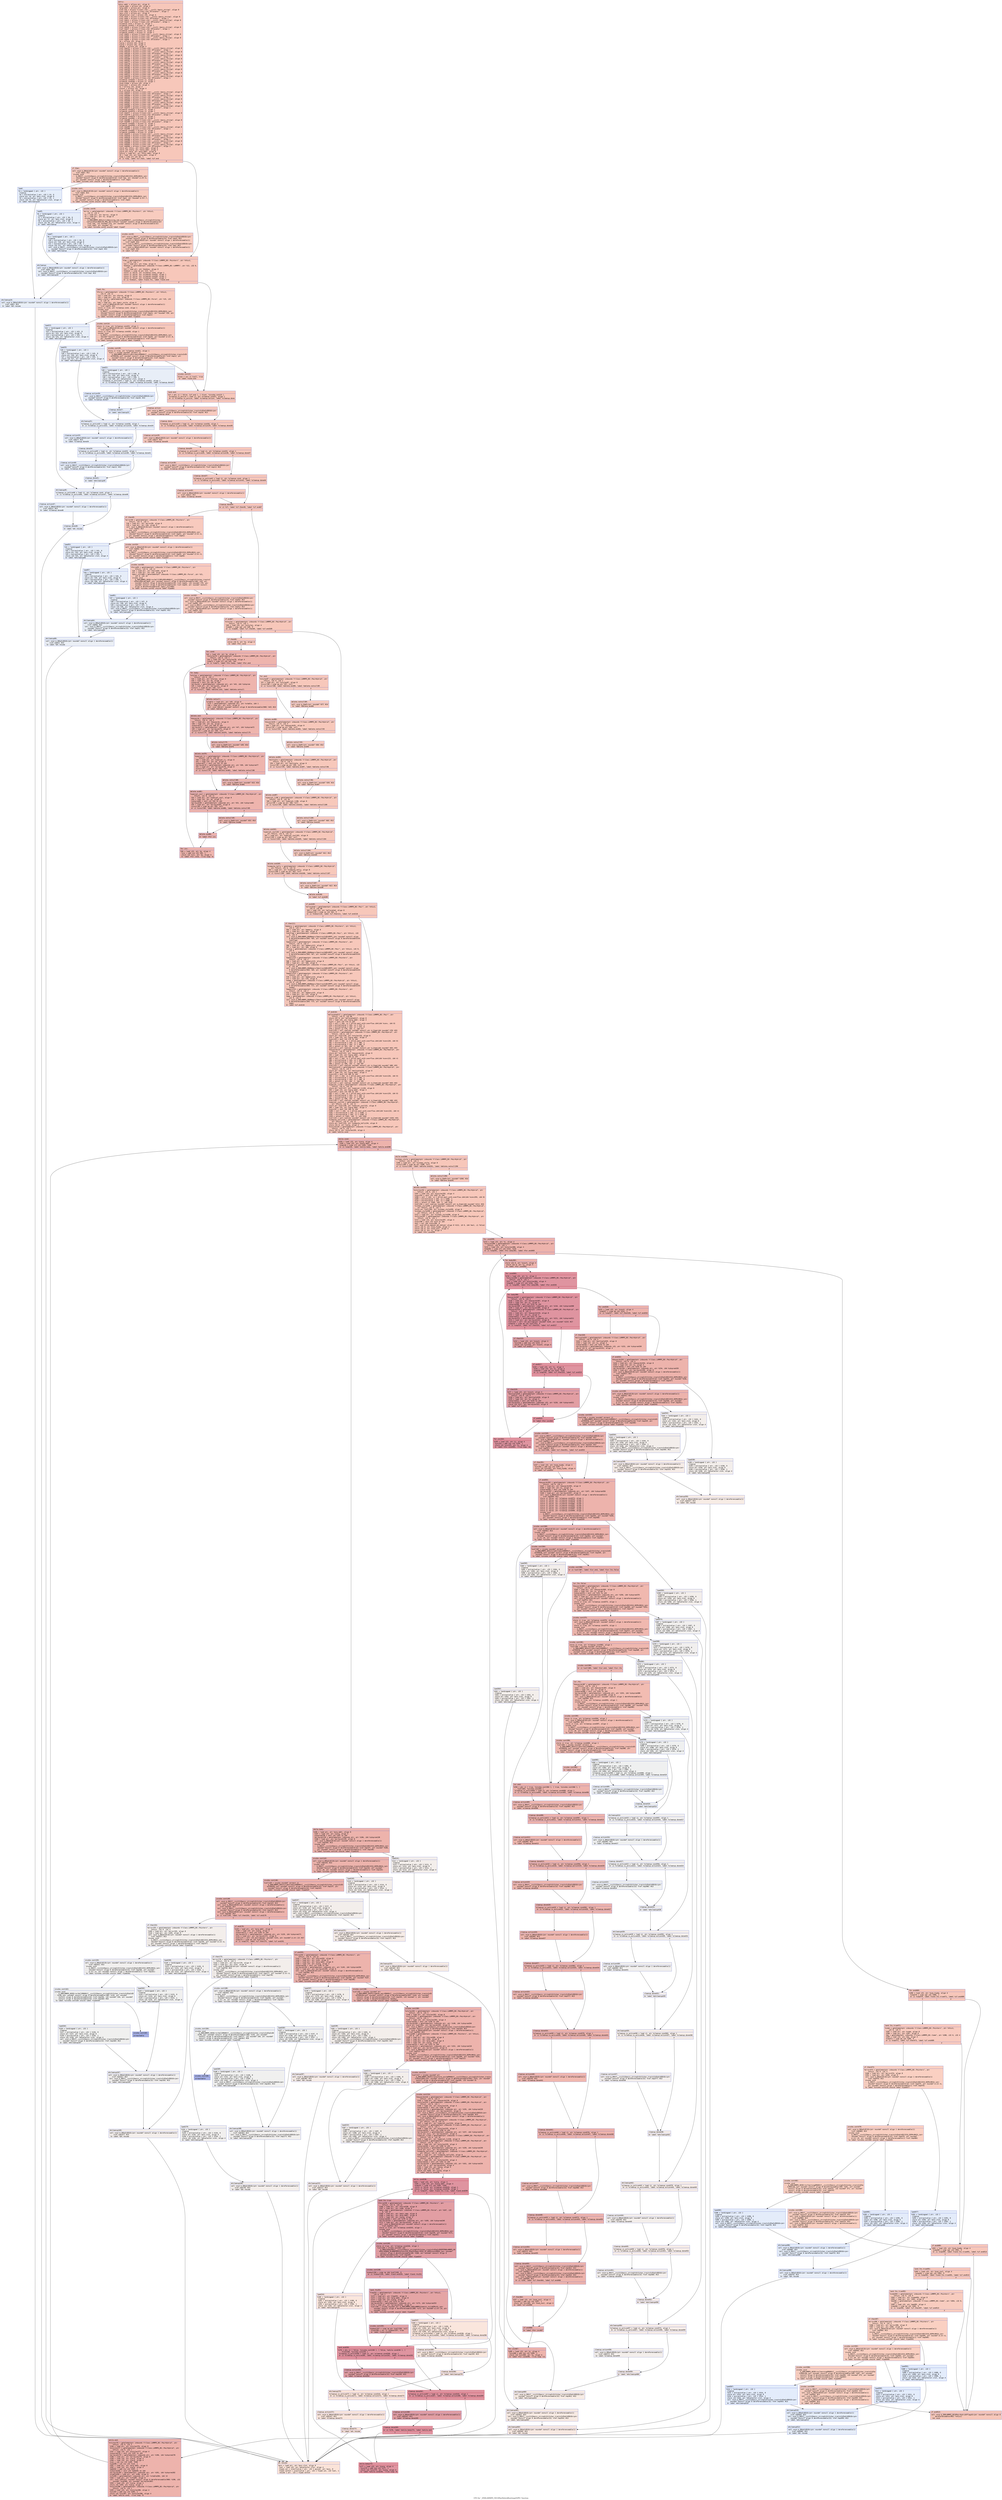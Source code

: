 digraph "CFG for '_ZN9LAMMPS_NS10PairHybrid8settingsEiPPc' function" {
	label="CFG for '_ZN9LAMMPS_NS10PairHybrid8settingsEiPPc' function";

	Node0x55975a622dc0 [shape=record,color="#3d50c3ff", style=filled, fillcolor="#ec7f6370" fontname="Courier",label="{entry:\l|  %this.addr = alloca ptr, align 8\l  %narg.addr = alloca i32, align 4\l  %arg.addr = alloca ptr, align 8\l  %ref.tmp = alloca %\"class.std::__cxx11::basic_string\", align 8\l  %ref.tmp2 = alloca %\"class.std::allocator\", align 1\l  %exn.slot = alloca ptr, align 8\l  %ehselector.slot = alloca i32, align 4\l  %ref.tmp3 = alloca %\"class.std::__cxx11::basic_string\", align 8\l  %ref.tmp4 = alloca %\"class.std::allocator\", align 1\l  %ref.tmp11 = alloca %\"class.std::__cxx11::basic_string\", align 8\l  %ref.tmp12 = alloca %\"class.std::allocator\", align 1\l  %cleanup.cond = alloca i1, align 1\l  %cleanup.cond15 = alloca i1, align 1\l  %ref.tmp16 = alloca %\"class.std::__cxx11::basic_string\", align 8\l  %ref.tmp17 = alloca %\"class.std::allocator\", align 1\l  %cleanup.cond18 = alloca i1, align 1\l  %cleanup.cond21 = alloca i1, align 1\l  %ref.tmp51 = alloca %\"class.std::__cxx11::basic_string\", align 8\l  %ref.tmp52 = alloca %\"class.std::allocator\", align 1\l  %ref.tmp55 = alloca %\"class.std::__cxx11::basic_string\", align 8\l  %ref.tmp56 = alloca %\"class.std::allocator\", align 1\l  %m = alloca i32, align 4\l  %iarg = alloca i32, align 4\l  %jarg = alloca i32, align 4\l  %dummy = alloca i32, align 4\l  %ref.tmp137 = alloca %\"class.std::__cxx11::basic_string\", align 8\l  %ref.tmp140 = alloca %\"class.std::allocator\", align 1\l  %ref.tmp143 = alloca %\"class.std::__cxx11::basic_string\", align 8\l  %ref.tmp144 = alloca %\"class.std::allocator\", align 1\l  %ref.tmp156 = alloca %\"class.std::__cxx11::basic_string\", align 8\l  %ref.tmp157 = alloca %\"class.std::allocator\", align 1\l  %ref.tmp160 = alloca %\"class.std::__cxx11::basic_string\", align 8\l  %ref.tmp161 = alloca %\"class.std::allocator\", align 1\l  %ref.tmp177 = alloca %\"class.std::__cxx11::basic_string\", align 8\l  %ref.tmp178 = alloca %\"class.std::allocator\", align 1\l  %ref.tmp181 = alloca %\"class.std::__cxx11::basic_string\", align 8\l  %ref.tmp182 = alloca %\"class.std::allocator\", align 1\l  %ref.tmp193 = alloca %\"class.std::__cxx11::basic_string\", align 8\l  %ref.tmp196 = alloca %\"class.std::allocator\", align 1\l  %ref.tmp209 = alloca %\"class.std::__cxx11::basic_string\", align 8\l  %ref.tmp212 = alloca %\"class.std::allocator\", align 1\l  %ref.tmp239 = alloca %\"class.std::__cxx11::basic_string\", align 8\l  %ref.tmp242 = alloca %\"class.std::allocator\", align 1\l  %cleanup.cond243 = alloca i1, align 1\l  %cleanup.cond246 = alloca i1, align 1\l  %num_tip4p = alloca i32, align 4\l  %num_coul = alloca i32, align 4\l  %i = alloca i32, align 4\l  %count = alloca i32, align 4\l  %j = alloca i32, align 4\l  %ref.tmp333 = alloca %\"class.std::__cxx11::basic_string\", align 8\l  %ref.tmp337 = alloca %\"class.std::allocator\", align 1\l  %ref.tmp340 = alloca %\"class.std::__cxx11::basic_string\", align 8\l  %ref.tmp341 = alloca %\"class.std::allocator\", align 1\l  %ref.tmp354 = alloca %\"class.std::__cxx11::basic_string\", align 8\l  %ref.tmp358 = alloca %\"class.std::allocator\", align 1\l  %ref.tmp361 = alloca %\"class.std::__cxx11::basic_string\", align 8\l  %ref.tmp362 = alloca %\"class.std::allocator\", align 1\l  %ref.tmp368 = alloca %\"class.std::__cxx11::basic_string\", align 8\l  %ref.tmp372 = alloca %\"class.std::allocator\", align 1\l  %cleanup.cond373 = alloca i1, align 1\l  %cleanup.cond376 = alloca i1, align 1\l  %ref.tmp377 = alloca %\"class.std::__cxx11::basic_string\", align 8\l  %ref.tmp378 = alloca %\"class.std::allocator\", align 1\l  %cleanup.cond379 = alloca i1, align 1\l  %cleanup.cond382 = alloca i1, align 1\l  %ref.tmp386 = alloca %\"class.std::__cxx11::basic_string\", align 8\l  %ref.tmp390 = alloca %\"class.std::allocator\", align 1\l  %cleanup.cond391 = alloca i1, align 1\l  %cleanup.cond394 = alloca i1, align 1\l  %ref.tmp395 = alloca %\"class.std::__cxx11::basic_string\", align 8\l  %ref.tmp396 = alloca %\"class.std::allocator\", align 1\l  %cleanup.cond397 = alloca i1, align 1\l  %cleanup.cond400 = alloca i1, align 1\l  %ref.tmp475 = alloca %\"class.std::__cxx11::basic_string\", align 8\l  %ref.tmp476 = alloca %\"class.std::allocator\", align 1\l  %ref.tmp479 = alloca %\"class.std::__cxx11::basic_string\", align 8\l  %ref.tmp480 = alloca %\"class.std::allocator\", align 1\l  %ref.tmp499 = alloca %\"class.std::__cxx11::basic_string\", align 8\l  %ref.tmp500 = alloca %\"class.std::allocator\", align 1\l  %ref.tmp503 = alloca %\"class.std::__cxx11::basic_string\", align 8\l  %ref.tmp504 = alloca %\"class.std::allocator\", align 1\l  store ptr %this, ptr %this.addr, align 8\l  store i32 %narg, ptr %narg.addr, align 4\l  store ptr %arg, ptr %arg.addr, align 8\l  %this1 = load ptr, ptr %this.addr, align 8\l  %0 = load i32, ptr %narg.addr, align 4\l  %cmp = icmp slt i32 %0, 1\l  br i1 %cmp, label %if.then, label %if.end\l|{<s0>T|<s1>F}}"];
	Node0x55975a622dc0:s0 -> Node0x55975a626eb0[tooltip="entry -> if.then\nProbability 37.50%" ];
	Node0x55975a622dc0:s1 -> Node0x55975a626f20[tooltip="entry -> if.end\nProbability 62.50%" ];
	Node0x55975a626eb0 [shape=record,color="#3d50c3ff", style=filled, fillcolor="#f08b6e70" fontname="Courier",label="{if.then:\l|  call void @_ZNSaIcEC1Ev(ptr noundef nonnull align 1 dereferenceable(1)\l... %ref.tmp2) #13\l  invoke void\l... @_ZNSt7__cxx1112basic_stringIcSt11char_traitsIcESaIcEEC2IS3_EEPKcRKS3_(ptr\l... noundef nonnull align 8 dereferenceable(32) %ref.tmp, ptr noundef @.str.6,\l... ptr noundef nonnull align 1 dereferenceable(1) %ref.tmp2)\l          to label %invoke.cont unwind label %lpad\l}"];
	Node0x55975a626eb0 -> Node0x55975a6271c0[tooltip="if.then -> invoke.cont\nProbability 100.00%" ];
	Node0x55975a626eb0 -> Node0x55975a627240[tooltip="if.then -> lpad\nProbability 0.00%" ];
	Node0x55975a6271c0 [shape=record,color="#3d50c3ff", style=filled, fillcolor="#f08b6e70" fontname="Courier",label="{invoke.cont:\l|  call void @_ZNSaIcEC1Ev(ptr noundef nonnull align 1 dereferenceable(1)\l... %ref.tmp4) #13\l  invoke void\l... @_ZNSt7__cxx1112basic_stringIcSt11char_traitsIcESaIcEEC2IS3_EEPKcRKS3_(ptr\l... noundef nonnull align 8 dereferenceable(32) %ref.tmp3, ptr noundef @.str.7,\l... ptr noundef nonnull align 1 dereferenceable(1) %ref.tmp4)\l          to label %invoke.cont6 unwind label %lpad5\l}"];
	Node0x55975a6271c0 -> Node0x55975a627560[tooltip="invoke.cont -> invoke.cont6\nProbability 100.00%" ];
	Node0x55975a6271c0 -> Node0x55975a6275b0[tooltip="invoke.cont -> lpad5\nProbability 0.00%" ];
	Node0x55975a627560 [shape=record,color="#3d50c3ff", style=filled, fillcolor="#f08b6e70" fontname="Courier",label="{invoke.cont6:\l|  %error = getelementptr inbounds %\"class.LAMMPS_NS::Pointers\", ptr %this1,\l... i32 0, i32 3\l  %1 = load ptr, ptr %error, align 8\l  %2 = load ptr, ptr %1, align 8\l  invoke void\l... @_ZN9LAMMPS_NS5utils16missing_cmd_argsERKNSt7__cxx1112basic_stringIcSt11char_t\l...raitsIcESaIcEEEiS8_PNS_5ErrorE(ptr noundef nonnull align 8 dereferenceable(32)\l... %ref.tmp, i32 noundef 274, ptr noundef nonnull align 8 dereferenceable(32)\l... %ref.tmp3, ptr noundef %2)\l          to label %invoke.cont8 unwind label %lpad7\l}"];
	Node0x55975a627560 -> Node0x55975a627510[tooltip="invoke.cont6 -> invoke.cont8\nProbability 100.00%" ];
	Node0x55975a627560 -> Node0x55975a627a50[tooltip="invoke.cont6 -> lpad7\nProbability 0.00%" ];
	Node0x55975a627510 [shape=record,color="#3d50c3ff", style=filled, fillcolor="#f08b6e70" fontname="Courier",label="{invoke.cont8:\l|  call void @_ZNSt7__cxx1112basic_stringIcSt11char_traitsIcESaIcEED1Ev(ptr\l... noundef nonnull align 8 dereferenceable(32) %ref.tmp3) #13\l  call void @_ZNSaIcED1Ev(ptr noundef nonnull align 1 dereferenceable(1)\l... %ref.tmp4) #13\l  call void @_ZNSt7__cxx1112basic_stringIcSt11char_traitsIcESaIcEED1Ev(ptr\l... noundef nonnull align 8 dereferenceable(32) %ref.tmp) #13\l  call void @_ZNSaIcED1Ev(ptr noundef nonnull align 1 dereferenceable(1)\l... %ref.tmp2) #13\l  br label %if.end\l}"];
	Node0x55975a627510 -> Node0x55975a626f20[tooltip="invoke.cont8 -> if.end\nProbability 100.00%" ];
	Node0x55975a627240 [shape=record,color="#3d50c3ff", style=filled, fillcolor="#c5d6f270" fontname="Courier",label="{lpad:\l|  %3 = landingpad \{ ptr, i32 \}\l          cleanup\l  %4 = extractvalue \{ ptr, i32 \} %3, 0\l  store ptr %4, ptr %exn.slot, align 8\l  %5 = extractvalue \{ ptr, i32 \} %3, 1\l  store i32 %5, ptr %ehselector.slot, align 4\l  br label %ehcleanup10\l}"];
	Node0x55975a627240 -> Node0x55975a628ad0[tooltip="lpad -> ehcleanup10\nProbability 100.00%" ];
	Node0x55975a6275b0 [shape=record,color="#3d50c3ff", style=filled, fillcolor="#c5d6f270" fontname="Courier",label="{lpad5:\l|  %6 = landingpad \{ ptr, i32 \}\l          cleanup\l  %7 = extractvalue \{ ptr, i32 \} %6, 0\l  store ptr %7, ptr %exn.slot, align 8\l  %8 = extractvalue \{ ptr, i32 \} %6, 1\l  store i32 %8, ptr %ehselector.slot, align 4\l  br label %ehcleanup\l}"];
	Node0x55975a6275b0 -> Node0x55975a628e20[tooltip="lpad5 -> ehcleanup\nProbability 100.00%" ];
	Node0x55975a627a50 [shape=record,color="#3d50c3ff", style=filled, fillcolor="#c5d6f270" fontname="Courier",label="{lpad7:\l|  %9 = landingpad \{ ptr, i32 \}\l          cleanup\l  %10 = extractvalue \{ ptr, i32 \} %9, 0\l  store ptr %10, ptr %exn.slot, align 8\l  %11 = extractvalue \{ ptr, i32 \} %9, 1\l  store i32 %11, ptr %ehselector.slot, align 4\l  call void @_ZNSt7__cxx1112basic_stringIcSt11char_traitsIcESaIcEED1Ev(ptr\l... noundef nonnull align 8 dereferenceable(32) %ref.tmp3) #13\l  br label %ehcleanup\l}"];
	Node0x55975a627a50 -> Node0x55975a628e20[tooltip="lpad7 -> ehcleanup\nProbability 100.00%" ];
	Node0x55975a628e20 [shape=record,color="#3d50c3ff", style=filled, fillcolor="#cbd8ee70" fontname="Courier",label="{ehcleanup:\l|  call void @_ZNSaIcED1Ev(ptr noundef nonnull align 1 dereferenceable(1)\l... %ref.tmp4) #13\l  call void @_ZNSt7__cxx1112basic_stringIcSt11char_traitsIcESaIcEED1Ev(ptr\l... noundef nonnull align 8 dereferenceable(32) %ref.tmp) #13\l  br label %ehcleanup10\l}"];
	Node0x55975a628e20 -> Node0x55975a628ad0[tooltip="ehcleanup -> ehcleanup10\nProbability 100.00%" ];
	Node0x55975a628ad0 [shape=record,color="#3d50c3ff", style=filled, fillcolor="#cedaeb70" fontname="Courier",label="{ehcleanup10:\l|  call void @_ZNSaIcED1Ev(ptr noundef nonnull align 1 dereferenceable(1)\l... %ref.tmp2) #13\l  br label %eh.resume\l}"];
	Node0x55975a628ad0 -> Node0x55975a629710[tooltip="ehcleanup10 -> eh.resume\nProbability 100.00%" ];
	Node0x55975a626f20 [shape=record,color="#3d50c3ff", style=filled, fillcolor="#ec7f6370" fontname="Courier",label="{if.end:\l|  %lmp = getelementptr inbounds %\"class.LAMMPS_NS::Pointers\", ptr %this1,\l... i32 0, i32 1\l  %12 = load ptr, ptr %lmp, align 8\l  %kokkos = getelementptr inbounds %\"class.LAMMPS_NS::LAMMPS\", ptr %12, i32 0,\l... i32 14\l  %13 = load ptr, ptr %kokkos, align 8\l  %tobool = icmp ne ptr %13, null\l  store i1 false, ptr %cleanup.cond, align 1\l  store i1 false, ptr %cleanup.cond15, align 1\l  store i1 false, ptr %cleanup.cond18, align 1\l  store i1 false, ptr %cleanup.cond21, align 1\l  br i1 %tobool, label %land.rhs, label %land.end\l|{<s0>T|<s1>F}}"];
	Node0x55975a626f20:s0 -> Node0x55975a629d50[tooltip="if.end -> land.rhs\nProbability 62.50%" ];
	Node0x55975a626f20:s1 -> Node0x55975a629dd0[tooltip="if.end -> land.end\nProbability 37.50%" ];
	Node0x55975a629d50 [shape=record,color="#3d50c3ff", style=filled, fillcolor="#ed836670" fontname="Courier",label="{land.rhs:\l|  %force = getelementptr inbounds %\"class.LAMMPS_NS::Pointers\", ptr %this1,\l... i32 0, i32 11\l  %14 = load ptr, ptr %force, align 8\l  %15 = load ptr, ptr %14, align 8\l  %pair_style = getelementptr inbounds %\"class.LAMMPS_NS::Force\", ptr %15, i32\l... 0, i32 25\l  %16 = load ptr, ptr %pair_style, align 8\l  call void @_ZNSaIcEC1Ev(ptr noundef nonnull align 1 dereferenceable(1)\l... %ref.tmp12) #13\l  store i1 true, ptr %cleanup.cond, align 1\l  invoke void\l... @_ZNSt7__cxx1112basic_stringIcSt11char_traitsIcESaIcEEC2IS3_EEPKcRKS3_(ptr\l... noundef nonnull align 8 dereferenceable(32) %ref.tmp11, ptr noundef %16, ptr\l... noundef nonnull align 1 dereferenceable(1) %ref.tmp12)\l          to label %invoke.cont14 unwind label %lpad13\l}"];
	Node0x55975a629d50 -> Node0x55975a62a4a0[tooltip="land.rhs -> invoke.cont14\nProbability 100.00%" ];
	Node0x55975a629d50 -> Node0x55975a62a520[tooltip="land.rhs -> lpad13\nProbability 0.00%" ];
	Node0x55975a62a4a0 [shape=record,color="#3d50c3ff", style=filled, fillcolor="#ed836670" fontname="Courier",label="{invoke.cont14:\l|  store i1 true, ptr %cleanup.cond15, align 1\l  call void @_ZNSaIcEC1Ev(ptr noundef nonnull align 1 dereferenceable(1)\l... %ref.tmp17) #13\l  store i1 true, ptr %cleanup.cond18, align 1\l  invoke void\l... @_ZNSt7__cxx1112basic_stringIcSt11char_traitsIcESaIcEEC2IS3_EEPKcRKS3_(ptr\l... noundef nonnull align 8 dereferenceable(32) %ref.tmp16, ptr noundef @.str.8,\l... ptr noundef nonnull align 1 dereferenceable(1) %ref.tmp17)\l          to label %invoke.cont20 unwind label %lpad19\l}"];
	Node0x55975a62a4a0 -> Node0x55975a62a9e0[tooltip="invoke.cont14 -> invoke.cont20\nProbability 100.00%" ];
	Node0x55975a62a4a0 -> Node0x55975a62aa30[tooltip="invoke.cont14 -> lpad19\nProbability 0.00%" ];
	Node0x55975a62a9e0 [shape=record,color="#3d50c3ff", style=filled, fillcolor="#ed836670" fontname="Courier",label="{invoke.cont20:\l|  store i1 true, ptr %cleanup.cond21, align 1\l  %call = invoke noundef zeroext i1\l... @_ZN9LAMMPS_NS5utils8strmatchERKNSt7__cxx1112basic_stringIcSt11char_traitsIcES\l...aIcEEES8_(ptr noundef nonnull align 8 dereferenceable(32) %ref.tmp11, ptr\l... noundef nonnull align 8 dereferenceable(32) %ref.tmp16)\l          to label %invoke.cont23 unwind label %lpad22\l}"];
	Node0x55975a62a9e0 -> Node0x55975a62a990[tooltip="invoke.cont20 -> invoke.cont23\nProbability 100.00%" ];
	Node0x55975a62a9e0 -> Node0x55975a62adc0[tooltip="invoke.cont20 -> lpad22\nProbability 0.00%" ];
	Node0x55975a62a990 [shape=record,color="#3d50c3ff", style=filled, fillcolor="#ed836670" fontname="Courier",label="{invoke.cont23:\l|  %lnot = xor i1 %call, true\l  br label %land.end\l}"];
	Node0x55975a62a990 -> Node0x55975a629dd0[tooltip="invoke.cont23 -> land.end\nProbability 100.00%" ];
	Node0x55975a629dd0 [shape=record,color="#3d50c3ff", style=filled, fillcolor="#ec7f6370" fontname="Courier",label="{land.end:\l|  %17 = phi i1 [ false, %if.end ], [ %lnot, %invoke.cont23 ]\l  %cleanup.is_active = load i1, ptr %cleanup.cond21, align 1\l  br i1 %cleanup.is_active, label %cleanup.action, label %cleanup.done\l|{<s0>T|<s1>F}}"];
	Node0x55975a629dd0:s0 -> Node0x55975a62b280[tooltip="land.end -> cleanup.action\nProbability 50.00%" ];
	Node0x55975a629dd0:s1 -> Node0x55975a62b2d0[tooltip="land.end -> cleanup.done\nProbability 50.00%" ];
	Node0x55975a62b280 [shape=record,color="#3d50c3ff", style=filled, fillcolor="#ef886b70" fontname="Courier",label="{cleanup.action:\l|  call void @_ZNSt7__cxx1112basic_stringIcSt11char_traitsIcESaIcEED1Ev(ptr\l... noundef nonnull align 8 dereferenceable(32) %ref.tmp16) #13\l  br label %cleanup.done\l}"];
	Node0x55975a62b280 -> Node0x55975a62b2d0[tooltip="cleanup.action -> cleanup.done\nProbability 100.00%" ];
	Node0x55975a62b2d0 [shape=record,color="#3d50c3ff", style=filled, fillcolor="#ec7f6370" fontname="Courier",label="{cleanup.done:\l|  %cleanup.is_active28 = load i1, ptr %cleanup.cond18, align 1\l  br i1 %cleanup.is_active28, label %cleanup.action29, label %cleanup.done30\l|{<s0>T|<s1>F}}"];
	Node0x55975a62b2d0:s0 -> Node0x55975a62b3d0[tooltip="cleanup.done -> cleanup.action29\nProbability 50.00%" ];
	Node0x55975a62b2d0:s1 -> Node0x55975a62b6d0[tooltip="cleanup.done -> cleanup.done30\nProbability 50.00%" ];
	Node0x55975a62b3d0 [shape=record,color="#3d50c3ff", style=filled, fillcolor="#ef886b70" fontname="Courier",label="{cleanup.action29:\l|  call void @_ZNSaIcED1Ev(ptr noundef nonnull align 1 dereferenceable(1)\l... %ref.tmp17) #13\l  br label %cleanup.done30\l}"];
	Node0x55975a62b3d0 -> Node0x55975a62b6d0[tooltip="cleanup.action29 -> cleanup.done30\nProbability 100.00%" ];
	Node0x55975a62b6d0 [shape=record,color="#3d50c3ff", style=filled, fillcolor="#ec7f6370" fontname="Courier",label="{cleanup.done30:\l|  %cleanup.is_active35 = load i1, ptr %cleanup.cond15, align 1\l  br i1 %cleanup.is_active35, label %cleanup.action36, label %cleanup.done37\l|{<s0>T|<s1>F}}"];
	Node0x55975a62b6d0:s0 -> Node0x55975a62ba60[tooltip="cleanup.done30 -> cleanup.action36\nProbability 50.00%" ];
	Node0x55975a62b6d0:s1 -> Node0x55975a62bab0[tooltip="cleanup.done30 -> cleanup.done37\nProbability 50.00%" ];
	Node0x55975a62ba60 [shape=record,color="#3d50c3ff", style=filled, fillcolor="#ef886b70" fontname="Courier",label="{cleanup.action36:\l|  call void @_ZNSt7__cxx1112basic_stringIcSt11char_traitsIcESaIcEED1Ev(ptr\l... noundef nonnull align 8 dereferenceable(32) %ref.tmp11) #13\l  br label %cleanup.done37\l}"];
	Node0x55975a62ba60 -> Node0x55975a62bab0[tooltip="cleanup.action36 -> cleanup.done37\nProbability 100.00%" ];
	Node0x55975a62bab0 [shape=record,color="#3d50c3ff", style=filled, fillcolor="#ec7f6370" fontname="Courier",label="{cleanup.done37:\l|  %cleanup.is_active42 = load i1, ptr %cleanup.cond, align 1\l  br i1 %cleanup.is_active42, label %cleanup.action43, label %cleanup.done44\l|{<s0>T|<s1>F}}"];
	Node0x55975a62bab0:s0 -> Node0x55975a62bbe0[tooltip="cleanup.done37 -> cleanup.action43\nProbability 50.00%" ];
	Node0x55975a62bab0:s1 -> Node0x55975a62be90[tooltip="cleanup.done37 -> cleanup.done44\nProbability 50.00%" ];
	Node0x55975a62bbe0 [shape=record,color="#3d50c3ff", style=filled, fillcolor="#ef886b70" fontname="Courier",label="{cleanup.action43:\l|  call void @_ZNSaIcED1Ev(ptr noundef nonnull align 1 dereferenceable(1)\l... %ref.tmp12) #13\l  br label %cleanup.done44\l}"];
	Node0x55975a62bbe0 -> Node0x55975a62be90[tooltip="cleanup.action43 -> cleanup.done44\nProbability 100.00%" ];
	Node0x55975a62be90 [shape=record,color="#3d50c3ff", style=filled, fillcolor="#ec7f6370" fontname="Courier",label="{cleanup.done44:\l|  br i1 %17, label %if.then49, label %if.end67\l|{<s0>T|<s1>F}}"];
	Node0x55975a62be90:s0 -> Node0x55975a62c140[tooltip="cleanup.done44 -> if.then49\nProbability 50.00%" ];
	Node0x55975a62be90:s1 -> Node0x55975a62c190[tooltip="cleanup.done44 -> if.end67\nProbability 50.00%" ];
	Node0x55975a62c140 [shape=record,color="#3d50c3ff", style=filled, fillcolor="#ef886b70" fontname="Courier",label="{if.then49:\l|  %error50 = getelementptr inbounds %\"class.LAMMPS_NS::Pointers\", ptr\l... %this1, i32 0, i32 3\l  %18 = load ptr, ptr %error50, align 8\l  %19 = load ptr, ptr %18, align 8\l  call void @_ZNSaIcEC1Ev(ptr noundef nonnull align 1 dereferenceable(1)\l... %ref.tmp52) #13\l  invoke void\l... @_ZNSt7__cxx1112basic_stringIcSt11char_traitsIcESaIcEEC2IS3_EEPKcRKS3_(ptr\l... noundef nonnull align 8 dereferenceable(32) %ref.tmp51, ptr noundef @.str.6,\l... ptr noundef nonnull align 1 dereferenceable(1) %ref.tmp52)\l          to label %invoke.cont54 unwind label %lpad53\l}"];
	Node0x55975a62c140 -> Node0x55975a62c5d0[tooltip="if.then49 -> invoke.cont54\nProbability 100.00%" ];
	Node0x55975a62c140 -> Node0x55975a62c650[tooltip="if.then49 -> lpad53\nProbability 0.00%" ];
	Node0x55975a62c5d0 [shape=record,color="#3d50c3ff", style=filled, fillcolor="#ef886b70" fontname="Courier",label="{invoke.cont54:\l|  call void @_ZNSaIcEC1Ev(ptr noundef nonnull align 1 dereferenceable(1)\l... %ref.tmp56) #13\l  invoke void\l... @_ZNSt7__cxx1112basic_stringIcSt11char_traitsIcESaIcEEC2IS3_EEPKcRKS3_(ptr\l... noundef nonnull align 8 dereferenceable(32) %ref.tmp55, ptr noundef @.str.9,\l... ptr noundef nonnull align 1 dereferenceable(1) %ref.tmp56)\l          to label %invoke.cont58 unwind label %lpad57\l}"];
	Node0x55975a62c5d0 -> Node0x55975a62c9d0[tooltip="invoke.cont54 -> invoke.cont58\nProbability 100.00%" ];
	Node0x55975a62c5d0 -> Node0x55975a62ca20[tooltip="invoke.cont54 -> lpad57\nProbability 0.00%" ];
	Node0x55975a62c9d0 [shape=record,color="#3d50c3ff", style=filled, fillcolor="#ef886b70" fontname="Courier",label="{invoke.cont58:\l|  %force59 = getelementptr inbounds %\"class.LAMMPS_NS::Pointers\", ptr\l... %this1, i32 0, i32 11\l  %20 = load ptr, ptr %force59, align 8\l  %21 = load ptr, ptr %20, align 8\l  %pair_style60 = getelementptr inbounds %\"class.LAMMPS_NS::Force\", ptr %21,\l... i32 0, i32 25\l  invoke void\l... @_ZN9LAMMPS_NS5Error3allIJRPcEEEvRKNSt7__cxx1112basic_stringIcSt11char_traitsI\l...cESaIcEEEiSB_DpOT_(ptr noundef nonnull align 8 dereferenceable(196) %19, ptr\l... noundef nonnull align 8 dereferenceable(32) %ref.tmp51, i32 noundef 276, ptr\l... noundef nonnull align 8 dereferenceable(32) %ref.tmp55, ptr noundef nonnull\l... align 8 dereferenceable(8) %pair_style60)\l          to label %invoke.cont62 unwind label %lpad61\l}"];
	Node0x55975a62c9d0 -> Node0x55975a62c980[tooltip="invoke.cont58 -> invoke.cont62\nProbability 100.00%" ];
	Node0x55975a62c9d0 -> Node0x55975a62d060[tooltip="invoke.cont58 -> lpad61\nProbability 0.00%" ];
	Node0x55975a62c980 [shape=record,color="#3d50c3ff", style=filled, fillcolor="#ef886b70" fontname="Courier",label="{invoke.cont62:\l|  call void @_ZNSt7__cxx1112basic_stringIcSt11char_traitsIcESaIcEED1Ev(ptr\l... noundef nonnull align 8 dereferenceable(32) %ref.tmp55) #13\l  call void @_ZNSaIcED1Ev(ptr noundef nonnull align 1 dereferenceable(1)\l... %ref.tmp56) #13\l  call void @_ZNSt7__cxx1112basic_stringIcSt11char_traitsIcESaIcEED1Ev(ptr\l... noundef nonnull align 8 dereferenceable(32) %ref.tmp51) #13\l  call void @_ZNSaIcED1Ev(ptr noundef nonnull align 1 dereferenceable(1)\l... %ref.tmp52) #13\l  br label %if.end67\l}"];
	Node0x55975a62c980 -> Node0x55975a62c190[tooltip="invoke.cont62 -> if.end67\nProbability 100.00%" ];
	Node0x55975a62a520 [shape=record,color="#3d50c3ff", style=filled, fillcolor="#cbd8ee70" fontname="Courier",label="{lpad13:\l|  %22 = landingpad \{ ptr, i32 \}\l          cleanup\l  %23 = extractvalue \{ ptr, i32 \} %22, 0\l  store ptr %23, ptr %exn.slot, align 8\l  %24 = extractvalue \{ ptr, i32 \} %22, 1\l  store i32 %24, ptr %ehselector.slot, align 4\l  br label %ehcleanup45\l}"];
	Node0x55975a62a520 -> Node0x55975a62db00[tooltip="lpad13 -> ehcleanup45\nProbability 100.00%" ];
	Node0x55975a62aa30 [shape=record,color="#3d50c3ff", style=filled, fillcolor="#cbd8ee70" fontname="Courier",label="{lpad19:\l|  %25 = landingpad \{ ptr, i32 \}\l          cleanup\l  %26 = extractvalue \{ ptr, i32 \} %25, 0\l  store ptr %26, ptr %exn.slot, align 8\l  %27 = extractvalue \{ ptr, i32 \} %25, 1\l  store i32 %27, ptr %ehselector.slot, align 4\l  br label %ehcleanup31\l}"];
	Node0x55975a62aa30 -> Node0x55975a62de70[tooltip="lpad19 -> ehcleanup31\nProbability 100.00%" ];
	Node0x55975a62adc0 [shape=record,color="#3d50c3ff", style=filled, fillcolor="#cbd8ee70" fontname="Courier",label="{lpad22:\l|  %28 = landingpad \{ ptr, i32 \}\l          cleanup\l  %29 = extractvalue \{ ptr, i32 \} %28, 0\l  store ptr %29, ptr %exn.slot, align 8\l  %30 = extractvalue \{ ptr, i32 \} %28, 1\l  store i32 %30, ptr %ehselector.slot, align 4\l  %cleanup.is_active25 = load i1, ptr %cleanup.cond21, align 1\l  br i1 %cleanup.is_active25, label %cleanup.action26, label %cleanup.done27\l|{<s0>T|<s1>F}}"];
	Node0x55975a62adc0:s0 -> Node0x55975a62e350[tooltip="lpad22 -> cleanup.action26\nProbability 50.00%" ];
	Node0x55975a62adc0:s1 -> Node0x55975a62e420[tooltip="lpad22 -> cleanup.done27\nProbability 50.00%" ];
	Node0x55975a62e350 [shape=record,color="#3d50c3ff", style=filled, fillcolor="#c5d6f270" fontname="Courier",label="{cleanup.action26:\l|  call void @_ZNSt7__cxx1112basic_stringIcSt11char_traitsIcESaIcEED1Ev(ptr\l... noundef nonnull align 8 dereferenceable(32) %ref.tmp16) #13\l  br label %cleanup.done27\l}"];
	Node0x55975a62e350 -> Node0x55975a62e420[tooltip="cleanup.action26 -> cleanup.done27\nProbability 100.00%" ];
	Node0x55975a62e420 [shape=record,color="#3d50c3ff", style=filled, fillcolor="#cbd8ee70" fontname="Courier",label="{cleanup.done27:\l|  br label %ehcleanup31\l}"];
	Node0x55975a62e420 -> Node0x55975a62de70[tooltip="cleanup.done27 -> ehcleanup31\nProbability 100.00%" ];
	Node0x55975a62de70 [shape=record,color="#3d50c3ff", style=filled, fillcolor="#d1dae970" fontname="Courier",label="{ehcleanup31:\l|  %cleanup.is_active32 = load i1, ptr %cleanup.cond18, align 1\l  br i1 %cleanup.is_active32, label %cleanup.action33, label %cleanup.done34\l|{<s0>T|<s1>F}}"];
	Node0x55975a62de70:s0 -> Node0x55975a62e5b0[tooltip="ehcleanup31 -> cleanup.action33\nProbability 50.00%" ];
	Node0x55975a62de70:s1 -> Node0x55975a62e8d0[tooltip="ehcleanup31 -> cleanup.done34\nProbability 50.00%" ];
	Node0x55975a62e5b0 [shape=record,color="#3d50c3ff", style=filled, fillcolor="#cbd8ee70" fontname="Courier",label="{cleanup.action33:\l|  call void @_ZNSaIcED1Ev(ptr noundef nonnull align 1 dereferenceable(1)\l... %ref.tmp17) #13\l  br label %cleanup.done34\l}"];
	Node0x55975a62e5b0 -> Node0x55975a62e8d0[tooltip="cleanup.action33 -> cleanup.done34\nProbability 100.00%" ];
	Node0x55975a62e8d0 [shape=record,color="#3d50c3ff", style=filled, fillcolor="#d1dae970" fontname="Courier",label="{cleanup.done34:\l|  %cleanup.is_active39 = load i1, ptr %cleanup.cond15, align 1\l  br i1 %cleanup.is_active39, label %cleanup.action40, label %cleanup.done41\l|{<s0>T|<s1>F}}"];
	Node0x55975a62e8d0:s0 -> Node0x55975a62ec60[tooltip="cleanup.done34 -> cleanup.action40\nProbability 50.00%" ];
	Node0x55975a62e8d0:s1 -> Node0x55975a62ecb0[tooltip="cleanup.done34 -> cleanup.done41\nProbability 50.00%" ];
	Node0x55975a62ec60 [shape=record,color="#3d50c3ff", style=filled, fillcolor="#cbd8ee70" fontname="Courier",label="{cleanup.action40:\l|  call void @_ZNSt7__cxx1112basic_stringIcSt11char_traitsIcESaIcEED1Ev(ptr\l... noundef nonnull align 8 dereferenceable(32) %ref.tmp11) #13\l  br label %cleanup.done41\l}"];
	Node0x55975a62ec60 -> Node0x55975a62ecb0[tooltip="cleanup.action40 -> cleanup.done41\nProbability 100.00%" ];
	Node0x55975a62ecb0 [shape=record,color="#3d50c3ff", style=filled, fillcolor="#d1dae970" fontname="Courier",label="{cleanup.done41:\l|  br label %ehcleanup45\l}"];
	Node0x55975a62ecb0 -> Node0x55975a62db00[tooltip="cleanup.done41 -> ehcleanup45\nProbability 100.00%" ];
	Node0x55975a62db00 [shape=record,color="#3d50c3ff", style=filled, fillcolor="#d4dbe670" fontname="Courier",label="{ehcleanup45:\l|  %cleanup.is_active46 = load i1, ptr %cleanup.cond, align 1\l  br i1 %cleanup.is_active46, label %cleanup.action47, label %cleanup.done48\l|{<s0>T|<s1>F}}"];
	Node0x55975a62db00:s0 -> Node0x55975a62ede0[tooltip="ehcleanup45 -> cleanup.action47\nProbability 50.00%" ];
	Node0x55975a62db00:s1 -> Node0x55975a62f100[tooltip="ehcleanup45 -> cleanup.done48\nProbability 50.00%" ];
	Node0x55975a62ede0 [shape=record,color="#3d50c3ff", style=filled, fillcolor="#cedaeb70" fontname="Courier",label="{cleanup.action47:\l|  call void @_ZNSaIcED1Ev(ptr noundef nonnull align 1 dereferenceable(1)\l... %ref.tmp12) #13\l  br label %cleanup.done48\l}"];
	Node0x55975a62ede0 -> Node0x55975a62f100[tooltip="cleanup.action47 -> cleanup.done48\nProbability 100.00%" ];
	Node0x55975a62f100 [shape=record,color="#3d50c3ff", style=filled, fillcolor="#d4dbe670" fontname="Courier",label="{cleanup.done48:\l|  br label %eh.resume\l}"];
	Node0x55975a62f100 -> Node0x55975a629710[tooltip="cleanup.done48 -> eh.resume\nProbability 100.00%" ];
	Node0x55975a62c650 [shape=record,color="#3d50c3ff", style=filled, fillcolor="#c7d7f070" fontname="Courier",label="{lpad53:\l|  %31 = landingpad \{ ptr, i32 \}\l          cleanup\l  %32 = extractvalue \{ ptr, i32 \} %31, 0\l  store ptr %32, ptr %exn.slot, align 8\l  %33 = extractvalue \{ ptr, i32 \} %31, 1\l  store i32 %33, ptr %ehselector.slot, align 4\l  br label %ehcleanup66\l}"];
	Node0x55975a62c650 -> Node0x55975a62f680[tooltip="lpad53 -> ehcleanup66\nProbability 100.00%" ];
	Node0x55975a62ca20 [shape=record,color="#3d50c3ff", style=filled, fillcolor="#c7d7f070" fontname="Courier",label="{lpad57:\l|  %34 = landingpad \{ ptr, i32 \}\l          cleanup\l  %35 = extractvalue \{ ptr, i32 \} %34, 0\l  store ptr %35, ptr %exn.slot, align 8\l  %36 = extractvalue \{ ptr, i32 \} %34, 1\l  store i32 %36, ptr %ehselector.slot, align 4\l  br label %ehcleanup64\l}"];
	Node0x55975a62ca20 -> Node0x55975a62f9c0[tooltip="lpad57 -> ehcleanup64\nProbability 100.00%" ];
	Node0x55975a62d060 [shape=record,color="#3d50c3ff", style=filled, fillcolor="#c7d7f070" fontname="Courier",label="{lpad61:\l|  %37 = landingpad \{ ptr, i32 \}\l          cleanup\l  %38 = extractvalue \{ ptr, i32 \} %37, 0\l  store ptr %38, ptr %exn.slot, align 8\l  %39 = extractvalue \{ ptr, i32 \} %37, 1\l  store i32 %39, ptr %ehselector.slot, align 4\l  call void @_ZNSt7__cxx1112basic_stringIcSt11char_traitsIcESaIcEED1Ev(ptr\l... noundef nonnull align 8 dereferenceable(32) %ref.tmp55) #13\l  br label %ehcleanup64\l}"];
	Node0x55975a62d060 -> Node0x55975a62f9c0[tooltip="lpad61 -> ehcleanup64\nProbability 100.00%" ];
	Node0x55975a62f9c0 [shape=record,color="#3d50c3ff", style=filled, fillcolor="#cedaeb70" fontname="Courier",label="{ehcleanup64:\l|  call void @_ZNSaIcED1Ev(ptr noundef nonnull align 1 dereferenceable(1)\l... %ref.tmp56) #13\l  call void @_ZNSt7__cxx1112basic_stringIcSt11char_traitsIcESaIcEED1Ev(ptr\l... noundef nonnull align 8 dereferenceable(32) %ref.tmp51) #13\l  br label %ehcleanup66\l}"];
	Node0x55975a62f9c0 -> Node0x55975a62f680[tooltip="ehcleanup64 -> ehcleanup66\nProbability 100.00%" ];
	Node0x55975a62f680 [shape=record,color="#3d50c3ff", style=filled, fillcolor="#d1dae970" fontname="Courier",label="{ehcleanup66:\l|  call void @_ZNSaIcED1Ev(ptr noundef nonnull align 1 dereferenceable(1)\l... %ref.tmp52) #13\l  br label %eh.resume\l}"];
	Node0x55975a62f680 -> Node0x55975a629710[tooltip="ehcleanup66 -> eh.resume\nProbability 100.00%" ];
	Node0x55975a62c190 [shape=record,color="#3d50c3ff", style=filled, fillcolor="#ec7f6370" fontname="Courier",label="{if.end67:\l|  %nstyles = getelementptr inbounds %\"class.LAMMPS_NS::PairHybrid\", ptr\l... %this1, i32 0, i32 1\l  %40 = load i32, ptr %nstyles, align 4\l  %cmp68 = icmp sgt i32 %40, 0\l  br i1 %cmp68, label %if.then69, label %if.end109\l|{<s0>T|<s1>F}}"];
	Node0x55975a62c190:s0 -> Node0x55975a6304d0[tooltip="if.end67 -> if.then69\nProbability 62.50%" ];
	Node0x55975a62c190:s1 -> Node0x55975a630520[tooltip="if.end67 -> if.end109\nProbability 37.50%" ];
	Node0x55975a6304d0 [shape=record,color="#3d50c3ff", style=filled, fillcolor="#ed836670" fontname="Courier",label="{if.then69:\l|  store i32 0, ptr %m, align 4\l  br label %for.cond\l}"];
	Node0x55975a6304d0 -> Node0x55975a6306f0[tooltip="if.then69 -> for.cond\nProbability 100.00%" ];
	Node0x55975a6306f0 [shape=record,color="#3d50c3ff", style=filled, fillcolor="#d8564670" fontname="Courier",label="{for.cond:\l|  %41 = load i32, ptr %m, align 4\l  %nstyles70 = getelementptr inbounds %\"class.LAMMPS_NS::PairHybrid\", ptr\l... %this1, i32 0, i32 1\l  %42 = load i32, ptr %nstyles70, align 4\l  %cmp71 = icmp slt i32 %41, %42\l  br i1 %cmp71, label %for.body, label %for.end\l|{<s0>T|<s1>F}}"];
	Node0x55975a6306f0:s0 -> Node0x55975a630a80[tooltip="for.cond -> for.body\nProbability 96.88%" ];
	Node0x55975a6306f0:s1 -> Node0x55975a630b00[tooltip="for.cond -> for.end\nProbability 3.12%" ];
	Node0x55975a630a80 [shape=record,color="#3d50c3ff", style=filled, fillcolor="#d8564670" fontname="Courier",label="{for.body:\l|  %styles = getelementptr inbounds %\"class.LAMMPS_NS::PairHybrid\", ptr\l... %this1, i32 0, i32 2\l  %43 = load ptr, ptr %styles, align 8\l  %44 = load i32, ptr %m, align 4\l  %idxprom = sext i32 %44 to i64\l  %arrayidx = getelementptr inbounds ptr, ptr %43, i64 %idxprom\l  %45 = load ptr, ptr %arrayidx, align 8\l  %isnull = icmp eq ptr %45, null\l  br i1 %isnull, label %delete.end, label %delete.notnull\l|{<s0>T|<s1>F}}"];
	Node0x55975a630a80:s0 -> Node0x55975a631090[tooltip="for.body -> delete.end\nProbability 37.50%" ];
	Node0x55975a630a80:s1 -> Node0x55975a631110[tooltip="for.body -> delete.notnull\nProbability 62.50%" ];
	Node0x55975a631110 [shape=record,color="#3d50c3ff", style=filled, fillcolor="#de614d70" fontname="Courier",label="{delete.notnull:\l|  %vtable = load ptr, ptr %45, align 8\l  %vfn = getelementptr inbounds ptr, ptr %vtable, i64 1\l  %46 = load ptr, ptr %vfn, align 8\l  call void %46(ptr noundef nonnull align 8 dereferenceable(908) %45) #13\l  br label %delete.end\l}"];
	Node0x55975a631110 -> Node0x55975a631090[tooltip="delete.notnull -> delete.end\nProbability 100.00%" ];
	Node0x55975a631090 [shape=record,color="#3d50c3ff", style=filled, fillcolor="#d8564670" fontname="Courier",label="{delete.end:\l|  %keywords = getelementptr inbounds %\"class.LAMMPS_NS::PairHybrid\", ptr\l... %this1, i32 0, i32 4\l  %47 = load ptr, ptr %keywords, align 8\l  %48 = load i32, ptr %m, align 4\l  %idxprom72 = sext i32 %48 to i64\l  %arrayidx73 = getelementptr inbounds ptr, ptr %47, i64 %idxprom72\l  %49 = load ptr, ptr %arrayidx73, align 8\l  %isnull74 = icmp eq ptr %49, null\l  br i1 %isnull74, label %delete.end76, label %delete.notnull75\l|{<s0>T|<s1>F}}"];
	Node0x55975a631090:s0 -> Node0x55975a632270[tooltip="delete.end -> delete.end76\nProbability 37.50%" ];
	Node0x55975a631090:s1 -> Node0x55975a632320[tooltip="delete.end -> delete.notnull75\nProbability 62.50%" ];
	Node0x55975a632320 [shape=record,color="#3d50c3ff", style=filled, fillcolor="#de614d70" fontname="Courier",label="{delete.notnull75:\l|  call void @_ZdaPv(ptr noundef %49) #14\l  br label %delete.end76\l}"];
	Node0x55975a632320 -> Node0x55975a632270[tooltip="delete.notnull75 -> delete.end76\nProbability 100.00%" ];
	Node0x55975a632270 [shape=record,color="#3d50c3ff", style=filled, fillcolor="#d8564670" fontname="Courier",label="{delete.end76:\l|  %special_lj = getelementptr inbounds %\"class.LAMMPS_NS::PairHybrid\", ptr\l... %this1, i32 0, i32 10\l  %50 = load ptr, ptr %special_lj, align 8\l  %51 = load i32, ptr %m, align 4\l  %idxprom77 = sext i32 %51 to i64\l  %arrayidx78 = getelementptr inbounds ptr, ptr %50, i64 %idxprom77\l  %52 = load ptr, ptr %arrayidx78, align 8\l  %isnull79 = icmp eq ptr %52, null\l  br i1 %isnull79, label %delete.end81, label %delete.notnull80\l|{<s0>T|<s1>F}}"];
	Node0x55975a632270:s0 -> Node0x55975a632a40[tooltip="delete.end76 -> delete.end81\nProbability 37.50%" ];
	Node0x55975a632270:s1 -> Node0x55975a632af0[tooltip="delete.end76 -> delete.notnull80\nProbability 62.50%" ];
	Node0x55975a632af0 [shape=record,color="#3d50c3ff", style=filled, fillcolor="#de614d70" fontname="Courier",label="{delete.notnull80:\l|  call void @_ZdaPv(ptr noundef %52) #14\l  br label %delete.end81\l}"];
	Node0x55975a632af0 -> Node0x55975a632a40[tooltip="delete.notnull80 -> delete.end81\nProbability 100.00%" ];
	Node0x55975a632a40 [shape=record,color="#3d50c3ff", style=filled, fillcolor="#d8564670" fontname="Courier",label="{delete.end81:\l|  %special_coul = getelementptr inbounds %\"class.LAMMPS_NS::PairHybrid\", ptr\l... %this1, i32 0, i32 11\l  %53 = load ptr, ptr %special_coul, align 8\l  %54 = load i32, ptr %m, align 4\l  %idxprom82 = sext i32 %54 to i64\l  %arrayidx83 = getelementptr inbounds ptr, ptr %53, i64 %idxprom82\l  %55 = load ptr, ptr %arrayidx83, align 8\l  %isnull84 = icmp eq ptr %55, null\l  br i1 %isnull84, label %delete.end86, label %delete.notnull85\l|{<s0>T|<s1>F}}"];
	Node0x55975a632a40:s0 -> Node0x55975a633210[tooltip="delete.end81 -> delete.end86\nProbability 37.50%" ];
	Node0x55975a632a40:s1 -> Node0x55975a6332c0[tooltip="delete.end81 -> delete.notnull85\nProbability 62.50%" ];
	Node0x55975a6332c0 [shape=record,color="#3d50c3ff", style=filled, fillcolor="#de614d70" fontname="Courier",label="{delete.notnull85:\l|  call void @_ZdaPv(ptr noundef %55) #14\l  br label %delete.end86\l}"];
	Node0x55975a6332c0 -> Node0x55975a633210[tooltip="delete.notnull85 -> delete.end86\nProbability 100.00%" ];
	Node0x55975a633210 [shape=record,color="#3d50c3ff", style=filled, fillcolor="#d8564670" fontname="Courier",label="{delete.end86:\l|  br label %for.inc\l}"];
	Node0x55975a633210 -> Node0x55975a6335a0[tooltip="delete.end86 -> for.inc\nProbability 100.00%" ];
	Node0x55975a6335a0 [shape=record,color="#3d50c3ff", style=filled, fillcolor="#d8564670" fontname="Courier",label="{for.inc:\l|  %56 = load i32, ptr %m, align 4\l  %inc = add nsw i32 %56, 1\l  store i32 %inc, ptr %m, align 4\l  br label %for.cond, !llvm.loop !6\l}"];
	Node0x55975a6335a0 -> Node0x55975a6306f0[tooltip="for.inc -> for.cond\nProbability 100.00%" ];
	Node0x55975a630b00 [shape=record,color="#3d50c3ff", style=filled, fillcolor="#ed836670" fontname="Courier",label="{for.end:\l|  %styles87 = getelementptr inbounds %\"class.LAMMPS_NS::PairHybrid\", ptr\l... %this1, i32 0, i32 2\l  %57 = load ptr, ptr %styles87, align 8\l  %isnull88 = icmp eq ptr %57, null\l  br i1 %isnull88, label %delete.end90, label %delete.notnull89\l|{<s0>T|<s1>F}}"];
	Node0x55975a630b00:s0 -> Node0x55975a627aa0[tooltip="for.end -> delete.end90\nProbability 37.50%" ];
	Node0x55975a630b00:s1 -> Node0x55975a627b50[tooltip="for.end -> delete.notnull89\nProbability 62.50%" ];
	Node0x55975a627b50 [shape=record,color="#3d50c3ff", style=filled, fillcolor="#f08b6e70" fontname="Courier",label="{delete.notnull89:\l|  call void @_ZdaPv(ptr noundef %57) #14\l  br label %delete.end90\l}"];
	Node0x55975a627b50 -> Node0x55975a627aa0[tooltip="delete.notnull89 -> delete.end90\nProbability 100.00%" ];
	Node0x55975a627aa0 [shape=record,color="#3d50c3ff", style=filled, fillcolor="#ed836670" fontname="Courier",label="{delete.end90:\l|  %keywords91 = getelementptr inbounds %\"class.LAMMPS_NS::PairHybrid\", ptr\l... %this1, i32 0, i32 4\l  %58 = load ptr, ptr %keywords91, align 8\l  %isnull92 = icmp eq ptr %58, null\l  br i1 %isnull92, label %delete.end94, label %delete.notnull93\l|{<s0>T|<s1>F}}"];
	Node0x55975a627aa0:s0 -> Node0x55975a628020[tooltip="delete.end90 -> delete.end94\nProbability 37.50%" ];
	Node0x55975a627aa0:s1 -> Node0x55975a6280d0[tooltip="delete.end90 -> delete.notnull93\nProbability 62.50%" ];
	Node0x55975a6280d0 [shape=record,color="#3d50c3ff", style=filled, fillcolor="#f08b6e70" fontname="Courier",label="{delete.notnull93:\l|  call void @_ZdaPv(ptr noundef %58) #14\l  br label %delete.end94\l}"];
	Node0x55975a6280d0 -> Node0x55975a628020[tooltip="delete.notnull93 -> delete.end94\nProbability 100.00%" ];
	Node0x55975a628020 [shape=record,color="#3d50c3ff", style=filled, fillcolor="#ed836670" fontname="Courier",label="{delete.end94:\l|  %multiple = getelementptr inbounds %\"class.LAMMPS_NS::PairHybrid\", ptr\l... %this1, i32 0, i32 5\l  %59 = load ptr, ptr %multiple, align 8\l  %isnull95 = icmp eq ptr %59, null\l  br i1 %isnull95, label %delete.end97, label %delete.notnull96\l|{<s0>T|<s1>F}}"];
	Node0x55975a628020:s0 -> Node0x55975a628580[tooltip="delete.end94 -> delete.end97\nProbability 37.50%" ];
	Node0x55975a628020:s1 -> Node0x55975a628630[tooltip="delete.end94 -> delete.notnull96\nProbability 62.50%" ];
	Node0x55975a628630 [shape=record,color="#3d50c3ff", style=filled, fillcolor="#f08b6e70" fontname="Courier",label="{delete.notnull96:\l|  call void @_ZdaPv(ptr noundef %59) #14\l  br label %delete.end97\l}"];
	Node0x55975a628630 -> Node0x55975a628580[tooltip="delete.notnull96 -> delete.end97\nProbability 100.00%" ];
	Node0x55975a628580 [shape=record,color="#3d50c3ff", style=filled, fillcolor="#ed836670" fontname="Courier",label="{delete.end97:\l|  %special_lj98 = getelementptr inbounds %\"class.LAMMPS_NS::PairHybrid\", ptr\l... %this1, i32 0, i32 10\l  %60 = load ptr, ptr %special_lj98, align 8\l  %isnull99 = icmp eq ptr %60, null\l  br i1 %isnull99, label %delete.end101, label %delete.notnull100\l|{<s0>T|<s1>F}}"];
	Node0x55975a628580:s0 -> Node0x55975a635810[tooltip="delete.end97 -> delete.end101\nProbability 37.50%" ];
	Node0x55975a628580:s1 -> Node0x55975a6358c0[tooltip="delete.end97 -> delete.notnull100\nProbability 62.50%" ];
	Node0x55975a6358c0 [shape=record,color="#3d50c3ff", style=filled, fillcolor="#f08b6e70" fontname="Courier",label="{delete.notnull100:\l|  call void @_ZdaPv(ptr noundef %60) #14\l  br label %delete.end101\l}"];
	Node0x55975a6358c0 -> Node0x55975a635810[tooltip="delete.notnull100 -> delete.end101\nProbability 100.00%" ];
	Node0x55975a635810 [shape=record,color="#3d50c3ff", style=filled, fillcolor="#ed836670" fontname="Courier",label="{delete.end101:\l|  %special_coul102 = getelementptr inbounds %\"class.LAMMPS_NS::PairHybrid\",\l... ptr %this1, i32 0, i32 11\l  %61 = load ptr, ptr %special_coul102, align 8\l  %isnull103 = icmp eq ptr %61, null\l  br i1 %isnull103, label %delete.end105, label %delete.notnull104\l|{<s0>T|<s1>F}}"];
	Node0x55975a635810:s0 -> Node0x55975a635d70[tooltip="delete.end101 -> delete.end105\nProbability 37.50%" ];
	Node0x55975a635810:s1 -> Node0x55975a635e20[tooltip="delete.end101 -> delete.notnull104\nProbability 62.50%" ];
	Node0x55975a635e20 [shape=record,color="#3d50c3ff", style=filled, fillcolor="#f08b6e70" fontname="Courier",label="{delete.notnull104:\l|  call void @_ZdaPv(ptr noundef %61) #14\l  br label %delete.end105\l}"];
	Node0x55975a635e20 -> Node0x55975a635d70[tooltip="delete.notnull104 -> delete.end105\nProbability 100.00%" ];
	Node0x55975a635d70 [shape=record,color="#3d50c3ff", style=filled, fillcolor="#ed836670" fontname="Courier",label="{delete.end105:\l|  %compute_tally = getelementptr inbounds %\"class.LAMMPS_NS::PairHybrid\",\l... ptr %this1, i32 0, i32 12\l  %62 = load ptr, ptr %compute_tally, align 8\l  %isnull106 = icmp eq ptr %62, null\l  br i1 %isnull106, label %delete.end108, label %delete.notnull107\l|{<s0>T|<s1>F}}"];
	Node0x55975a635d70:s0 -> Node0x55975a6362d0[tooltip="delete.end105 -> delete.end108\nProbability 37.50%" ];
	Node0x55975a635d70:s1 -> Node0x55975a636380[tooltip="delete.end105 -> delete.notnull107\nProbability 62.50%" ];
	Node0x55975a636380 [shape=record,color="#3d50c3ff", style=filled, fillcolor="#f08b6e70" fontname="Courier",label="{delete.notnull107:\l|  call void @_ZdaPv(ptr noundef %62) #14\l  br label %delete.end108\l}"];
	Node0x55975a636380 -> Node0x55975a6362d0[tooltip="delete.notnull107 -> delete.end108\nProbability 100.00%" ];
	Node0x55975a6362d0 [shape=record,color="#3d50c3ff", style=filled, fillcolor="#ed836670" fontname="Courier",label="{delete.end108:\l|  br label %if.end109\l}"];
	Node0x55975a6362d0 -> Node0x55975a630520[tooltip="delete.end108 -> if.end109\nProbability 100.00%" ];
	Node0x55975a630520 [shape=record,color="#3d50c3ff", style=filled, fillcolor="#ec7f6370" fontname="Courier",label="{if.end109:\l|  %allocated = getelementptr inbounds %\"class.LAMMPS_NS::Pair\", ptr %this1,\l... i32 0, i32 86\l  %63 = load i32, ptr %allocated, align 8\l  %tobool110 = icmp ne i32 %63, 0\l  br i1 %tobool110, label %if.then111, label %if.end116\l|{<s0>T|<s1>F}}"];
	Node0x55975a630520:s0 -> Node0x55975a6368a0[tooltip="if.end109 -> if.then111\nProbability 62.50%" ];
	Node0x55975a630520:s1 -> Node0x55975a636920[tooltip="if.end109 -> if.end116\nProbability 37.50%" ];
	Node0x55975a6368a0 [shape=record,color="#3d50c3ff", style=filled, fillcolor="#ed836670" fontname="Courier",label="{if.then111:\l|  %memory = getelementptr inbounds %\"class.LAMMPS_NS::Pointers\", ptr %this1,\l... i32 0, i32 2\l  %64 = load ptr, ptr %memory, align 8\l  %65 = load ptr, ptr %64, align 8\l  %setflag = getelementptr inbounds %\"class.LAMMPS_NS::Pair\", ptr %this1, i32\l... 0, i32 9\l  call void @_ZN9LAMMPS_NS6Memory7destroyIiEEvRPPT_(ptr noundef nonnull align\l... 8 dereferenceable(184) %65, ptr noundef nonnull align 8 dereferenceable(8)\l... %setflag)\l  %memory112 = getelementptr inbounds %\"class.LAMMPS_NS::Pointers\", ptr\l... %this1, i32 0, i32 2\l  %66 = load ptr, ptr %memory112, align 8\l  %67 = load ptr, ptr %66, align 8\l  %cutsq = getelementptr inbounds %\"class.LAMMPS_NS::Pair\", ptr %this1, i32 0,\l... i32 8\l  call void @_ZN9LAMMPS_NS6Memory7destroyIdEEvRPPT_(ptr noundef nonnull align\l... 8 dereferenceable(184) %67, ptr noundef nonnull align 8 dereferenceable(8)\l... %cutsq)\l  %memory113 = getelementptr inbounds %\"class.LAMMPS_NS::Pointers\", ptr\l... %this1, i32 0, i32 2\l  %68 = load ptr, ptr %memory113, align 8\l  %69 = load ptr, ptr %68, align 8\l  %cutghost = getelementptr inbounds %\"class.LAMMPS_NS::Pair\", ptr %this1, i32\l... 0, i32 26\l  call void @_ZN9LAMMPS_NS6Memory7destroyIdEEvRPPT_(ptr noundef nonnull align\l... 8 dereferenceable(184) %69, ptr noundef nonnull align 8 dereferenceable(8)\l... %cutghost)\l  %memory114 = getelementptr inbounds %\"class.LAMMPS_NS::Pointers\", ptr\l... %this1, i32 0, i32 2\l  %70 = load ptr, ptr %memory114, align 8\l  %71 = load ptr, ptr %70, align 8\l  %nmap = getelementptr inbounds %\"class.LAMMPS_NS::PairHybrid\", ptr %this1,\l... i32 0, i32 8\l  call void @_ZN9LAMMPS_NS6Memory7destroyIiEEvRPPT_(ptr noundef nonnull align\l... 8 dereferenceable(184) %71, ptr noundef nonnull align 8 dereferenceable(8)\l... %nmap)\l  %memory115 = getelementptr inbounds %\"class.LAMMPS_NS::Pointers\", ptr\l... %this1, i32 0, i32 2\l  %72 = load ptr, ptr %memory115, align 8\l  %73 = load ptr, ptr %72, align 8\l  %map = getelementptr inbounds %\"class.LAMMPS_NS::PairHybrid\", ptr %this1,\l... i32 0, i32 9\l  call void @_ZN9LAMMPS_NS6Memory7destroyIiEEvRPPPT_(ptr noundef nonnull align\l... 8 dereferenceable(184) %73, ptr noundef nonnull align 8 dereferenceable(8)\l... %map)\l  br label %if.end116\l}"];
	Node0x55975a6368a0 -> Node0x55975a636920[tooltip="if.then111 -> if.end116\nProbability 100.00%" ];
	Node0x55975a636920 [shape=record,color="#3d50c3ff", style=filled, fillcolor="#ec7f6370" fontname="Courier",label="{if.end116:\l|  %allocated117 = getelementptr inbounds %\"class.LAMMPS_NS::Pair\", ptr\l... %this1, i32 0, i32 86\l  store i32 0, ptr %allocated117, align 8\l  %74 = load i32, ptr %narg.addr, align 4\l  %conv = sext i32 %74 to i64\l  %75 = call \{ i64, i1 \} @llvm.umul.with.overflow.i64(i64 %conv, i64 8)\l  %76 = extractvalue \{ i64, i1 \} %75, 1\l  %77 = extractvalue \{ i64, i1 \} %75, 0\l  %78 = select i1 %76, i64 -1, i64 %77\l  %call118 = call noalias noundef nonnull ptr @_Znam(i64 noundef %78) #15\l  %styles119 = getelementptr inbounds %\"class.LAMMPS_NS::PairHybrid\", ptr\l... %this1, i32 0, i32 2\l  store ptr %call118, ptr %styles119, align 8\l  %79 = load i32, ptr %narg.addr, align 4\l  %conv120 = sext i32 %79 to i64\l  %80 = call \{ i64, i1 \} @llvm.umul.with.overflow.i64(i64 %conv120, i64 8)\l  %81 = extractvalue \{ i64, i1 \} %80, 1\l  %82 = extractvalue \{ i64, i1 \} %80, 0\l  %83 = select i1 %81, i64 -1, i64 %82\l  %call121 = call noalias noundef nonnull ptr @_Znam(i64 noundef %83) #15\l  %keywords122 = getelementptr inbounds %\"class.LAMMPS_NS::PairHybrid\", ptr\l... %this1, i32 0, i32 4\l  store ptr %call121, ptr %keywords122, align 8\l  %84 = load i32, ptr %narg.addr, align 4\l  %conv123 = sext i32 %84 to i64\l  %85 = call \{ i64, i1 \} @llvm.umul.with.overflow.i64(i64 %conv123, i64 4)\l  %86 = extractvalue \{ i64, i1 \} %85, 1\l  %87 = extractvalue \{ i64, i1 \} %85, 0\l  %88 = select i1 %86, i64 -1, i64 %87\l  %call124 = call noalias noundef nonnull ptr @_Znam(i64 noundef %88) #15\l  %multiple125 = getelementptr inbounds %\"class.LAMMPS_NS::PairHybrid\", ptr\l... %this1, i32 0, i32 5\l  store ptr %call124, ptr %multiple125, align 8\l  %89 = load i32, ptr %narg.addr, align 4\l  %conv126 = sext i32 %89 to i64\l  %90 = call \{ i64, i1 \} @llvm.umul.with.overflow.i64(i64 %conv126, i64 8)\l  %91 = extractvalue \{ i64, i1 \} %90, 1\l  %92 = extractvalue \{ i64, i1 \} %90, 0\l  %93 = select i1 %91, i64 -1, i64 %92\l  %call127 = call noalias noundef nonnull ptr @_Znam(i64 noundef %93) #15\l  %special_lj128 = getelementptr inbounds %\"class.LAMMPS_NS::PairHybrid\", ptr\l... %this1, i32 0, i32 10\l  store ptr %call127, ptr %special_lj128, align 8\l  %94 = load i32, ptr %narg.addr, align 4\l  %conv129 = sext i32 %94 to i64\l  %95 = call \{ i64, i1 \} @llvm.umul.with.overflow.i64(i64 %conv129, i64 8)\l  %96 = extractvalue \{ i64, i1 \} %95, 1\l  %97 = extractvalue \{ i64, i1 \} %95, 0\l  %98 = select i1 %96, i64 -1, i64 %97\l  %call130 = call noalias noundef nonnull ptr @_Znam(i64 noundef %98) #15\l  %special_coul131 = getelementptr inbounds %\"class.LAMMPS_NS::PairHybrid\",\l... ptr %this1, i32 0, i32 11\l  store ptr %call130, ptr %special_coul131, align 8\l  %99 = load i32, ptr %narg.addr, align 4\l  %conv132 = sext i32 %99 to i64\l  %100 = call \{ i64, i1 \} @llvm.umul.with.overflow.i64(i64 %conv132, i64 4)\l  %101 = extractvalue \{ i64, i1 \} %100, 1\l  %102 = extractvalue \{ i64, i1 \} %100, 0\l  %103 = select i1 %101, i64 -1, i64 %102\l  %call133 = call noalias noundef nonnull ptr @_Znam(i64 noundef %103) #15\l  %compute_tally134 = getelementptr inbounds %\"class.LAMMPS_NS::PairHybrid\",\l... ptr %this1, i32 0, i32 12\l  store ptr %call133, ptr %compute_tally134, align 8\l  store i32 0, ptr %iarg, align 4\l  %nstyles135 = getelementptr inbounds %\"class.LAMMPS_NS::PairHybrid\", ptr\l... %this1, i32 0, i32 1\l  store i32 0, ptr %nstyles135, align 4\l  br label %while.cond\l}"];
	Node0x55975a636920 -> Node0x55975a63b340[tooltip="if.end116 -> while.cond\nProbability 100.00%" ];
	Node0x55975a63b340 [shape=record,color="#3d50c3ff", style=filled, fillcolor="#d6524470" fontname="Courier",label="{while.cond:\l|  %104 = load i32, ptr %iarg, align 4\l  %105 = load i32, ptr %narg.addr, align 4\l  %cmp136 = icmp slt i32 %104, %105\l  br i1 %cmp136, label %while.body, label %while.end288\l|{<s0>T|<s1>F}}"];
	Node0x55975a63b340:s0 -> Node0x55975a63b5e0[tooltip="while.cond -> while.body\nProbability 96.88%" ];
	Node0x55975a63b340:s1 -> Node0x55975a63b630[tooltip="while.cond -> while.end288\nProbability 3.12%" ];
	Node0x55975a63b5e0 [shape=record,color="#3d50c3ff", style=filled, fillcolor="#d6524470" fontname="Courier",label="{while.body:\l|  %106 = load ptr, ptr %arg.addr, align 8\l  %107 = load i32, ptr %iarg, align 4\l  %idxprom138 = sext i32 %107 to i64\l  %arrayidx139 = getelementptr inbounds ptr, ptr %106, i64 %idxprom138\l  %108 = load ptr, ptr %arrayidx139, align 8\l  call void @_ZNSaIcEC1Ev(ptr noundef nonnull align 1 dereferenceable(1)\l... %ref.tmp140) #13\l  invoke void\l... @_ZNSt7__cxx1112basic_stringIcSt11char_traitsIcESaIcEEC2IS3_EEPKcRKS3_(ptr\l... noundef nonnull align 8 dereferenceable(32) %ref.tmp137, ptr noundef %108,\l... ptr noundef nonnull align 1 dereferenceable(1) %ref.tmp140)\l          to label %invoke.cont142 unwind label %lpad141\l}"];
	Node0x55975a63b5e0 -> Node0x55975a63bbd0[tooltip="while.body -> invoke.cont142\nProbability 100.00%" ];
	Node0x55975a63b5e0 -> Node0x55975a63bc50[tooltip="while.body -> lpad141\nProbability 0.00%" ];
	Node0x55975a63bbd0 [shape=record,color="#3d50c3ff", style=filled, fillcolor="#d6524470" fontname="Courier",label="{invoke.cont142:\l|  call void @_ZNSaIcEC1Ev(ptr noundef nonnull align 1 dereferenceable(1)\l... %ref.tmp144) #13\l  invoke void\l... @_ZNSt7__cxx1112basic_stringIcSt11char_traitsIcESaIcEEC2IS3_EEPKcRKS3_(ptr\l... noundef nonnull align 8 dereferenceable(32) %ref.tmp143, ptr noundef\l... @.str.10, ptr noundef nonnull align 1 dereferenceable(1) %ref.tmp144)\l          to label %invoke.cont146 unwind label %lpad145\l}"];
	Node0x55975a63bbd0 -> Node0x55975a63bf70[tooltip="invoke.cont142 -> invoke.cont146\nProbability 100.00%" ];
	Node0x55975a63bbd0 -> Node0x55975a63bfc0[tooltip="invoke.cont142 -> lpad145\nProbability 0.00%" ];
	Node0x55975a63bf70 [shape=record,color="#3d50c3ff", style=filled, fillcolor="#d6524470" fontname="Courier",label="{invoke.cont146:\l|  %call149 = invoke noundef zeroext i1\l... @_ZN9LAMMPS_NS5utils8strmatchERKNSt7__cxx1112basic_stringIcSt11char_traitsIcES\l...aIcEEES8_(ptr noundef nonnull align 8 dereferenceable(32) %ref.tmp137, ptr\l... noundef nonnull align 8 dereferenceable(32) %ref.tmp143)\l          to label %invoke.cont148 unwind label %lpad147\l}"];
	Node0x55975a63bf70 -> Node0x55975a63bf20[tooltip="invoke.cont146 -> invoke.cont148\nProbability 100.00%" ];
	Node0x55975a63bf70 -> Node0x55975a63c250[tooltip="invoke.cont146 -> lpad147\nProbability 0.00%" ];
	Node0x55975a63bf20 [shape=record,color="#3d50c3ff", style=filled, fillcolor="#d6524470" fontname="Courier",label="{invoke.cont148:\l|  call void @_ZNSt7__cxx1112basic_stringIcSt11char_traitsIcESaIcEED1Ev(ptr\l... noundef nonnull align 8 dereferenceable(32) %ref.tmp143) #13\l  call void @_ZNSaIcED1Ev(ptr noundef nonnull align 1 dereferenceable(1)\l... %ref.tmp144) #13\l  call void @_ZNSt7__cxx1112basic_stringIcSt11char_traitsIcESaIcEED1Ev(ptr\l... noundef nonnull align 8 dereferenceable(32) %ref.tmp137) #13\l  call void @_ZNSaIcED1Ev(ptr noundef nonnull align 1 dereferenceable(1)\l... %ref.tmp140) #13\l  br i1 %call149, label %if.then154, label %if.end170\l|{<s0>T|<s1>F}}"];
	Node0x55975a63bf20:s0 -> Node0x55975a63c910[tooltip="invoke.cont148 -> if.then154\nProbability 0.00%" ];
	Node0x55975a63bf20:s1 -> Node0x55975a63c990[tooltip="invoke.cont148 -> if.end170\nProbability 100.00%" ];
	Node0x55975a63c910 [shape=record,color="#3d50c3ff", style=filled, fillcolor="#e5d8d170" fontname="Courier",label="{if.then154:\l|  %error155 = getelementptr inbounds %\"class.LAMMPS_NS::Pointers\", ptr\l... %this1, i32 0, i32 3\l  %109 = load ptr, ptr %error155, align 8\l  %110 = load ptr, ptr %109, align 8\l  call void @_ZNSaIcEC1Ev(ptr noundef nonnull align 1 dereferenceable(1)\l... %ref.tmp157) #13\l  invoke void\l... @_ZNSt7__cxx1112basic_stringIcSt11char_traitsIcESaIcEEC2IS3_EEPKcRKS3_(ptr\l... noundef nonnull align 8 dereferenceable(32) %ref.tmp156, ptr noundef @.str.6,\l... ptr noundef nonnull align 1 dereferenceable(1) %ref.tmp157)\l          to label %invoke.cont159 unwind label %lpad158\l}"];
	Node0x55975a63c910 -> Node0x55975a63ce10[tooltip="if.then154 -> invoke.cont159\nProbability 50.00%" ];
	Node0x55975a63c910 -> Node0x55975a63ce90[tooltip="if.then154 -> lpad158\nProbability 50.00%" ];
	Node0x55975a63ce10 [shape=record,color="#3d50c3ff", style=filled, fillcolor="#e0dbd870" fontname="Courier",label="{invoke.cont159:\l|  call void @_ZNSaIcEC1Ev(ptr noundef nonnull align 1 dereferenceable(1)\l... %ref.tmp161) #13\l  invoke void\l... @_ZNSt7__cxx1112basic_stringIcSt11char_traitsIcESaIcEEC2IS3_EEPKcRKS3_(ptr\l... noundef nonnull align 8 dereferenceable(32) %ref.tmp160, ptr noundef\l... @.str.11, ptr noundef nonnull align 1 dereferenceable(1) %ref.tmp161)\l          to label %invoke.cont163 unwind label %lpad162\l}"];
	Node0x55975a63ce10 -> Node0x55975a63d1b0[tooltip="invoke.cont159 -> invoke.cont163\nProbability 50.00%" ];
	Node0x55975a63ce10 -> Node0x55975a63d200[tooltip="invoke.cont159 -> lpad162\nProbability 50.00%" ];
	Node0x55975a63d1b0 [shape=record,color="#3d50c3ff", style=filled, fillcolor="#dedcdb70" fontname="Courier",label="{invoke.cont163:\l|  invoke void\l... @_ZN9LAMMPS_NS5Error3allERKNSt7__cxx1112basic_stringIcSt11char_traitsIcESaIcEE\l...EiS8_(ptr noundef nonnull align 8 dereferenceable(196) %110, ptr noundef\l... nonnull align 8 dereferenceable(32) %ref.tmp156, i32 noundef 326, ptr noundef\l... nonnull align 8 dereferenceable(32) %ref.tmp160) #16\l          to label %invoke.cont165 unwind label %lpad164\l}"];
	Node0x55975a63d1b0 -> Node0x55975a63d160[tooltip="invoke.cont163 -> invoke.cont165\nProbability 0.00%" ];
	Node0x55975a63d1b0 -> Node0x55975a63d520[tooltip="invoke.cont163 -> lpad164\nProbability 100.00%" ];
	Node0x55975a63d160 [shape=record,color="#3d50c3ff", style=filled, fillcolor="#3d50c370" fontname="Courier",label="{invoke.cont165:\l|  unreachable\l}"];
	Node0x55975a63bc50 [shape=record,color="#3d50c3ff", style=filled, fillcolor="#e5d8d170" fontname="Courier",label="{lpad141:\l|  %111 = landingpad \{ ptr, i32 \}\l          cleanup\l  %112 = extractvalue \{ ptr, i32 \} %111, 0\l  store ptr %112, ptr %exn.slot, align 8\l  %113 = extractvalue \{ ptr, i32 \} %111, 1\l  store i32 %113, ptr %ehselector.slot, align 4\l  br label %ehcleanup153\l}"];
	Node0x55975a63bc50 -> Node0x55975a63dbc0[tooltip="lpad141 -> ehcleanup153\nProbability 100.00%" ];
	Node0x55975a63bfc0 [shape=record,color="#3d50c3ff", style=filled, fillcolor="#e5d8d170" fontname="Courier",label="{lpad145:\l|  %114 = landingpad \{ ptr, i32 \}\l          cleanup\l  %115 = extractvalue \{ ptr, i32 \} %114, 0\l  store ptr %115, ptr %exn.slot, align 8\l  %116 = extractvalue \{ ptr, i32 \} %114, 1\l  store i32 %116, ptr %ehselector.slot, align 4\l  br label %ehcleanup151\l}"];
	Node0x55975a63bfc0 -> Node0x55975a63df10[tooltip="lpad145 -> ehcleanup151\nProbability 100.00%" ];
	Node0x55975a63c250 [shape=record,color="#3d50c3ff", style=filled, fillcolor="#e5d8d170" fontname="Courier",label="{lpad147:\l|  %117 = landingpad \{ ptr, i32 \}\l          cleanup\l  %118 = extractvalue \{ ptr, i32 \} %117, 0\l  store ptr %118, ptr %exn.slot, align 8\l  %119 = extractvalue \{ ptr, i32 \} %117, 1\l  store i32 %119, ptr %ehselector.slot, align 4\l  call void @_ZNSt7__cxx1112basic_stringIcSt11char_traitsIcESaIcEED1Ev(ptr\l... noundef nonnull align 8 dereferenceable(32) %ref.tmp143) #13\l  br label %ehcleanup151\l}"];
	Node0x55975a63c250 -> Node0x55975a63df10[tooltip="lpad147 -> ehcleanup151\nProbability 100.00%" ];
	Node0x55975a63df10 [shape=record,color="#3d50c3ff", style=filled, fillcolor="#ead5c970" fontname="Courier",label="{ehcleanup151:\l|  call void @_ZNSaIcED1Ev(ptr noundef nonnull align 1 dereferenceable(1)\l... %ref.tmp144) #13\l  call void @_ZNSt7__cxx1112basic_stringIcSt11char_traitsIcESaIcEED1Ev(ptr\l... noundef nonnull align 8 dereferenceable(32) %ref.tmp137) #13\l  br label %ehcleanup153\l}"];
	Node0x55975a63df10 -> Node0x55975a63dbc0[tooltip="ehcleanup151 -> ehcleanup153\nProbability 100.00%" ];
	Node0x55975a63dbc0 [shape=record,color="#3d50c3ff", style=filled, fillcolor="#ecd3c570" fontname="Courier",label="{ehcleanup153:\l|  call void @_ZNSaIcED1Ev(ptr noundef nonnull align 1 dereferenceable(1)\l... %ref.tmp140) #13\l  br label %eh.resume\l}"];
	Node0x55975a63dbc0 -> Node0x55975a629710[tooltip="ehcleanup153 -> eh.resume\nProbability 100.00%" ];
	Node0x55975a63ce90 [shape=record,color="#3d50c3ff", style=filled, fillcolor="#e0dbd870" fontname="Courier",label="{lpad158:\l|  %120 = landingpad \{ ptr, i32 \}\l          cleanup\l  %121 = extractvalue \{ ptr, i32 \} %120, 0\l  store ptr %121, ptr %exn.slot, align 8\l  %122 = extractvalue \{ ptr, i32 \} %120, 1\l  store i32 %122, ptr %ehselector.slot, align 4\l  br label %ehcleanup169\l}"];
	Node0x55975a63ce90 -> Node0x55975a63ea90[tooltip="lpad158 -> ehcleanup169\nProbability 100.00%" ];
	Node0x55975a63d200 [shape=record,color="#3d50c3ff", style=filled, fillcolor="#dedcdb70" fontname="Courier",label="{lpad162:\l|  %123 = landingpad \{ ptr, i32 \}\l          cleanup\l  %124 = extractvalue \{ ptr, i32 \} %123, 0\l  store ptr %124, ptr %exn.slot, align 8\l  %125 = extractvalue \{ ptr, i32 \} %123, 1\l  store i32 %125, ptr %ehselector.slot, align 4\l  br label %ehcleanup167\l}"];
	Node0x55975a63d200 -> Node0x55975a63ee00[tooltip="lpad162 -> ehcleanup167\nProbability 100.00%" ];
	Node0x55975a63d520 [shape=record,color="#3d50c3ff", style=filled, fillcolor="#dedcdb70" fontname="Courier",label="{lpad164:\l|  %126 = landingpad \{ ptr, i32 \}\l          cleanup\l  %127 = extractvalue \{ ptr, i32 \} %126, 0\l  store ptr %127, ptr %exn.slot, align 8\l  %128 = extractvalue \{ ptr, i32 \} %126, 1\l  store i32 %128, ptr %ehselector.slot, align 4\l  call void @_ZNSt7__cxx1112basic_stringIcSt11char_traitsIcESaIcEED1Ev(ptr\l... noundef nonnull align 8 dereferenceable(32) %ref.tmp160) #13\l  br label %ehcleanup167\l}"];
	Node0x55975a63d520 -> Node0x55975a63ee00[tooltip="lpad164 -> ehcleanup167\nProbability 100.00%" ];
	Node0x55975a63ee00 [shape=record,color="#3d50c3ff", style=filled, fillcolor="#e0dbd870" fontname="Courier",label="{ehcleanup167:\l|  call void @_ZNSaIcED1Ev(ptr noundef nonnull align 1 dereferenceable(1)\l... %ref.tmp161) #13\l  call void @_ZNSt7__cxx1112basic_stringIcSt11char_traitsIcESaIcEED1Ev(ptr\l... noundef nonnull align 8 dereferenceable(32) %ref.tmp156) #13\l  br label %ehcleanup169\l}"];
	Node0x55975a63ee00 -> Node0x55975a63ea90[tooltip="ehcleanup167 -> ehcleanup169\nProbability 100.00%" ];
	Node0x55975a63ea90 [shape=record,color="#3d50c3ff", style=filled, fillcolor="#e5d8d170" fontname="Courier",label="{ehcleanup169:\l|  call void @_ZNSaIcED1Ev(ptr noundef nonnull align 1 dereferenceable(1)\l... %ref.tmp157) #13\l  br label %eh.resume\l}"];
	Node0x55975a63ea90 -> Node0x55975a629710[tooltip="ehcleanup169 -> eh.resume\nProbability 100.00%" ];
	Node0x55975a63c990 [shape=record,color="#3d50c3ff", style=filled, fillcolor="#d6524470" fontname="Courier",label="{if.end170:\l|  %129 = load ptr, ptr %arg.addr, align 8\l  %130 = load i32, ptr %iarg, align 4\l  %idxprom171 = sext i32 %130 to i64\l  %arrayidx172 = getelementptr inbounds ptr, ptr %129, i64 %idxprom171\l  %131 = load ptr, ptr %arrayidx172, align 8\l  %call173 = call i32 @strcmp(ptr noundef %131, ptr noundef @.str.12) #17\l  %cmp174 = icmp eq i32 %call173, 0\l  br i1 %cmp174, label %if.then175, label %if.end191\l|{<s0>T|<s1>F}}"];
	Node0x55975a63c990:s0 -> Node0x55975a63fc40[tooltip="if.end170 -> if.then175\nProbability 0.00%" ];
	Node0x55975a63c990:s1 -> Node0x55975a63fcc0[tooltip="if.end170 -> if.end191\nProbability 100.00%" ];
	Node0x55975a63fc40 [shape=record,color="#3d50c3ff", style=filled, fillcolor="#e5d8d170" fontname="Courier",label="{if.then175:\l|  %error176 = getelementptr inbounds %\"class.LAMMPS_NS::Pointers\", ptr\l... %this1, i32 0, i32 3\l  %132 = load ptr, ptr %error176, align 8\l  %133 = load ptr, ptr %132, align 8\l  call void @_ZNSaIcEC1Ev(ptr noundef nonnull align 1 dereferenceable(1)\l... %ref.tmp178) #13\l  invoke void\l... @_ZNSt7__cxx1112basic_stringIcSt11char_traitsIcESaIcEEC2IS3_EEPKcRKS3_(ptr\l... noundef nonnull align 8 dereferenceable(32) %ref.tmp177, ptr noundef @.str.6,\l... ptr noundef nonnull align 1 dereferenceable(1) %ref.tmp178)\l          to label %invoke.cont180 unwind label %lpad179\l}"];
	Node0x55975a63fc40 -> Node0x55975a640160[tooltip="if.then175 -> invoke.cont180\nProbability 50.00%" ];
	Node0x55975a63fc40 -> Node0x55975a6401e0[tooltip="if.then175 -> lpad179\nProbability 50.00%" ];
	Node0x55975a640160 [shape=record,color="#3d50c3ff", style=filled, fillcolor="#e0dbd870" fontname="Courier",label="{invoke.cont180:\l|  call void @_ZNSaIcEC1Ev(ptr noundef nonnull align 1 dereferenceable(1)\l... %ref.tmp182) #13\l  invoke void\l... @_ZNSt7__cxx1112basic_stringIcSt11char_traitsIcESaIcEEC2IS3_EEPKcRKS3_(ptr\l... noundef nonnull align 8 dereferenceable(32) %ref.tmp181, ptr noundef\l... @.str.13, ptr noundef nonnull align 1 dereferenceable(1) %ref.tmp182)\l          to label %invoke.cont184 unwind label %lpad183\l}"];
	Node0x55975a640160 -> Node0x55975a640560[tooltip="invoke.cont180 -> invoke.cont184\nProbability 50.00%" ];
	Node0x55975a640160 -> Node0x55975a6405b0[tooltip="invoke.cont180 -> lpad183\nProbability 50.00%" ];
	Node0x55975a640560 [shape=record,color="#3d50c3ff", style=filled, fillcolor="#dedcdb70" fontname="Courier",label="{invoke.cont184:\l|  invoke void\l... @_ZN9LAMMPS_NS5Error3allERKNSt7__cxx1112basic_stringIcSt11char_traitsIcESaIcEE\l...EiS8_(ptr noundef nonnull align 8 dereferenceable(196) %133, ptr noundef\l... nonnull align 8 dereferenceable(32) %ref.tmp177, i32 noundef 328, ptr noundef\l... nonnull align 8 dereferenceable(32) %ref.tmp181) #16\l          to label %invoke.cont186 unwind label %lpad185\l}"];
	Node0x55975a640560 -> Node0x55975a640510[tooltip="invoke.cont184 -> invoke.cont186\nProbability 0.00%" ];
	Node0x55975a640560 -> Node0x55975a6408d0[tooltip="invoke.cont184 -> lpad185\nProbability 100.00%" ];
	Node0x55975a640510 [shape=record,color="#3d50c3ff", style=filled, fillcolor="#3d50c370" fontname="Courier",label="{invoke.cont186:\l|  unreachable\l}"];
	Node0x55975a6401e0 [shape=record,color="#3d50c3ff", style=filled, fillcolor="#e0dbd870" fontname="Courier",label="{lpad179:\l|  %134 = landingpad \{ ptr, i32 \}\l          cleanup\l  %135 = extractvalue \{ ptr, i32 \} %134, 0\l  store ptr %135, ptr %exn.slot, align 8\l  %136 = extractvalue \{ ptr, i32 \} %134, 1\l  store i32 %136, ptr %ehselector.slot, align 4\l  br label %ehcleanup190\l}"];
	Node0x55975a6401e0 -> Node0x55975a640e90[tooltip="lpad179 -> ehcleanup190\nProbability 100.00%" ];
	Node0x55975a6405b0 [shape=record,color="#3d50c3ff", style=filled, fillcolor="#dedcdb70" fontname="Courier",label="{lpad183:\l|  %137 = landingpad \{ ptr, i32 \}\l          cleanup\l  %138 = extractvalue \{ ptr, i32 \} %137, 0\l  store ptr %138, ptr %exn.slot, align 8\l  %139 = extractvalue \{ ptr, i32 \} %137, 1\l  store i32 %139, ptr %ehselector.slot, align 4\l  br label %ehcleanup188\l}"];
	Node0x55975a6405b0 -> Node0x55975a6411e0[tooltip="lpad183 -> ehcleanup188\nProbability 100.00%" ];
	Node0x55975a6408d0 [shape=record,color="#3d50c3ff", style=filled, fillcolor="#dedcdb70" fontname="Courier",label="{lpad185:\l|  %140 = landingpad \{ ptr, i32 \}\l          cleanup\l  %141 = extractvalue \{ ptr, i32 \} %140, 0\l  store ptr %141, ptr %exn.slot, align 8\l  %142 = extractvalue \{ ptr, i32 \} %140, 1\l  store i32 %142, ptr %ehselector.slot, align 4\l  call void @_ZNSt7__cxx1112basic_stringIcSt11char_traitsIcESaIcEED1Ev(ptr\l... noundef nonnull align 8 dereferenceable(32) %ref.tmp181) #13\l  br label %ehcleanup188\l}"];
	Node0x55975a6408d0 -> Node0x55975a6411e0[tooltip="lpad185 -> ehcleanup188\nProbability 100.00%" ];
	Node0x55975a6411e0 [shape=record,color="#3d50c3ff", style=filled, fillcolor="#e0dbd870" fontname="Courier",label="{ehcleanup188:\l|  call void @_ZNSaIcED1Ev(ptr noundef nonnull align 1 dereferenceable(1)\l... %ref.tmp182) #13\l  call void @_ZNSt7__cxx1112basic_stringIcSt11char_traitsIcESaIcEED1Ev(ptr\l... noundef nonnull align 8 dereferenceable(32) %ref.tmp177) #13\l  br label %ehcleanup190\l}"];
	Node0x55975a6411e0 -> Node0x55975a640e90[tooltip="ehcleanup188 -> ehcleanup190\nProbability 100.00%" ];
	Node0x55975a640e90 [shape=record,color="#3d50c3ff", style=filled, fillcolor="#e5d8d170" fontname="Courier",label="{ehcleanup190:\l|  call void @_ZNSaIcED1Ev(ptr noundef nonnull align 1 dereferenceable(1)\l... %ref.tmp178) #13\l  br label %eh.resume\l}"];
	Node0x55975a640e90 -> Node0x55975a629710[tooltip="ehcleanup190 -> eh.resume\nProbability 100.00%" ];
	Node0x55975a63fcc0 [shape=record,color="#3d50c3ff", style=filled, fillcolor="#d6524470" fontname="Courier",label="{if.end191:\l|  %force192 = getelementptr inbounds %\"class.LAMMPS_NS::Pointers\", ptr\l... %this1, i32 0, i32 11\l  %143 = load ptr, ptr %force192, align 8\l  %144 = load ptr, ptr %143, align 8\l  %145 = load ptr, ptr %arg.addr, align 8\l  %146 = load i32, ptr %iarg, align 4\l  %idxprom194 = sext i32 %146 to i64\l  %arrayidx195 = getelementptr inbounds ptr, ptr %145, i64 %idxprom194\l  %147 = load ptr, ptr %arrayidx195, align 8\l  call void @_ZNSaIcEC1Ev(ptr noundef nonnull align 1 dereferenceable(1)\l... %ref.tmp196) #13\l  invoke void\l... @_ZNSt7__cxx1112basic_stringIcSt11char_traitsIcESaIcEEC2IS3_EEPKcRKS3_(ptr\l... noundef nonnull align 8 dereferenceable(32) %ref.tmp193, ptr noundef %147,\l... ptr noundef nonnull align 1 dereferenceable(1) %ref.tmp196)\l          to label %invoke.cont198 unwind label %lpad197\l}"];
	Node0x55975a63fcc0 -> Node0x55975a642110[tooltip="if.end191 -> invoke.cont198\nProbability 100.00%" ];
	Node0x55975a63fcc0 -> Node0x55975a642190[tooltip="if.end191 -> lpad197\nProbability 0.00%" ];
	Node0x55975a642110 [shape=record,color="#3d50c3ff", style=filled, fillcolor="#d6524470" fontname="Courier",label="{invoke.cont198:\l|  %call201 = invoke noundef ptr\l... @_ZN9LAMMPS_NS5Force8new_pairERKNSt7__cxx1112basic_stringIcSt11char_traitsIcES\l...aIcEEEiRi(ptr noundef nonnull align 8 dereferenceable(592) %144, ptr noundef\l... nonnull align 8 dereferenceable(32) %ref.tmp193, i32 noundef 1, ptr noundef\l... nonnull align 4 dereferenceable(4) %dummy)\l          to label %invoke.cont200 unwind label %lpad199\l}"];
	Node0x55975a642110 -> Node0x55975a6420c0[tooltip="invoke.cont198 -> invoke.cont200\nProbability 100.00%" ];
	Node0x55975a642110 -> Node0x55975a642420[tooltip="invoke.cont198 -> lpad199\nProbability 0.00%" ];
	Node0x55975a6420c0 [shape=record,color="#3d50c3ff", style=filled, fillcolor="#d6524470" fontname="Courier",label="{invoke.cont200:\l|  %styles202 = getelementptr inbounds %\"class.LAMMPS_NS::PairHybrid\", ptr\l... %this1, i32 0, i32 2\l  %148 = load ptr, ptr %styles202, align 8\l  %nstyles203 = getelementptr inbounds %\"class.LAMMPS_NS::PairHybrid\", ptr\l... %this1, i32 0, i32 1\l  %149 = load i32, ptr %nstyles203, align 4\l  %idxprom204 = sext i32 %149 to i64\l  %arrayidx205 = getelementptr inbounds ptr, ptr %148, i64 %idxprom204\l  store ptr %call201, ptr %arrayidx205, align 8\l  call void @_ZNSt7__cxx1112basic_stringIcSt11char_traitsIcESaIcEED1Ev(ptr\l... noundef nonnull align 8 dereferenceable(32) %ref.tmp193) #13\l  call void @_ZNSaIcED1Ev(ptr noundef nonnull align 1 dereferenceable(1)\l... %ref.tmp196) #13\l  %force208 = getelementptr inbounds %\"class.LAMMPS_NS::Pointers\", ptr %this1,\l... i32 0, i32 11\l  %150 = load ptr, ptr %force208, align 8\l  %151 = load ptr, ptr %150, align 8\l  %152 = load ptr, ptr %arg.addr, align 8\l  %153 = load i32, ptr %iarg, align 4\l  %idxprom210 = sext i32 %153 to i64\l  %arrayidx211 = getelementptr inbounds ptr, ptr %152, i64 %idxprom210\l  %154 = load ptr, ptr %arrayidx211, align 8\l  call void @_ZNSaIcEC1Ev(ptr noundef nonnull align 1 dereferenceable(1)\l... %ref.tmp212) #13\l  invoke void\l... @_ZNSt7__cxx1112basic_stringIcSt11char_traitsIcESaIcEEC2IS3_EEPKcRKS3_(ptr\l... noundef nonnull align 8 dereferenceable(32) %ref.tmp209, ptr noundef %154,\l... ptr noundef nonnull align 1 dereferenceable(1) %ref.tmp212)\l          to label %invoke.cont214 unwind label %lpad213\l}"];
	Node0x55975a6420c0 -> Node0x55975a643510[tooltip="invoke.cont200 -> invoke.cont214\nProbability 100.00%" ];
	Node0x55975a6420c0 -> Node0x55975a643590[tooltip="invoke.cont200 -> lpad213\nProbability 0.00%" ];
	Node0x55975a643510 [shape=record,color="#3d50c3ff", style=filled, fillcolor="#d6524470" fontname="Courier",label="{invoke.cont214:\l|  %call217 = invoke noundef ptr\l... @_ZN9LAMMPS_NS5Force11store_styleERKNSt7__cxx1112basic_stringIcSt11char_traits\l...IcESaIcEEEi(ptr noundef nonnull align 8 dereferenceable(592) %151, ptr noundef\l... nonnull align 8 dereferenceable(32) %ref.tmp209, i32 noundef 0)\l          to label %invoke.cont216 unwind label %lpad215\l}"];
	Node0x55975a643510 -> Node0x55975a6434c0[tooltip="invoke.cont214 -> invoke.cont216\nProbability 100.00%" ];
	Node0x55975a643510 -> Node0x55975a643830[tooltip="invoke.cont214 -> lpad215\nProbability 0.00%" ];
	Node0x55975a6434c0 [shape=record,color="#3d50c3ff", style=filled, fillcolor="#d6524470" fontname="Courier",label="{invoke.cont216:\l|  %keywords218 = getelementptr inbounds %\"class.LAMMPS_NS::PairHybrid\", ptr\l... %this1, i32 0, i32 4\l  %155 = load ptr, ptr %keywords218, align 8\l  %nstyles219 = getelementptr inbounds %\"class.LAMMPS_NS::PairHybrid\", ptr\l... %this1, i32 0, i32 1\l  %156 = load i32, ptr %nstyles219, align 4\l  %idxprom220 = sext i32 %156 to i64\l  %arrayidx221 = getelementptr inbounds ptr, ptr %155, i64 %idxprom220\l  store ptr %call217, ptr %arrayidx221, align 8\l  call void @_ZNSt7__cxx1112basic_stringIcSt11char_traitsIcESaIcEED1Ev(ptr\l... noundef nonnull align 8 dereferenceable(32) %ref.tmp209) #13\l  call void @_ZNSaIcED1Ev(ptr noundef nonnull align 1 dereferenceable(1)\l... %ref.tmp212) #13\l  %special_coul224 = getelementptr inbounds %\"class.LAMMPS_NS::PairHybrid\",\l... ptr %this1, i32 0, i32 11\l  %157 = load ptr, ptr %special_coul224, align 8\l  %nstyles225 = getelementptr inbounds %\"class.LAMMPS_NS::PairHybrid\", ptr\l... %this1, i32 0, i32 1\l  %158 = load i32, ptr %nstyles225, align 4\l  %idxprom226 = sext i32 %158 to i64\l  %arrayidx227 = getelementptr inbounds ptr, ptr %157, i64 %idxprom226\l  store ptr null, ptr %arrayidx227, align 8\l  %special_lj228 = getelementptr inbounds %\"class.LAMMPS_NS::PairHybrid\", ptr\l... %this1, i32 0, i32 10\l  %159 = load ptr, ptr %special_lj228, align 8\l  %nstyles229 = getelementptr inbounds %\"class.LAMMPS_NS::PairHybrid\", ptr\l... %this1, i32 0, i32 1\l  %160 = load i32, ptr %nstyles229, align 4\l  %idxprom230 = sext i32 %160 to i64\l  %arrayidx231 = getelementptr inbounds ptr, ptr %159, i64 %idxprom230\l  store ptr null, ptr %arrayidx231, align 8\l  %compute_tally232 = getelementptr inbounds %\"class.LAMMPS_NS::PairHybrid\",\l... ptr %this1, i32 0, i32 12\l  %161 = load ptr, ptr %compute_tally232, align 8\l  %nstyles233 = getelementptr inbounds %\"class.LAMMPS_NS::PairHybrid\", ptr\l... %this1, i32 0, i32 1\l  %162 = load i32, ptr %nstyles233, align 4\l  %idxprom234 = sext i32 %162 to i64\l  %arrayidx235 = getelementptr inbounds i32, ptr %161, i64 %idxprom234\l  store i32 1, ptr %arrayidx235, align 4\l  %163 = load i32, ptr %iarg, align 4\l  %add = add nsw i32 %163, 1\l  store i32 %add, ptr %jarg, align 4\l  br label %while.cond236\l}"];
	Node0x55975a6434c0 -> Node0x55975a645310[tooltip="invoke.cont216 -> while.cond236\nProbability 100.00%" ];
	Node0x55975a645310 [shape=record,color="#b70d28ff", style=filled, fillcolor="#b70d2870" fontname="Courier",label="{while.cond236:\l|  %164 = load i32, ptr %jarg, align 4\l  %165 = load i32, ptr %narg.addr, align 4\l  %cmp237 = icmp slt i32 %164, %165\l  store i1 false, ptr %cleanup.cond243, align 1\l  store i1 false, ptr %cleanup.cond246, align 1\l  br i1 %cmp237, label %land.lhs.true, label %land.end259\l|{<s0>T|<s1>F}}"];
	Node0x55975a645310:s0 -> Node0x55975a6456f0[tooltip="while.cond236 -> land.lhs.true\nProbability 50.00%" ];
	Node0x55975a645310:s1 -> Node0x55975a645740[tooltip="while.cond236 -> land.end259\nProbability 50.00%" ];
	Node0x55975a6456f0 [shape=record,color="#3d50c3ff", style=filled, fillcolor="#be242e70" fontname="Courier",label="{land.lhs.true:\l|  %force238 = getelementptr inbounds %\"class.LAMMPS_NS::Pointers\", ptr\l... %this1, i32 0, i32 11\l  %166 = load ptr, ptr %force238, align 8\l  %167 = load ptr, ptr %166, align 8\l  %pair_map = getelementptr inbounds %\"class.LAMMPS_NS::Force\", ptr %167, i32\l... 0, i32 37\l  %168 = load ptr, ptr %pair_map, align 8\l  %169 = load ptr, ptr %arg.addr, align 8\l  %170 = load i32, ptr %jarg, align 4\l  %idxprom240 = sext i32 %170 to i64\l  %arrayidx241 = getelementptr inbounds ptr, ptr %169, i64 %idxprom240\l  %171 = load ptr, ptr %arrayidx241, align 8\l  call void @_ZNSaIcEC1Ev(ptr noundef nonnull align 1 dereferenceable(1)\l... %ref.tmp242) #13\l  store i1 true, ptr %cleanup.cond243, align 1\l  invoke void\l... @_ZNSt7__cxx1112basic_stringIcSt11char_traitsIcESaIcEEC2IS3_EEPKcRKS3_(ptr\l... noundef nonnull align 8 dereferenceable(32) %ref.tmp239, ptr noundef %171,\l... ptr noundef nonnull align 1 dereferenceable(1) %ref.tmp242)\l          to label %invoke.cont245 unwind label %lpad244\l}"];
	Node0x55975a6456f0 -> Node0x55975a6467c0[tooltip="land.lhs.true -> invoke.cont245\nProbability 100.00%" ];
	Node0x55975a6456f0 -> Node0x55975a646810[tooltip="land.lhs.true -> lpad244\nProbability 0.00%" ];
	Node0x55975a6467c0 [shape=record,color="#3d50c3ff", style=filled, fillcolor="#be242e70" fontname="Courier",label="{invoke.cont245:\l|  store i1 true, ptr %cleanup.cond246, align 1\l  %call249 = invoke noundef i64\l... @_ZNKSt3mapINSt7__cxx1112basic_stringIcSt11char_traitsIcESaIcEEEPFPN9LAMMPS_NS\l...4PairEPNS6_6LAMMPSEESt4lessIS5_ESaISt4pairIKS5_SC_EEE5countERSG_(ptr noundef\l... nonnull align 8 dereferenceable(48) %168, ptr noundef nonnull align 8\l... dereferenceable(32) %ref.tmp239)\l          to label %invoke.cont248 unwind label %lpad247\l}"];
	Node0x55975a6467c0 -> Node0x55975a646770[tooltip="invoke.cont245 -> invoke.cont248\nProbability 100.00%" ];
	Node0x55975a6467c0 -> Node0x55975a646c20[tooltip="invoke.cont245 -> lpad247\nProbability 0.00%" ];
	Node0x55975a646770 [shape=record,color="#3d50c3ff", style=filled, fillcolor="#be242e70" fontname="Courier",label="{invoke.cont248:\l|  %tobool250 = icmp ne i64 %call249, 0\l  br i1 %tobool250, label %land.end259, label %land.rhs251\l|{<s0>T|<s1>F}}"];
	Node0x55975a646770:s0 -> Node0x55975a645740[tooltip="invoke.cont248 -> land.end259\nProbability 62.50%" ];
	Node0x55975a646770:s1 -> Node0x55975a647080[tooltip="invoke.cont248 -> land.rhs251\nProbability 37.50%" ];
	Node0x55975a647080 [shape=record,color="#3d50c3ff", style=filled, fillcolor="#c5333470" fontname="Courier",label="{land.rhs251:\l|  %lmp252 = getelementptr inbounds %\"class.LAMMPS_NS::Pointers\", ptr %this1,\l... i32 0, i32 1\l  %172 = load ptr, ptr %lmp252, align 8\l  %173 = load ptr, ptr %arg.addr, align 8\l  %174 = load i32, ptr %jarg, align 4\l  %idxprom253 = sext i32 %174 to i64\l  %arrayidx254 = getelementptr inbounds ptr, ptr %173, i64 %idxprom253\l  %175 = load ptr, ptr %arrayidx254, align 8\l  %call256 = invoke noundef ptr @_ZN9LAMMPS_NS6LAMMPS11match_styleEPKcS2_(ptr\l... noundef nonnull align 8 dereferenceable(288) %172, ptr noundef @.str.14, ptr\l... noundef %175)\l          to label %invoke.cont255 unwind label %lpad247\l}"];
	Node0x55975a647080 -> Node0x55975a647540[tooltip="land.rhs251 -> invoke.cont255\nProbability 100.00%" ];
	Node0x55975a647080 -> Node0x55975a646c20[tooltip="land.rhs251 -> lpad247\nProbability 0.00%" ];
	Node0x55975a647540 [shape=record,color="#3d50c3ff", style=filled, fillcolor="#c5333470" fontname="Courier",label="{invoke.cont255:\l|  %tobool257 = icmp ne ptr %call256, null\l  %lnot258 = xor i1 %tobool257, true\l  br label %land.end259\l}"];
	Node0x55975a647540 -> Node0x55975a645740[tooltip="invoke.cont255 -> land.end259\nProbability 100.00%" ];
	Node0x55975a645740 [shape=record,color="#b70d28ff", style=filled, fillcolor="#b70d2870" fontname="Courier",label="{land.end259:\l|  %176 = phi i1 [ false, %invoke.cont248 ], [ false, %while.cond236 ], [\l... %lnot258, %invoke.cont255 ]\l  %cleanup.is_active260 = load i1, ptr %cleanup.cond246, align 1\l  br i1 %cleanup.is_active260, label %cleanup.action261, label %cleanup.done262\l|{<s0>T|<s1>F}}"];
	Node0x55975a645740:s0 -> Node0x55975a647c30[tooltip="land.end259 -> cleanup.action261\nProbability 50.00%" ];
	Node0x55975a645740:s1 -> Node0x55975a647ca0[tooltip="land.end259 -> cleanup.done262\nProbability 50.00%" ];
	Node0x55975a647c30 [shape=record,color="#3d50c3ff", style=filled, fillcolor="#be242e70" fontname="Courier",label="{cleanup.action261:\l|  call void @_ZNSt7__cxx1112basic_stringIcSt11char_traitsIcESaIcEED1Ev(ptr\l... noundef nonnull align 8 dereferenceable(32) %ref.tmp239) #13\l  br label %cleanup.done262\l}"];
	Node0x55975a647c30 -> Node0x55975a647ca0[tooltip="cleanup.action261 -> cleanup.done262\nProbability 100.00%" ];
	Node0x55975a647ca0 [shape=record,color="#b70d28ff", style=filled, fillcolor="#b70d2870" fontname="Courier",label="{cleanup.done262:\l|  %cleanup.is_active267 = load i1, ptr %cleanup.cond243, align 1\l  br i1 %cleanup.is_active267, label %cleanup.action268, label %cleanup.done269\l|{<s0>T|<s1>F}}"];
	Node0x55975a647ca0:s0 -> Node0x55975a647e30[tooltip="cleanup.done262 -> cleanup.action268\nProbability 50.00%" ];
	Node0x55975a647ca0:s1 -> Node0x55975a6480e0[tooltip="cleanup.done262 -> cleanup.done269\nProbability 50.00%" ];
	Node0x55975a647e30 [shape=record,color="#3d50c3ff", style=filled, fillcolor="#be242e70" fontname="Courier",label="{cleanup.action268:\l|  call void @_ZNSaIcED1Ev(ptr noundef nonnull align 1 dereferenceable(1)\l... %ref.tmp242) #13\l  br label %cleanup.done269\l}"];
	Node0x55975a647e30 -> Node0x55975a6480e0[tooltip="cleanup.action268 -> cleanup.done269\nProbability 100.00%" ];
	Node0x55975a6480e0 [shape=record,color="#b70d28ff", style=filled, fillcolor="#b70d2870" fontname="Courier",label="{cleanup.done269:\l|  br i1 %176, label %while.body274, label %while.end\l|{<s0>T|<s1>F}}"];
	Node0x55975a6480e0:s0 -> Node0x55975a648390[tooltip="cleanup.done269 -> while.body274\nProbability 96.88%" ];
	Node0x55975a6480e0:s1 -> Node0x55975a6483e0[tooltip="cleanup.done269 -> while.end\nProbability 3.12%" ];
	Node0x55975a648390 [shape=record,color="#b70d28ff", style=filled, fillcolor="#b70d2870" fontname="Courier",label="{while.body274:\l|  %177 = load i32, ptr %jarg, align 4\l  %inc275 = add nsw i32 %177, 1\l  store i32 %inc275, ptr %jarg, align 4\l  br label %while.cond236, !llvm.loop !8\l}"];
	Node0x55975a648390 -> Node0x55975a645310[tooltip="while.body274 -> while.cond236\nProbability 100.00%" ];
	Node0x55975a642190 [shape=record,color="#3d50c3ff", style=filled, fillcolor="#e5d8d170" fontname="Courier",label="{lpad197:\l|  %178 = landingpad \{ ptr, i32 \}\l          cleanup\l  %179 = extractvalue \{ ptr, i32 \} %178, 0\l  store ptr %179, ptr %exn.slot, align 8\l  %180 = extractvalue \{ ptr, i32 \} %178, 1\l  store i32 %180, ptr %ehselector.slot, align 4\l  br label %ehcleanup207\l}"];
	Node0x55975a642190 -> Node0x55975a648ac0[tooltip="lpad197 -> ehcleanup207\nProbability 100.00%" ];
	Node0x55975a642420 [shape=record,color="#3d50c3ff", style=filled, fillcolor="#e5d8d170" fontname="Courier",label="{lpad199:\l|  %181 = landingpad \{ ptr, i32 \}\l          cleanup\l  %182 = extractvalue \{ ptr, i32 \} %181, 0\l  store ptr %182, ptr %exn.slot, align 8\l  %183 = extractvalue \{ ptr, i32 \} %181, 1\l  store i32 %183, ptr %ehselector.slot, align 4\l  call void @_ZNSt7__cxx1112basic_stringIcSt11char_traitsIcESaIcEED1Ev(ptr\l... noundef nonnull align 8 dereferenceable(32) %ref.tmp193) #13\l  br label %ehcleanup207\l}"];
	Node0x55975a642420 -> Node0x55975a648ac0[tooltip="lpad199 -> ehcleanup207\nProbability 100.00%" ];
	Node0x55975a648ac0 [shape=record,color="#3d50c3ff", style=filled, fillcolor="#ead5c970" fontname="Courier",label="{ehcleanup207:\l|  call void @_ZNSaIcED1Ev(ptr noundef nonnull align 1 dereferenceable(1)\l... %ref.tmp196) #13\l  br label %eh.resume\l}"];
	Node0x55975a648ac0 -> Node0x55975a629710[tooltip="ehcleanup207 -> eh.resume\nProbability 100.00%" ];
	Node0x55975a643590 [shape=record,color="#3d50c3ff", style=filled, fillcolor="#e5d8d170" fontname="Courier",label="{lpad213:\l|  %184 = landingpad \{ ptr, i32 \}\l          cleanup\l  %185 = extractvalue \{ ptr, i32 \} %184, 0\l  store ptr %185, ptr %exn.slot, align 8\l  %186 = extractvalue \{ ptr, i32 \} %184, 1\l  store i32 %186, ptr %ehselector.slot, align 4\l  br label %ehcleanup223\l}"];
	Node0x55975a643590 -> Node0x55975a6493b0[tooltip="lpad213 -> ehcleanup223\nProbability 100.00%" ];
	Node0x55975a643830 [shape=record,color="#3d50c3ff", style=filled, fillcolor="#e5d8d170" fontname="Courier",label="{lpad215:\l|  %187 = landingpad \{ ptr, i32 \}\l          cleanup\l  %188 = extractvalue \{ ptr, i32 \} %187, 0\l  store ptr %188, ptr %exn.slot, align 8\l  %189 = extractvalue \{ ptr, i32 \} %187, 1\l  store i32 %189, ptr %ehselector.slot, align 4\l  call void @_ZNSt7__cxx1112basic_stringIcSt11char_traitsIcESaIcEED1Ev(ptr\l... noundef nonnull align 8 dereferenceable(32) %ref.tmp209) #13\l  br label %ehcleanup223\l}"];
	Node0x55975a643830 -> Node0x55975a6493b0[tooltip="lpad215 -> ehcleanup223\nProbability 100.00%" ];
	Node0x55975a6493b0 [shape=record,color="#3d50c3ff", style=filled, fillcolor="#ead5c970" fontname="Courier",label="{ehcleanup223:\l|  call void @_ZNSaIcED1Ev(ptr noundef nonnull align 1 dereferenceable(1)\l... %ref.tmp212) #13\l  br label %eh.resume\l}"];
	Node0x55975a6493b0 -> Node0x55975a629710[tooltip="ehcleanup223 -> eh.resume\nProbability 100.00%" ];
	Node0x55975a646810 [shape=record,color="#3d50c3ff", style=filled, fillcolor="#f3c7b170" fontname="Courier",label="{lpad244:\l|  %190 = landingpad \{ ptr, i32 \}\l          cleanup\l  %191 = extractvalue \{ ptr, i32 \} %190, 0\l  store ptr %191, ptr %exn.slot, align 8\l  %192 = extractvalue \{ ptr, i32 \} %190, 1\l  store i32 %192, ptr %ehselector.slot, align 4\l  br label %ehcleanup270\l}"];
	Node0x55975a646810 -> Node0x55975a639fd0[tooltip="lpad244 -> ehcleanup270\nProbability 100.00%" ];
	Node0x55975a646c20 [shape=record,color="#3d50c3ff", style=filled, fillcolor="#f3c7b170" fontname="Courier",label="{lpad247:\l|  %193 = landingpad \{ ptr, i32 \}\l          cleanup\l  %194 = extractvalue \{ ptr, i32 \} %193, 0\l  store ptr %194, ptr %exn.slot, align 8\l  %195 = extractvalue \{ ptr, i32 \} %193, 1\l  store i32 %195, ptr %ehselector.slot, align 4\l  %cleanup.is_active264 = load i1, ptr %cleanup.cond246, align 1\l  br i1 %cleanup.is_active264, label %cleanup.action265, label %cleanup.done266\l|{<s0>T|<s1>F}}"];
	Node0x55975a646c20:s0 -> Node0x55975a63a450[tooltip="lpad247 -> cleanup.action265\nProbability 50.00%" ];
	Node0x55975a646c20:s1 -> Node0x55975a63a520[tooltip="lpad247 -> cleanup.done266\nProbability 50.00%" ];
	Node0x55975a63a450 [shape=record,color="#3d50c3ff", style=filled, fillcolor="#f2cab570" fontname="Courier",label="{cleanup.action265:\l|  call void @_ZNSt7__cxx1112basic_stringIcSt11char_traitsIcESaIcEED1Ev(ptr\l... noundef nonnull align 8 dereferenceable(32) %ref.tmp239) #13\l  br label %cleanup.done266\l}"];
	Node0x55975a63a450 -> Node0x55975a63a520[tooltip="cleanup.action265 -> cleanup.done266\nProbability 100.00%" ];
	Node0x55975a63a520 [shape=record,color="#3d50c3ff", style=filled, fillcolor="#f3c7b170" fontname="Courier",label="{cleanup.done266:\l|  br label %ehcleanup270\l}"];
	Node0x55975a63a520 -> Node0x55975a639fd0[tooltip="cleanup.done266 -> ehcleanup270\nProbability 100.00%" ];
	Node0x55975a639fd0 [shape=record,color="#3d50c3ff", style=filled, fillcolor="#f5c1a970" fontname="Courier",label="{ehcleanup270:\l|  %cleanup.is_active271 = load i1, ptr %cleanup.cond243, align 1\l  br i1 %cleanup.is_active271, label %cleanup.action272, label %cleanup.done273\l|{<s0>T|<s1>F}}"];
	Node0x55975a639fd0:s0 -> Node0x55975a63a6b0[tooltip="ehcleanup270 -> cleanup.action272\nProbability 50.00%" ];
	Node0x55975a639fd0:s1 -> Node0x55975a63a9d0[tooltip="ehcleanup270 -> cleanup.done273\nProbability 50.00%" ];
	Node0x55975a63a6b0 [shape=record,color="#3d50c3ff", style=filled, fillcolor="#f3c7b170" fontname="Courier",label="{cleanup.action272:\l|  call void @_ZNSaIcED1Ev(ptr noundef nonnull align 1 dereferenceable(1)\l... %ref.tmp242) #13\l  br label %cleanup.done273\l}"];
	Node0x55975a63a6b0 -> Node0x55975a63a9d0[tooltip="cleanup.action272 -> cleanup.done273\nProbability 100.00%" ];
	Node0x55975a63a9d0 [shape=record,color="#3d50c3ff", style=filled, fillcolor="#f5c1a970" fontname="Courier",label="{cleanup.done273:\l|  br label %eh.resume\l}"];
	Node0x55975a63a9d0 -> Node0x55975a629710[tooltip="cleanup.done273 -> eh.resume\nProbability 100.00%" ];
	Node0x55975a6483e0 [shape=record,color="#3d50c3ff", style=filled, fillcolor="#d6524470" fontname="Courier",label="{while.end:\l|  %styles276 = getelementptr inbounds %\"class.LAMMPS_NS::PairHybrid\", ptr\l... %this1, i32 0, i32 2\l  %196 = load ptr, ptr %styles276, align 8\l  %nstyles277 = getelementptr inbounds %\"class.LAMMPS_NS::PairHybrid\", ptr\l... %this1, i32 0, i32 1\l  %197 = load i32, ptr %nstyles277, align 4\l  %idxprom278 = sext i32 %197 to i64\l  %arrayidx279 = getelementptr inbounds ptr, ptr %196, i64 %idxprom278\l  %198 = load ptr, ptr %arrayidx279, align 8\l  %199 = load i32, ptr %jarg, align 4\l  %200 = load i32, ptr %iarg, align 4\l  %sub = sub nsw i32 %199, %200\l  %sub280 = sub nsw i32 %sub, 1\l  %201 = load ptr, ptr %arg.addr, align 8\l  %202 = load i32, ptr %iarg, align 4\l  %add281 = add nsw i32 %202, 1\l  %idxprom282 = sext i32 %add281 to i64\l  %arrayidx283 = getelementptr inbounds ptr, ptr %201, i64 %idxprom282\l  %vtable284 = load ptr, ptr %198, align 8\l  %vfn285 = getelementptr inbounds ptr, ptr %vtable284, i64 13\l  %203 = load ptr, ptr %vfn285, align 8\l  call void %203(ptr noundef nonnull align 8 dereferenceable(908) %198, i32\l... noundef %sub280, ptr noundef %arrayidx283)\l  %204 = load i32, ptr %jarg, align 4\l  store i32 %204, ptr %iarg, align 4\l  %nstyles286 = getelementptr inbounds %\"class.LAMMPS_NS::PairHybrid\", ptr\l... %this1, i32 0, i32 1\l  %205 = load i32, ptr %nstyles286, align 4\l  %inc287 = add nsw i32 %205, 1\l  store i32 %inc287, ptr %nstyles286, align 4\l  br label %while.cond, !llvm.loop !9\l}"];
	Node0x55975a6483e0 -> Node0x55975a63b340[tooltip="while.end -> while.cond\nProbability 100.00%" ];
	Node0x55975a63b630 [shape=record,color="#3d50c3ff", style=filled, fillcolor="#ec7f6370" fontname="Courier",label="{while.end288:\l|  %cutmax_style = getelementptr inbounds %\"class.LAMMPS_NS::PairHybrid\", ptr\l... %this1, i32 0, i32 3\l  %206 = load ptr, ptr %cutmax_style, align 8\l  %isnull289 = icmp eq ptr %206, null\l  br i1 %isnull289, label %delete.end291, label %delete.notnull290\l|{<s0>T|<s1>F}}"];
	Node0x55975a63b630:s0 -> Node0x55975a64cdf0[tooltip="while.end288 -> delete.end291\nProbability 37.50%" ];
	Node0x55975a63b630:s1 -> Node0x55975a64cea0[tooltip="while.end288 -> delete.notnull290\nProbability 62.50%" ];
	Node0x55975a64cea0 [shape=record,color="#3d50c3ff", style=filled, fillcolor="#ed836670" fontname="Courier",label="{delete.notnull290:\l|  call void @_ZdaPv(ptr noundef %206) #14\l  br label %delete.end291\l}"];
	Node0x55975a64cea0 -> Node0x55975a64cdf0[tooltip="delete.notnull290 -> delete.end291\nProbability 100.00%" ];
	Node0x55975a64cdf0 [shape=record,color="#3d50c3ff", style=filled, fillcolor="#ec7f6370" fontname="Courier",label="{delete.end291:\l|  %nstyles292 = getelementptr inbounds %\"class.LAMMPS_NS::PairHybrid\", ptr\l... %this1, i32 0, i32 1\l  %207 = load i32, ptr %nstyles292, align 4\l  %conv293 = sext i32 %207 to i64\l  %208 = call \{ i64, i1 \} @llvm.umul.with.overflow.i64(i64 %conv293, i64 8)\l  %209 = extractvalue \{ i64, i1 \} %208, 1\l  %210 = extractvalue \{ i64, i1 \} %208, 0\l  %211 = select i1 %209, i64 -1, i64 %210\l  %call294 = call noalias noundef nonnull ptr @_Znam(i64 noundef %211) #15\l  %cutmax_style295 = getelementptr inbounds %\"class.LAMMPS_NS::PairHybrid\",\l... ptr %this1, i32 0, i32 3\l  store ptr %call294, ptr %cutmax_style295, align 8\l  %cutmax_style296 = getelementptr inbounds %\"class.LAMMPS_NS::PairHybrid\",\l... ptr %this1, i32 0, i32 3\l  %212 = load ptr, ptr %cutmax_style296, align 8\l  %nstyles297 = getelementptr inbounds %\"class.LAMMPS_NS::PairHybrid\", ptr\l... %this1, i32 0, i32 1\l  %213 = load i32, ptr %nstyles297, align 4\l  %conv298 = sext i32 %213 to i64\l  %mul = mul i64 %conv298, 8\l  call void @llvm.memset.p0.i64(ptr align 8 %212, i8 0, i64 %mul, i1 false)\l  store i32 0, ptr %num_tip4p, align 4\l  store i32 0, ptr %num_coul, align 4\l  store i32 0, ptr %i, align 4\l  br label %for.cond299\l}"];
	Node0x55975a64cdf0 -> Node0x55975a634b10[tooltip="delete.end291 -> for.cond299\nProbability 100.00%" ];
	Node0x55975a634b10 [shape=record,color="#3d50c3ff", style=filled, fillcolor="#d6524470" fontname="Courier",label="{for.cond299:\l|  %214 = load i32, ptr %i, align 4\l  %nstyles300 = getelementptr inbounds %\"class.LAMMPS_NS::PairHybrid\", ptr\l... %this1, i32 0, i32 1\l  %215 = load i32, ptr %nstyles300, align 4\l  %cmp301 = icmp slt i32 %214, %215\l  br i1 %cmp301, label %for.body302, label %for.end469\l|{<s0>T|<s1>F}}"];
	Node0x55975a634b10:s0 -> Node0x55975a634e20[tooltip="for.cond299 -> for.body302\nProbability 96.88%" ];
	Node0x55975a634b10:s1 -> Node0x55975a634ea0[tooltip="for.cond299 -> for.end469\nProbability 3.12%" ];
	Node0x55975a634e20 [shape=record,color="#3d50c3ff", style=filled, fillcolor="#d6524470" fontname="Courier",label="{for.body302:\l|  store i32 0, ptr %count, align 4\l  store i32 0, ptr %j, align 4\l  br label %for.cond303\l}"];
	Node0x55975a634e20 -> Node0x55975a635110[tooltip="for.body302 -> for.cond303\nProbability 100.00%" ];
	Node0x55975a635110 [shape=record,color="#b70d28ff", style=filled, fillcolor="#b70d2870" fontname="Courier",label="{for.cond303:\l|  %216 = load i32, ptr %j, align 4\l  %nstyles304 = getelementptr inbounds %\"class.LAMMPS_NS::PairHybrid\", ptr\l... %this1, i32 0, i32 1\l  %217 = load i32, ptr %nstyles304, align 4\l  %cmp305 = icmp slt i32 %216, %217\l  br i1 %cmp305, label %for.body306, label %for.end326\l|{<s0>T|<s1>F}}"];
	Node0x55975a635110:s0 -> Node0x55975a635390[tooltip="for.cond303 -> for.body306\nProbability 96.88%" ];
	Node0x55975a635110:s1 -> Node0x55975a6503a0[tooltip="for.cond303 -> for.end326\nProbability 3.12%" ];
	Node0x55975a635390 [shape=record,color="#b70d28ff", style=filled, fillcolor="#b70d2870" fontname="Courier",label="{for.body306:\l|  %keywords307 = getelementptr inbounds %\"class.LAMMPS_NS::PairHybrid\", ptr\l... %this1, i32 0, i32 4\l  %218 = load ptr, ptr %keywords307, align 8\l  %219 = load i32, ptr %j, align 4\l  %idxprom308 = sext i32 %219 to i64\l  %arrayidx309 = getelementptr inbounds ptr, ptr %218, i64 %idxprom308\l  %220 = load ptr, ptr %arrayidx309, align 8\l  %keywords310 = getelementptr inbounds %\"class.LAMMPS_NS::PairHybrid\", ptr\l... %this1, i32 0, i32 4\l  %221 = load ptr, ptr %keywords310, align 8\l  %222 = load i32, ptr %i, align 4\l  %idxprom311 = sext i32 %222 to i64\l  %arrayidx312 = getelementptr inbounds ptr, ptr %221, i64 %idxprom311\l  %223 = load ptr, ptr %arrayidx312, align 8\l  %call313 = call i32 @strcmp(ptr noundef %220, ptr noundef %223) #17\l  %cmp314 = icmp eq i32 %call313, 0\l  br i1 %cmp314, label %if.then315, label %if.end317\l|{<s0>T|<s1>F}}"];
	Node0x55975a635390:s0 -> Node0x55975a650e90[tooltip="for.body306 -> if.then315\nProbability 37.50%" ];
	Node0x55975a635390:s1 -> Node0x55975a650f10[tooltip="for.body306 -> if.end317\nProbability 62.50%" ];
	Node0x55975a650e90 [shape=record,color="#3d50c3ff", style=filled, fillcolor="#c32e3170" fontname="Courier",label="{if.then315:\l|  %224 = load i32, ptr %count, align 4\l  %inc316 = add nsw i32 %224, 1\l  store i32 %inc316, ptr %count, align 4\l  br label %if.end317\l}"];
	Node0x55975a650e90 -> Node0x55975a650f10[tooltip="if.then315 -> if.end317\nProbability 100.00%" ];
	Node0x55975a650f10 [shape=record,color="#b70d28ff", style=filled, fillcolor="#b70d2870" fontname="Courier",label="{if.end317:\l|  %225 = load i32, ptr %j, align 4\l  %226 = load i32, ptr %i, align 4\l  %cmp318 = icmp eq i32 %225, %226\l  br i1 %cmp318, label %if.then319, label %if.end323\l|{<s0>T|<s1>F}}"];
	Node0x55975a650f10:s0 -> Node0x55975a651430[tooltip="if.end317 -> if.then319\nProbability 50.00%" ];
	Node0x55975a650f10:s1 -> Node0x55975a6514b0[tooltip="if.end317 -> if.end323\nProbability 50.00%" ];
	Node0x55975a651430 [shape=record,color="#3d50c3ff", style=filled, fillcolor="#be242e70" fontname="Courier",label="{if.then319:\l|  %227 = load i32, ptr %count, align 4\l  %multiple320 = getelementptr inbounds %\"class.LAMMPS_NS::PairHybrid\", ptr\l... %this1, i32 0, i32 5\l  %228 = load ptr, ptr %multiple320, align 8\l  %229 = load i32, ptr %i, align 4\l  %idxprom321 = sext i32 %229 to i64\l  %arrayidx322 = getelementptr inbounds i32, ptr %228, i64 %idxprom321\l  store i32 %227, ptr %arrayidx322, align 4\l  br label %if.end323\l}"];
	Node0x55975a651430 -> Node0x55975a6514b0[tooltip="if.then319 -> if.end323\nProbability 100.00%" ];
	Node0x55975a6514b0 [shape=record,color="#b70d28ff", style=filled, fillcolor="#b70d2870" fontname="Courier",label="{if.end323:\l|  br label %for.inc324\l}"];
	Node0x55975a6514b0 -> Node0x55975a651ad0[tooltip="if.end323 -> for.inc324\nProbability 100.00%" ];
	Node0x55975a651ad0 [shape=record,color="#b70d28ff", style=filled, fillcolor="#b70d2870" fontname="Courier",label="{for.inc324:\l|  %230 = load i32, ptr %j, align 4\l  %inc325 = add nsw i32 %230, 1\l  store i32 %inc325, ptr %j, align 4\l  br label %for.cond303, !llvm.loop !10\l}"];
	Node0x55975a651ad0 -> Node0x55975a635110[tooltip="for.inc324 -> for.cond303\nProbability 100.00%" ];
	Node0x55975a6503a0 [shape=record,color="#3d50c3ff", style=filled, fillcolor="#d6524470" fontname="Courier",label="{for.end326:\l|  %231 = load i32, ptr %count, align 4\l  %cmp327 = icmp eq i32 %231, 1\l  br i1 %cmp327, label %if.then328, label %if.end332\l|{<s0>T|<s1>F}}"];
	Node0x55975a6503a0:s0 -> Node0x55975a652080[tooltip="for.end326 -> if.then328\nProbability 50.00%" ];
	Node0x55975a6503a0:s1 -> Node0x55975a652100[tooltip="for.end326 -> if.end332\nProbability 50.00%" ];
	Node0x55975a652080 [shape=record,color="#3d50c3ff", style=filled, fillcolor="#dc5d4a70" fontname="Courier",label="{if.then328:\l|  %multiple329 = getelementptr inbounds %\"class.LAMMPS_NS::PairHybrid\", ptr\l... %this1, i32 0, i32 5\l  %232 = load ptr, ptr %multiple329, align 8\l  %233 = load i32, ptr %i, align 4\l  %idxprom330 = sext i32 %233 to i64\l  %arrayidx331 = getelementptr inbounds i32, ptr %232, i64 %idxprom330\l  store i32 0, ptr %arrayidx331, align 4\l  br label %if.end332\l}"];
	Node0x55975a652080 -> Node0x55975a652100[tooltip="if.then328 -> if.end332\nProbability 100.00%" ];
	Node0x55975a652100 [shape=record,color="#3d50c3ff", style=filled, fillcolor="#d6524470" fontname="Courier",label="{if.end332:\l|  %keywords334 = getelementptr inbounds %\"class.LAMMPS_NS::PairHybrid\", ptr\l... %this1, i32 0, i32 4\l  %234 = load ptr, ptr %keywords334, align 8\l  %235 = load i32, ptr %i, align 4\l  %idxprom335 = sext i32 %235 to i64\l  %arrayidx336 = getelementptr inbounds ptr, ptr %234, i64 %idxprom335\l  %236 = load ptr, ptr %arrayidx336, align 8\l  call void @_ZNSaIcEC1Ev(ptr noundef nonnull align 1 dereferenceable(1)\l... %ref.tmp337) #13\l  invoke void\l... @_ZNSt7__cxx1112basic_stringIcSt11char_traitsIcESaIcEEC2IS3_EEPKcRKS3_(ptr\l... noundef nonnull align 8 dereferenceable(32) %ref.tmp333, ptr noundef %236,\l... ptr noundef nonnull align 1 dereferenceable(1) %ref.tmp337)\l          to label %invoke.cont339 unwind label %lpad338\l}"];
	Node0x55975a652100 -> Node0x55975a652c00[tooltip="if.end332 -> invoke.cont339\nProbability 100.00%" ];
	Node0x55975a652100 -> Node0x55975a652c80[tooltip="if.end332 -> lpad338\nProbability 0.00%" ];
	Node0x55975a652c00 [shape=record,color="#3d50c3ff", style=filled, fillcolor="#d6524470" fontname="Courier",label="{invoke.cont339:\l|  call void @_ZNSaIcEC1Ev(ptr noundef nonnull align 1 dereferenceable(1)\l... %ref.tmp341) #13\l  invoke void\l... @_ZNSt7__cxx1112basic_stringIcSt11char_traitsIcESaIcEEC2IS3_EEPKcRKS3_(ptr\l... noundef nonnull align 8 dereferenceable(32) %ref.tmp340, ptr noundef\l... @.str.15, ptr noundef nonnull align 1 dereferenceable(1) %ref.tmp341)\l          to label %invoke.cont343 unwind label %lpad342\l}"];
	Node0x55975a652c00 -> Node0x55975a652fa0[tooltip="invoke.cont339 -> invoke.cont343\nProbability 100.00%" ];
	Node0x55975a652c00 -> Node0x55975a652ff0[tooltip="invoke.cont339 -> lpad342\nProbability 0.00%" ];
	Node0x55975a652fa0 [shape=record,color="#3d50c3ff", style=filled, fillcolor="#d6524470" fontname="Courier",label="{invoke.cont343:\l|  %call346 = invoke noundef zeroext i1\l... @_ZN9LAMMPS_NS5utils8strmatchERKNSt7__cxx1112basic_stringIcSt11char_traitsIcES\l...aIcEEES8_(ptr noundef nonnull align 8 dereferenceable(32) %ref.tmp333, ptr\l... noundef nonnull align 8 dereferenceable(32) %ref.tmp340)\l          to label %invoke.cont345 unwind label %lpad344\l}"];
	Node0x55975a652fa0 -> Node0x55975a652f50[tooltip="invoke.cont343 -> invoke.cont345\nProbability 100.00%" ];
	Node0x55975a652fa0 -> Node0x55975a653280[tooltip="invoke.cont343 -> lpad344\nProbability 0.00%" ];
	Node0x55975a652f50 [shape=record,color="#3d50c3ff", style=filled, fillcolor="#d6524470" fontname="Courier",label="{invoke.cont345:\l|  call void @_ZNSt7__cxx1112basic_stringIcSt11char_traitsIcESaIcEED1Ev(ptr\l... noundef nonnull align 8 dereferenceable(32) %ref.tmp340) #13\l  call void @_ZNSaIcED1Ev(ptr noundef nonnull align 1 dereferenceable(1)\l... %ref.tmp341) #13\l  call void @_ZNSt7__cxx1112basic_stringIcSt11char_traitsIcESaIcEED1Ev(ptr\l... noundef nonnull align 8 dereferenceable(32) %ref.tmp333) #13\l  call void @_ZNSaIcED1Ev(ptr noundef nonnull align 1 dereferenceable(1)\l... %ref.tmp337) #13\l  br i1 %call346, label %if.then351, label %if.end353\l|{<s0>T|<s1>F}}"];
	Node0x55975a652f50:s0 -> Node0x55975a653940[tooltip="invoke.cont345 -> if.then351\nProbability 50.00%" ];
	Node0x55975a652f50:s1 -> Node0x55975a6539c0[tooltip="invoke.cont345 -> if.end353\nProbability 50.00%" ];
	Node0x55975a653940 [shape=record,color="#3d50c3ff", style=filled, fillcolor="#dc5d4a70" fontname="Courier",label="{if.then351:\l|  %237 = load i32, ptr %num_tip4p, align 4\l  %inc352 = add nsw i32 %237, 1\l  store i32 %inc352, ptr %num_tip4p, align 4\l  br label %if.end353\l}"];
	Node0x55975a653940 -> Node0x55975a6539c0[tooltip="if.then351 -> if.end353\nProbability 100.00%" ];
	Node0x55975a652c80 [shape=record,color="#3d50c3ff", style=filled, fillcolor="#e5d8d170" fontname="Courier",label="{lpad338:\l|  %238 = landingpad \{ ptr, i32 \}\l          cleanup\l  %239 = extractvalue \{ ptr, i32 \} %238, 0\l  store ptr %239, ptr %exn.slot, align 8\l  %240 = extractvalue \{ ptr, i32 \} %238, 1\l  store i32 %240, ptr %ehselector.slot, align 4\l  br label %ehcleanup350\l}"];
	Node0x55975a652c80 -> Node0x55975a653fc0[tooltip="lpad338 -> ehcleanup350\nProbability 100.00%" ];
	Node0x55975a652ff0 [shape=record,color="#3d50c3ff", style=filled, fillcolor="#e5d8d170" fontname="Courier",label="{lpad342:\l|  %241 = landingpad \{ ptr, i32 \}\l          cleanup\l  %242 = extractvalue \{ ptr, i32 \} %241, 0\l  store ptr %242, ptr %exn.slot, align 8\l  %243 = extractvalue \{ ptr, i32 \} %241, 1\l  store i32 %243, ptr %ehselector.slot, align 4\l  br label %ehcleanup348\l}"];
	Node0x55975a652ff0 -> Node0x55975a654330[tooltip="lpad342 -> ehcleanup348\nProbability 100.00%" ];
	Node0x55975a653280 [shape=record,color="#3d50c3ff", style=filled, fillcolor="#e5d8d170" fontname="Courier",label="{lpad344:\l|  %244 = landingpad \{ ptr, i32 \}\l          cleanup\l  %245 = extractvalue \{ ptr, i32 \} %244, 0\l  store ptr %245, ptr %exn.slot, align 8\l  %246 = extractvalue \{ ptr, i32 \} %244, 1\l  store i32 %246, ptr %ehselector.slot, align 4\l  call void @_ZNSt7__cxx1112basic_stringIcSt11char_traitsIcESaIcEED1Ev(ptr\l... noundef nonnull align 8 dereferenceable(32) %ref.tmp340) #13\l  br label %ehcleanup348\l}"];
	Node0x55975a653280 -> Node0x55975a654330[tooltip="lpad344 -> ehcleanup348\nProbability 100.00%" ];
	Node0x55975a654330 [shape=record,color="#3d50c3ff", style=filled, fillcolor="#ead5c970" fontname="Courier",label="{ehcleanup348:\l|  call void @_ZNSaIcED1Ev(ptr noundef nonnull align 1 dereferenceable(1)\l... %ref.tmp341) #13\l  call void @_ZNSt7__cxx1112basic_stringIcSt11char_traitsIcESaIcEED1Ev(ptr\l... noundef nonnull align 8 dereferenceable(32) %ref.tmp333) #13\l  br label %ehcleanup350\l}"];
	Node0x55975a654330 -> Node0x55975a653fc0[tooltip="ehcleanup348 -> ehcleanup350\nProbability 100.00%" ];
	Node0x55975a653fc0 [shape=record,color="#3d50c3ff", style=filled, fillcolor="#ecd3c570" fontname="Courier",label="{ehcleanup350:\l|  call void @_ZNSaIcED1Ev(ptr noundef nonnull align 1 dereferenceable(1)\l... %ref.tmp337) #13\l  br label %eh.resume\l}"];
	Node0x55975a653fc0 -> Node0x55975a629710[tooltip="ehcleanup350 -> eh.resume\nProbability 100.00%" ];
	Node0x55975a6539c0 [shape=record,color="#3d50c3ff", style=filled, fillcolor="#d6524470" fontname="Courier",label="{if.end353:\l|  %keywords355 = getelementptr inbounds %\"class.LAMMPS_NS::PairHybrid\", ptr\l... %this1, i32 0, i32 4\l  %247 = load ptr, ptr %keywords355, align 8\l  %248 = load i32, ptr %i, align 4\l  %idxprom356 = sext i32 %248 to i64\l  %arrayidx357 = getelementptr inbounds ptr, ptr %247, i64 %idxprom356\l  %249 = load ptr, ptr %arrayidx357, align 8\l  call void @_ZNSaIcEC1Ev(ptr noundef nonnull align 1 dereferenceable(1)\l... %ref.tmp358) #13\l  store i1 false, ptr %cleanup.cond373, align 1\l  store i1 false, ptr %cleanup.cond376, align 1\l  store i1 false, ptr %cleanup.cond379, align 1\l  store i1 false, ptr %cleanup.cond382, align 1\l  store i1 false, ptr %cleanup.cond391, align 1\l  store i1 false, ptr %cleanup.cond394, align 1\l  store i1 false, ptr %cleanup.cond397, align 1\l  store i1 false, ptr %cleanup.cond400, align 1\l  invoke void\l... @_ZNSt7__cxx1112basic_stringIcSt11char_traitsIcESaIcEEC2IS3_EEPKcRKS3_(ptr\l... noundef nonnull align 8 dereferenceable(32) %ref.tmp354, ptr noundef %249,\l... ptr noundef nonnull align 1 dereferenceable(1) %ref.tmp358)\l          to label %invoke.cont360 unwind label %lpad359\l}"];
	Node0x55975a6539c0 -> Node0x55975a655690[tooltip="if.end353 -> invoke.cont360\nProbability 100.00%" ];
	Node0x55975a6539c0 -> Node0x55975a6556e0[tooltip="if.end353 -> lpad359\nProbability 0.00%" ];
	Node0x55975a655690 [shape=record,color="#3d50c3ff", style=filled, fillcolor="#d6524470" fontname="Courier",label="{invoke.cont360:\l|  call void @_ZNSaIcEC1Ev(ptr noundef nonnull align 1 dereferenceable(1)\l... %ref.tmp362) #13\l  invoke void\l... @_ZNSt7__cxx1112basic_stringIcSt11char_traitsIcESaIcEEC2IS3_EEPKcRKS3_(ptr\l... noundef nonnull align 8 dereferenceable(32) %ref.tmp361, ptr noundef\l... @.str.16, ptr noundef nonnull align 1 dereferenceable(1) %ref.tmp362)\l          to label %invoke.cont364 unwind label %lpad363\l}"];
	Node0x55975a655690 -> Node0x55975a655a00[tooltip="invoke.cont360 -> invoke.cont364\nProbability 100.00%" ];
	Node0x55975a655690 -> Node0x55975a655a50[tooltip="invoke.cont360 -> lpad363\nProbability 0.00%" ];
	Node0x55975a655a00 [shape=record,color="#3d50c3ff", style=filled, fillcolor="#d6524470" fontname="Courier",label="{invoke.cont364:\l|  %call367 = invoke noundef zeroext i1\l... @_ZN9LAMMPS_NS5utils8strmatchERKNSt7__cxx1112basic_stringIcSt11char_traitsIcES\l...aIcEEES8_(ptr noundef nonnull align 8 dereferenceable(32) %ref.tmp354, ptr\l... noundef nonnull align 8 dereferenceable(32) %ref.tmp361)\l          to label %invoke.cont366 unwind label %lpad365\l}"];
	Node0x55975a655a00 -> Node0x55975a6559b0[tooltip="invoke.cont364 -> invoke.cont366\nProbability 100.00%" ];
	Node0x55975a655a00 -> Node0x55975a655ce0[tooltip="invoke.cont364 -> lpad365\nProbability 0.00%" ];
	Node0x55975a6559b0 [shape=record,color="#3d50c3ff", style=filled, fillcolor="#d6524470" fontname="Courier",label="{invoke.cont366:\l|  br i1 %call367, label %lor.end, label %lor.lhs.false\l|{<s0>T|<s1>F}}"];
	Node0x55975a6559b0:s0 -> Node0x55975a655f60[tooltip="invoke.cont366 -> lor.end\nProbability 50.00%" ];
	Node0x55975a6559b0:s1 -> Node0x55975a655fb0[tooltip="invoke.cont366 -> lor.lhs.false\nProbability 50.00%" ];
	Node0x55975a655fb0 [shape=record,color="#3d50c3ff", style=filled, fillcolor="#dc5d4a70" fontname="Courier",label="{lor.lhs.false:\l|  %keywords369 = getelementptr inbounds %\"class.LAMMPS_NS::PairHybrid\", ptr\l... %this1, i32 0, i32 4\l  %250 = load ptr, ptr %keywords369, align 8\l  %251 = load i32, ptr %i, align 4\l  %idxprom370 = sext i32 %251 to i64\l  %arrayidx371 = getelementptr inbounds ptr, ptr %250, i64 %idxprom370\l  %252 = load ptr, ptr %arrayidx371, align 8\l  call void @_ZNSaIcEC1Ev(ptr noundef nonnull align 1 dereferenceable(1)\l... %ref.tmp372) #13\l  store i1 true, ptr %cleanup.cond373, align 1\l  invoke void\l... @_ZNSt7__cxx1112basic_stringIcSt11char_traitsIcESaIcEEC2IS3_EEPKcRKS3_(ptr\l... noundef nonnull align 8 dereferenceable(32) %ref.tmp368, ptr noundef %252,\l... ptr noundef nonnull align 1 dereferenceable(1) %ref.tmp372)\l          to label %invoke.cont375 unwind label %lpad374\l}"];
	Node0x55975a655fb0 -> Node0x55975a656710[tooltip="lor.lhs.false -> invoke.cont375\nProbability 100.00%" ];
	Node0x55975a655fb0 -> Node0x55975a656760[tooltip="lor.lhs.false -> lpad374\nProbability 0.00%" ];
	Node0x55975a656710 [shape=record,color="#3d50c3ff", style=filled, fillcolor="#dc5d4a70" fontname="Courier",label="{invoke.cont375:\l|  store i1 true, ptr %cleanup.cond376, align 1\l  call void @_ZNSaIcEC1Ev(ptr noundef nonnull align 1 dereferenceable(1)\l... %ref.tmp378) #13\l  store i1 true, ptr %cleanup.cond379, align 1\l  invoke void\l... @_ZNSt7__cxx1112basic_stringIcSt11char_traitsIcESaIcEEC2IS3_EEPKcRKS3_(ptr\l... noundef nonnull align 8 dereferenceable(32) %ref.tmp377, ptr noundef\l... @.str.17, ptr noundef nonnull align 1 dereferenceable(1) %ref.tmp378)\l          to label %invoke.cont381 unwind label %lpad380\l}"];
	Node0x55975a656710 -> Node0x55975a656bc0[tooltip="invoke.cont375 -> invoke.cont381\nProbability 100.00%" ];
	Node0x55975a656710 -> Node0x55975a656c10[tooltip="invoke.cont375 -> lpad380\nProbability 0.00%" ];
	Node0x55975a656bc0 [shape=record,color="#3d50c3ff", style=filled, fillcolor="#dc5d4a70" fontname="Courier",label="{invoke.cont381:\l|  store i1 true, ptr %cleanup.cond382, align 1\l  %call385 = invoke noundef zeroext i1\l... @_ZN9LAMMPS_NS5utils8strmatchERKNSt7__cxx1112basic_stringIcSt11char_traitsIcES\l...aIcEEES8_(ptr noundef nonnull align 8 dereferenceable(32) %ref.tmp368, ptr\l... noundef nonnull align 8 dereferenceable(32) %ref.tmp377)\l          to label %invoke.cont384 unwind label %lpad383\l}"];
	Node0x55975a656bc0 -> Node0x55975a656b70[tooltip="invoke.cont381 -> invoke.cont384\nProbability 100.00%" ];
	Node0x55975a656bc0 -> Node0x55975a656fa0[tooltip="invoke.cont381 -> lpad383\nProbability 0.00%" ];
	Node0x55975a656b70 [shape=record,color="#3d50c3ff", style=filled, fillcolor="#dc5d4a70" fontname="Courier",label="{invoke.cont384:\l|  br i1 %call385, label %lor.end, label %lor.rhs\l|{<s0>T|<s1>F}}"];
	Node0x55975a656b70:s0 -> Node0x55975a655f60[tooltip="invoke.cont384 -> lor.end\nProbability 50.00%" ];
	Node0x55975a656b70:s1 -> Node0x55975a657220[tooltip="invoke.cont384 -> lor.rhs\nProbability 50.00%" ];
	Node0x55975a657220 [shape=record,color="#3d50c3ff", style=filled, fillcolor="#e1675170" fontname="Courier",label="{lor.rhs:\l|  %keywords387 = getelementptr inbounds %\"class.LAMMPS_NS::PairHybrid\", ptr\l... %this1, i32 0, i32 4\l  %253 = load ptr, ptr %keywords387, align 8\l  %254 = load i32, ptr %i, align 4\l  %idxprom388 = sext i32 %254 to i64\l  %arrayidx389 = getelementptr inbounds ptr, ptr %253, i64 %idxprom388\l  %255 = load ptr, ptr %arrayidx389, align 8\l  call void @_ZNSaIcEC1Ev(ptr noundef nonnull align 1 dereferenceable(1)\l... %ref.tmp390) #13\l  store i1 true, ptr %cleanup.cond391, align 1\l  invoke void\l... @_ZNSt7__cxx1112basic_stringIcSt11char_traitsIcESaIcEEC2IS3_EEPKcRKS3_(ptr\l... noundef nonnull align 8 dereferenceable(32) %ref.tmp386, ptr noundef %255,\l... ptr noundef nonnull align 1 dereferenceable(1) %ref.tmp390)\l          to label %invoke.cont393 unwind label %lpad392\l}"];
	Node0x55975a657220 -> Node0x55975a657950[tooltip="lor.rhs -> invoke.cont393\nProbability 100.00%" ];
	Node0x55975a657220 -> Node0x55975a6579a0[tooltip="lor.rhs -> lpad392\nProbability 0.00%" ];
	Node0x55975a657950 [shape=record,color="#3d50c3ff", style=filled, fillcolor="#e1675170" fontname="Courier",label="{invoke.cont393:\l|  store i1 true, ptr %cleanup.cond394, align 1\l  call void @_ZNSaIcEC1Ev(ptr noundef nonnull align 1 dereferenceable(1)\l... %ref.tmp396) #13\l  store i1 true, ptr %cleanup.cond397, align 1\l  invoke void\l... @_ZNSt7__cxx1112basic_stringIcSt11char_traitsIcESaIcEEC2IS3_EEPKcRKS3_(ptr\l... noundef nonnull align 8 dereferenceable(32) %ref.tmp395, ptr noundef\l... @.str.18, ptr noundef nonnull align 1 dereferenceable(1) %ref.tmp396)\l          to label %invoke.cont399 unwind label %lpad398\l}"];
	Node0x55975a657950 -> Node0x55975a657e00[tooltip="invoke.cont393 -> invoke.cont399\nProbability 100.00%" ];
	Node0x55975a657950 -> Node0x55975a657e50[tooltip="invoke.cont393 -> lpad398\nProbability 0.00%" ];
	Node0x55975a657e00 [shape=record,color="#3d50c3ff", style=filled, fillcolor="#e1675170" fontname="Courier",label="{invoke.cont399:\l|  store i1 true, ptr %cleanup.cond400, align 1\l  %call403 = invoke noundef zeroext i1\l... @_ZN9LAMMPS_NS5utils8strmatchERKNSt7__cxx1112basic_stringIcSt11char_traitsIcES\l...aIcEEES8_(ptr noundef nonnull align 8 dereferenceable(32) %ref.tmp386, ptr\l... noundef nonnull align 8 dereferenceable(32) %ref.tmp395)\l          to label %invoke.cont402 unwind label %lpad401\l}"];
	Node0x55975a657e00 -> Node0x55975a657db0[tooltip="invoke.cont399 -> invoke.cont402\nProbability 100.00%" ];
	Node0x55975a657e00 -> Node0x55975a658180[tooltip="invoke.cont399 -> lpad401\nProbability 0.00%" ];
	Node0x55975a657db0 [shape=record,color="#3d50c3ff", style=filled, fillcolor="#e1675170" fontname="Courier",label="{invoke.cont402:\l|  br label %lor.end\l}"];
	Node0x55975a657db0 -> Node0x55975a655f60[tooltip="invoke.cont402 -> lor.end\nProbability 100.00%" ];
	Node0x55975a655f60 [shape=record,color="#3d50c3ff", style=filled, fillcolor="#d6524470" fontname="Courier",label="{lor.end:\l|  %256 = phi i1 [ true, %invoke.cont384 ], [ true, %invoke.cont366 ], [\l... %call403, %invoke.cont402 ]\l  %cleanup.is_active404 = load i1, ptr %cleanup.cond400, align 1\l  br i1 %cleanup.is_active404, label %cleanup.action405, label %cleanup.done406\l|{<s0>T|<s1>F}}"];
	Node0x55975a655f60:s0 -> Node0x55975a658630[tooltip="lor.end -> cleanup.action405\nProbability 50.00%" ];
	Node0x55975a655f60:s1 -> Node0x55975a658680[tooltip="lor.end -> cleanup.done406\nProbability 50.00%" ];
	Node0x55975a658630 [shape=record,color="#3d50c3ff", style=filled, fillcolor="#dc5d4a70" fontname="Courier",label="{cleanup.action405:\l|  call void @_ZNSt7__cxx1112basic_stringIcSt11char_traitsIcESaIcEED1Ev(ptr\l... noundef nonnull align 8 dereferenceable(32) %ref.tmp395) #13\l  br label %cleanup.done406\l}"];
	Node0x55975a658630 -> Node0x55975a658680[tooltip="cleanup.action405 -> cleanup.done406\nProbability 100.00%" ];
	Node0x55975a658680 [shape=record,color="#3d50c3ff", style=filled, fillcolor="#d6524470" fontname="Courier",label="{cleanup.done406:\l|  %cleanup.is_active411 = load i1, ptr %cleanup.cond397, align 1\l  br i1 %cleanup.is_active411, label %cleanup.action412, label %cleanup.done413\l|{<s0>T|<s1>F}}"];
	Node0x55975a658680:s0 -> Node0x55975a606130[tooltip="cleanup.done406 -> cleanup.action412\nProbability 50.00%" ];
	Node0x55975a658680:s1 -> Node0x55975a6063e0[tooltip="cleanup.done406 -> cleanup.done413\nProbability 50.00%" ];
	Node0x55975a606130 [shape=record,color="#3d50c3ff", style=filled, fillcolor="#dc5d4a70" fontname="Courier",label="{cleanup.action412:\l|  call void @_ZNSaIcED1Ev(ptr noundef nonnull align 1 dereferenceable(1)\l... %ref.tmp396) #13\l  br label %cleanup.done413\l}"];
	Node0x55975a606130 -> Node0x55975a6063e0[tooltip="cleanup.action412 -> cleanup.done413\nProbability 100.00%" ];
	Node0x55975a6063e0 [shape=record,color="#3d50c3ff", style=filled, fillcolor="#d6524470" fontname="Courier",label="{cleanup.done413:\l|  %cleanup.is_active418 = load i1, ptr %cleanup.cond394, align 1\l  br i1 %cleanup.is_active418, label %cleanup.action419, label %cleanup.done420\l|{<s0>T|<s1>F}}"];
	Node0x55975a6063e0:s0 -> Node0x55975a606770[tooltip="cleanup.done413 -> cleanup.action419\nProbability 50.00%" ];
	Node0x55975a6063e0:s1 -> Node0x55975a6067c0[tooltip="cleanup.done413 -> cleanup.done420\nProbability 50.00%" ];
	Node0x55975a606770 [shape=record,color="#3d50c3ff", style=filled, fillcolor="#dc5d4a70" fontname="Courier",label="{cleanup.action419:\l|  call void @_ZNSt7__cxx1112basic_stringIcSt11char_traitsIcESaIcEED1Ev(ptr\l... noundef nonnull align 8 dereferenceable(32) %ref.tmp386) #13\l  br label %cleanup.done420\l}"];
	Node0x55975a606770 -> Node0x55975a6067c0[tooltip="cleanup.action419 -> cleanup.done420\nProbability 100.00%" ];
	Node0x55975a6067c0 [shape=record,color="#3d50c3ff", style=filled, fillcolor="#d6524470" fontname="Courier",label="{cleanup.done420:\l|  %cleanup.is_active425 = load i1, ptr %cleanup.cond391, align 1\l  br i1 %cleanup.is_active425, label %cleanup.action426, label %cleanup.done427\l|{<s0>T|<s1>F}}"];
	Node0x55975a6067c0:s0 -> Node0x55975a6068f0[tooltip="cleanup.done420 -> cleanup.action426\nProbability 50.00%" ];
	Node0x55975a6067c0:s1 -> Node0x55975a606ba0[tooltip="cleanup.done420 -> cleanup.done427\nProbability 50.00%" ];
	Node0x55975a6068f0 [shape=record,color="#3d50c3ff", style=filled, fillcolor="#dc5d4a70" fontname="Courier",label="{cleanup.action426:\l|  call void @_ZNSaIcED1Ev(ptr noundef nonnull align 1 dereferenceable(1)\l... %ref.tmp390) #13\l  br label %cleanup.done427\l}"];
	Node0x55975a6068f0 -> Node0x55975a606ba0[tooltip="cleanup.action426 -> cleanup.done427\nProbability 100.00%" ];
	Node0x55975a606ba0 [shape=record,color="#3d50c3ff", style=filled, fillcolor="#d6524470" fontname="Courier",label="{cleanup.done427:\l|  %cleanup.is_active432 = load i1, ptr %cleanup.cond382, align 1\l  br i1 %cleanup.is_active432, label %cleanup.action433, label %cleanup.done434\l|{<s0>T|<s1>F}}"];
	Node0x55975a606ba0:s0 -> Node0x55975a606f30[tooltip="cleanup.done427 -> cleanup.action433\nProbability 50.00%" ];
	Node0x55975a606ba0:s1 -> Node0x55975a606f80[tooltip="cleanup.done427 -> cleanup.done434\nProbability 50.00%" ];
	Node0x55975a606f30 [shape=record,color="#3d50c3ff", style=filled, fillcolor="#dc5d4a70" fontname="Courier",label="{cleanup.action433:\l|  call void @_ZNSt7__cxx1112basic_stringIcSt11char_traitsIcESaIcEED1Ev(ptr\l... noundef nonnull align 8 dereferenceable(32) %ref.tmp377) #13\l  br label %cleanup.done434\l}"];
	Node0x55975a606f30 -> Node0x55975a606f80[tooltip="cleanup.action433 -> cleanup.done434\nProbability 100.00%" ];
	Node0x55975a606f80 [shape=record,color="#3d50c3ff", style=filled, fillcolor="#d6524470" fontname="Courier",label="{cleanup.done434:\l|  %cleanup.is_active439 = load i1, ptr %cleanup.cond379, align 1\l  br i1 %cleanup.is_active439, label %cleanup.action440, label %cleanup.done441\l|{<s0>T|<s1>F}}"];
	Node0x55975a606f80:s0 -> Node0x55975a6070b0[tooltip="cleanup.done434 -> cleanup.action440\nProbability 50.00%" ];
	Node0x55975a606f80:s1 -> Node0x55975a607360[tooltip="cleanup.done434 -> cleanup.done441\nProbability 50.00%" ];
	Node0x55975a6070b0 [shape=record,color="#3d50c3ff", style=filled, fillcolor="#dc5d4a70" fontname="Courier",label="{cleanup.action440:\l|  call void @_ZNSaIcED1Ev(ptr noundef nonnull align 1 dereferenceable(1)\l... %ref.tmp378) #13\l  br label %cleanup.done441\l}"];
	Node0x55975a6070b0 -> Node0x55975a607360[tooltip="cleanup.action440 -> cleanup.done441\nProbability 100.00%" ];
	Node0x55975a607360 [shape=record,color="#3d50c3ff", style=filled, fillcolor="#d6524470" fontname="Courier",label="{cleanup.done441:\l|  %cleanup.is_active446 = load i1, ptr %cleanup.cond376, align 1\l  br i1 %cleanup.is_active446, label %cleanup.action447, label %cleanup.done448\l|{<s0>T|<s1>F}}"];
	Node0x55975a607360:s0 -> Node0x55975a6076f0[tooltip="cleanup.done441 -> cleanup.action447\nProbability 50.00%" ];
	Node0x55975a607360:s1 -> Node0x55975a607740[tooltip="cleanup.done441 -> cleanup.done448\nProbability 50.00%" ];
	Node0x55975a6076f0 [shape=record,color="#3d50c3ff", style=filled, fillcolor="#dc5d4a70" fontname="Courier",label="{cleanup.action447:\l|  call void @_ZNSt7__cxx1112basic_stringIcSt11char_traitsIcESaIcEED1Ev(ptr\l... noundef nonnull align 8 dereferenceable(32) %ref.tmp368) #13\l  br label %cleanup.done448\l}"];
	Node0x55975a6076f0 -> Node0x55975a607740[tooltip="cleanup.action447 -> cleanup.done448\nProbability 100.00%" ];
	Node0x55975a607740 [shape=record,color="#3d50c3ff", style=filled, fillcolor="#d6524470" fontname="Courier",label="{cleanup.done448:\l|  %cleanup.is_active453 = load i1, ptr %cleanup.cond373, align 1\l  br i1 %cleanup.is_active453, label %cleanup.action454, label %cleanup.done455\l|{<s0>T|<s1>F}}"];
	Node0x55975a607740:s0 -> Node0x55975a607870[tooltip="cleanup.done448 -> cleanup.action454\nProbability 50.00%" ];
	Node0x55975a607740:s1 -> Node0x55975a607b20[tooltip="cleanup.done448 -> cleanup.done455\nProbability 50.00%" ];
	Node0x55975a607870 [shape=record,color="#3d50c3ff", style=filled, fillcolor="#dc5d4a70" fontname="Courier",label="{cleanup.action454:\l|  call void @_ZNSaIcED1Ev(ptr noundef nonnull align 1 dereferenceable(1)\l... %ref.tmp372) #13\l  br label %cleanup.done455\l}"];
	Node0x55975a607870 -> Node0x55975a607b20[tooltip="cleanup.action454 -> cleanup.done455\nProbability 100.00%" ];
	Node0x55975a607b20 [shape=record,color="#3d50c3ff", style=filled, fillcolor="#d6524470" fontname="Courier",label="{cleanup.done455:\l|  call void @_ZNSt7__cxx1112basic_stringIcSt11char_traitsIcESaIcEED1Ev(ptr\l... noundef nonnull align 8 dereferenceable(32) %ref.tmp361) #13\l  call void @_ZNSaIcED1Ev(ptr noundef nonnull align 1 dereferenceable(1)\l... %ref.tmp362) #13\l  call void @_ZNSt7__cxx1112basic_stringIcSt11char_traitsIcESaIcEED1Ev(ptr\l... noundef nonnull align 8 dereferenceable(32) %ref.tmp354) #13\l  call void @_ZNSaIcED1Ev(ptr noundef nonnull align 1 dereferenceable(1)\l... %ref.tmp358) #13\l  br i1 %256, label %if.then464, label %if.end466\l|{<s0>T|<s1>F}}"];
	Node0x55975a607b20:s0 -> Node0x55975a608210[tooltip="cleanup.done455 -> if.then464\nProbability 50.00%" ];
	Node0x55975a607b20:s1 -> Node0x55975a608260[tooltip="cleanup.done455 -> if.end466\nProbability 50.00%" ];
	Node0x55975a608210 [shape=record,color="#3d50c3ff", style=filled, fillcolor="#dc5d4a70" fontname="Courier",label="{if.then464:\l|  %257 = load i32, ptr %num_coul, align 4\l  %inc465 = add nsw i32 %257, 1\l  store i32 %inc465, ptr %num_coul, align 4\l  br label %if.end466\l}"];
	Node0x55975a608210 -> Node0x55975a608260[tooltip="if.then464 -> if.end466\nProbability 100.00%" ];
	Node0x55975a6556e0 [shape=record,color="#3d50c3ff", style=filled, fillcolor="#e5d8d170" fontname="Courier",label="{lpad359:\l|  %258 = landingpad \{ ptr, i32 \}\l          cleanup\l  %259 = extractvalue \{ ptr, i32 \} %258, 0\l  store ptr %259, ptr %exn.slot, align 8\l  %260 = extractvalue \{ ptr, i32 \} %258, 1\l  store i32 %260, ptr %ehselector.slot, align 4\l  br label %ehcleanup463\l}"];
	Node0x55975a6556e0 -> Node0x55975a608830[tooltip="lpad359 -> ehcleanup463\nProbability 100.00%" ];
	Node0x55975a655a50 [shape=record,color="#3d50c3ff", style=filled, fillcolor="#e5d8d170" fontname="Courier",label="{lpad363:\l|  %261 = landingpad \{ ptr, i32 \}\l          cleanup\l  %262 = extractvalue \{ ptr, i32 \} %261, 0\l  store ptr %262, ptr %exn.slot, align 8\l  %263 = extractvalue \{ ptr, i32 \} %261, 1\l  store i32 %263, ptr %ehselector.slot, align 4\l  br label %ehcleanup461\l}"];
	Node0x55975a655a50 -> Node0x55975a608ba0[tooltip="lpad363 -> ehcleanup461\nProbability 100.00%" ];
	Node0x55975a655ce0 [shape=record,color="#3d50c3ff", style=filled, fillcolor="#e5d8d170" fontname="Courier",label="{lpad365:\l|  %264 = landingpad \{ ptr, i32 \}\l          cleanup\l  %265 = extractvalue \{ ptr, i32 \} %264, 0\l  store ptr %265, ptr %exn.slot, align 8\l  %266 = extractvalue \{ ptr, i32 \} %264, 1\l  store i32 %266, ptr %ehselector.slot, align 4\l  br label %ehcleanup460\l}"];
	Node0x55975a655ce0 -> Node0x55975a608f10[tooltip="lpad365 -> ehcleanup460\nProbability 100.00%" ];
	Node0x55975a656760 [shape=record,color="#3d50c3ff", style=filled, fillcolor="#e0dbd870" fontname="Courier",label="{lpad374:\l|  %267 = landingpad \{ ptr, i32 \}\l          cleanup\l  %268 = extractvalue \{ ptr, i32 \} %267, 0\l  store ptr %268, ptr %exn.slot, align 8\l  %269 = extractvalue \{ ptr, i32 \} %267, 1\l  store i32 %269, ptr %ehselector.slot, align 4\l  br label %ehcleanup456\l}"];
	Node0x55975a656760 -> Node0x55975a6092e0[tooltip="lpad374 -> ehcleanup456\nProbability 100.00%" ];
	Node0x55975a656c10 [shape=record,color="#3d50c3ff", style=filled, fillcolor="#e0dbd870" fontname="Courier",label="{lpad380:\l|  %270 = landingpad \{ ptr, i32 \}\l          cleanup\l  %271 = extractvalue \{ ptr, i32 \} %270, 0\l  store ptr %271, ptr %exn.slot, align 8\l  %272 = extractvalue \{ ptr, i32 \} %270, 1\l  store i32 %272, ptr %ehselector.slot, align 4\l  br label %ehcleanup442\l}"];
	Node0x55975a656c10 -> Node0x55975a6096b0[tooltip="lpad380 -> ehcleanup442\nProbability 100.00%" ];
	Node0x55975a656fa0 [shape=record,color="#3d50c3ff", style=filled, fillcolor="#e0dbd870" fontname="Courier",label="{lpad383:\l|  %273 = landingpad \{ ptr, i32 \}\l          cleanup\l  %274 = extractvalue \{ ptr, i32 \} %273, 0\l  store ptr %274, ptr %exn.slot, align 8\l  %275 = extractvalue \{ ptr, i32 \} %273, 1\l  store i32 %275, ptr %ehselector.slot, align 4\l  br label %ehcleanup435\l}"];
	Node0x55975a656fa0 -> Node0x55975a609a80[tooltip="lpad383 -> ehcleanup435\nProbability 100.00%" ];
	Node0x55975a6579a0 [shape=record,color="#3d50c3ff", style=filled, fillcolor="#dbdcde70" fontname="Courier",label="{lpad392:\l|  %276 = landingpad \{ ptr, i32 \}\l          cleanup\l  %277 = extractvalue \{ ptr, i32 \} %276, 0\l  store ptr %277, ptr %exn.slot, align 8\l  %278 = extractvalue \{ ptr, i32 \} %276, 1\l  store i32 %278, ptr %ehselector.slot, align 4\l  br label %ehcleanup428\l}"];
	Node0x55975a6579a0 -> Node0x55975a609e50[tooltip="lpad392 -> ehcleanup428\nProbability 100.00%" ];
	Node0x55975a657e50 [shape=record,color="#3d50c3ff", style=filled, fillcolor="#dbdcde70" fontname="Courier",label="{lpad398:\l|  %279 = landingpad \{ ptr, i32 \}\l          cleanup\l  %280 = extractvalue \{ ptr, i32 \} %279, 0\l  store ptr %280, ptr %exn.slot, align 8\l  %281 = extractvalue \{ ptr, i32 \} %279, 1\l  store i32 %281, ptr %ehselector.slot, align 4\l  br label %ehcleanup414\l}"];
	Node0x55975a657e50 -> Node0x55975a60a220[tooltip="lpad398 -> ehcleanup414\nProbability 100.00%" ];
	Node0x55975a658180 [shape=record,color="#3d50c3ff", style=filled, fillcolor="#dbdcde70" fontname="Courier",label="{lpad401:\l|  %282 = landingpad \{ ptr, i32 \}\l          cleanup\l  %283 = extractvalue \{ ptr, i32 \} %282, 0\l  store ptr %283, ptr %exn.slot, align 8\l  %284 = extractvalue \{ ptr, i32 \} %282, 1\l  store i32 %284, ptr %ehselector.slot, align 4\l  %cleanup.is_active408 = load i1, ptr %cleanup.cond400, align 1\l  br i1 %cleanup.is_active408, label %cleanup.action409, label %cleanup.done410\l|{<s0>T|<s1>F}}"];
	Node0x55975a658180:s0 -> Node0x55975a60a700[tooltip="lpad401 -> cleanup.action409\nProbability 50.00%" ];
	Node0x55975a658180:s1 -> Node0x55975a60a7d0[tooltip="lpad401 -> cleanup.done410\nProbability 50.00%" ];
	Node0x55975a60a700 [shape=record,color="#3d50c3ff", style=filled, fillcolor="#d9dce170" fontname="Courier",label="{cleanup.action409:\l|  call void @_ZNSt7__cxx1112basic_stringIcSt11char_traitsIcESaIcEED1Ev(ptr\l... noundef nonnull align 8 dereferenceable(32) %ref.tmp395) #13\l  br label %cleanup.done410\l}"];
	Node0x55975a60a700 -> Node0x55975a60a7d0[tooltip="cleanup.action409 -> cleanup.done410\nProbability 100.00%" ];
	Node0x55975a60a7d0 [shape=record,color="#3d50c3ff", style=filled, fillcolor="#dbdcde70" fontname="Courier",label="{cleanup.done410:\l|  br label %ehcleanup414\l}"];
	Node0x55975a60a7d0 -> Node0x55975a60a220[tooltip="cleanup.done410 -> ehcleanup414\nProbability 100.00%" ];
	Node0x55975a60a220 [shape=record,color="#3d50c3ff", style=filled, fillcolor="#e0dbd870" fontname="Courier",label="{ehcleanup414:\l|  %cleanup.is_active415 = load i1, ptr %cleanup.cond397, align 1\l  br i1 %cleanup.is_active415, label %cleanup.action416, label %cleanup.done417\l|{<s0>T|<s1>F}}"];
	Node0x55975a60a220:s0 -> Node0x55975a60a960[tooltip="ehcleanup414 -> cleanup.action416\nProbability 50.00%" ];
	Node0x55975a60a220:s1 -> Node0x55975a60ac80[tooltip="ehcleanup414 -> cleanup.done417\nProbability 50.00%" ];
	Node0x55975a60a960 [shape=record,color="#3d50c3ff", style=filled, fillcolor="#dbdcde70" fontname="Courier",label="{cleanup.action416:\l|  call void @_ZNSaIcED1Ev(ptr noundef nonnull align 1 dereferenceable(1)\l... %ref.tmp396) #13\l  br label %cleanup.done417\l}"];
	Node0x55975a60a960 -> Node0x55975a60ac80[tooltip="cleanup.action416 -> cleanup.done417\nProbability 100.00%" ];
	Node0x55975a60ac80 [shape=record,color="#3d50c3ff", style=filled, fillcolor="#e0dbd870" fontname="Courier",label="{cleanup.done417:\l|  %cleanup.is_active422 = load i1, ptr %cleanup.cond394, align 1\l  br i1 %cleanup.is_active422, label %cleanup.action423, label %cleanup.done424\l|{<s0>T|<s1>F}}"];
	Node0x55975a60ac80:s0 -> Node0x55975a60b010[tooltip="cleanup.done417 -> cleanup.action423\nProbability 50.00%" ];
	Node0x55975a60ac80:s1 -> Node0x55975a60b060[tooltip="cleanup.done417 -> cleanup.done424\nProbability 50.00%" ];
	Node0x55975a60b010 [shape=record,color="#3d50c3ff", style=filled, fillcolor="#dbdcde70" fontname="Courier",label="{cleanup.action423:\l|  call void @_ZNSt7__cxx1112basic_stringIcSt11char_traitsIcESaIcEED1Ev(ptr\l... noundef nonnull align 8 dereferenceable(32) %ref.tmp386) #13\l  br label %cleanup.done424\l}"];
	Node0x55975a60b010 -> Node0x55975a60b060[tooltip="cleanup.action423 -> cleanup.done424\nProbability 100.00%" ];
	Node0x55975a60b060 [shape=record,color="#3d50c3ff", style=filled, fillcolor="#e0dbd870" fontname="Courier",label="{cleanup.done424:\l|  br label %ehcleanup428\l}"];
	Node0x55975a60b060 -> Node0x55975a609e50[tooltip="cleanup.done424 -> ehcleanup428\nProbability 100.00%" ];
	Node0x55975a609e50 [shape=record,color="#3d50c3ff", style=filled, fillcolor="#e3d9d370" fontname="Courier",label="{ehcleanup428:\l|  %cleanup.is_active429 = load i1, ptr %cleanup.cond391, align 1\l  br i1 %cleanup.is_active429, label %cleanup.action430, label %cleanup.done431\l|{<s0>T|<s1>F}}"];
	Node0x55975a609e50:s0 -> Node0x55975a60b190[tooltip="ehcleanup428 -> cleanup.action430\nProbability 50.00%" ];
	Node0x55975a609e50:s1 -> Node0x55975a60b4b0[tooltip="ehcleanup428 -> cleanup.done431\nProbability 50.00%" ];
	Node0x55975a60b190 [shape=record,color="#3d50c3ff", style=filled, fillcolor="#e0dbd870" fontname="Courier",label="{cleanup.action430:\l|  call void @_ZNSaIcED1Ev(ptr noundef nonnull align 1 dereferenceable(1)\l... %ref.tmp390) #13\l  br label %cleanup.done431\l}"];
	Node0x55975a60b190 -> Node0x55975a60b4b0[tooltip="cleanup.action430 -> cleanup.done431\nProbability 100.00%" ];
	Node0x55975a60b4b0 [shape=record,color="#3d50c3ff", style=filled, fillcolor="#e3d9d370" fontname="Courier",label="{cleanup.done431:\l|  br label %ehcleanup435\l}"];
	Node0x55975a60b4b0 -> Node0x55975a609a80[tooltip="cleanup.done431 -> ehcleanup435\nProbability 100.00%" ];
	Node0x55975a609a80 [shape=record,color="#3d50c3ff", style=filled, fillcolor="#e8d6cc70" fontname="Courier",label="{ehcleanup435:\l|  %cleanup.is_active436 = load i1, ptr %cleanup.cond382, align 1\l  br i1 %cleanup.is_active436, label %cleanup.action437, label %cleanup.done438\l|{<s0>T|<s1>F}}"];
	Node0x55975a609a80:s0 -> Node0x55975a60b8b0[tooltip="ehcleanup435 -> cleanup.action437\nProbability 50.00%" ];
	Node0x55975a609a80:s1 -> Node0x55975a60b900[tooltip="ehcleanup435 -> cleanup.done438\nProbability 50.00%" ];
	Node0x55975a60b8b0 [shape=record,color="#3d50c3ff", style=filled, fillcolor="#e3d9d370" fontname="Courier",label="{cleanup.action437:\l|  call void @_ZNSt7__cxx1112basic_stringIcSt11char_traitsIcESaIcEED1Ev(ptr\l... noundef nonnull align 8 dereferenceable(32) %ref.tmp377) #13\l  br label %cleanup.done438\l}"];
	Node0x55975a60b8b0 -> Node0x55975a60b900[tooltip="cleanup.action437 -> cleanup.done438\nProbability 100.00%" ];
	Node0x55975a60b900 [shape=record,color="#3d50c3ff", style=filled, fillcolor="#e8d6cc70" fontname="Courier",label="{cleanup.done438:\l|  br label %ehcleanup442\l}"];
	Node0x55975a60b900 -> Node0x55975a6096b0[tooltip="cleanup.done438 -> ehcleanup442\nProbability 100.00%" ];
	Node0x55975a6096b0 [shape=record,color="#3d50c3ff", style=filled, fillcolor="#ead5c970" fontname="Courier",label="{ehcleanup442:\l|  %cleanup.is_active443 = load i1, ptr %cleanup.cond379, align 1\l  br i1 %cleanup.is_active443, label %cleanup.action444, label %cleanup.done445\l|{<s0>T|<s1>F}}"];
	Node0x55975a6096b0:s0 -> Node0x55975a60ba30[tooltip="ehcleanup442 -> cleanup.action444\nProbability 50.00%" ];
	Node0x55975a6096b0:s1 -> Node0x55975a60bd50[tooltip="ehcleanup442 -> cleanup.done445\nProbability 50.00%" ];
	Node0x55975a60ba30 [shape=record,color="#3d50c3ff", style=filled, fillcolor="#e5d8d170" fontname="Courier",label="{cleanup.action444:\l|  call void @_ZNSaIcED1Ev(ptr noundef nonnull align 1 dereferenceable(1)\l... %ref.tmp378) #13\l  br label %cleanup.done445\l}"];
	Node0x55975a60ba30 -> Node0x55975a60bd50[tooltip="cleanup.action444 -> cleanup.done445\nProbability 100.00%" ];
	Node0x55975a60bd50 [shape=record,color="#3d50c3ff", style=filled, fillcolor="#ead5c970" fontname="Courier",label="{cleanup.done445:\l|  %cleanup.is_active450 = load i1, ptr %cleanup.cond376, align 1\l  br i1 %cleanup.is_active450, label %cleanup.action451, label %cleanup.done452\l|{<s0>T|<s1>F}}"];
	Node0x55975a60bd50:s0 -> Node0x55975a60c0e0[tooltip="cleanup.done445 -> cleanup.action451\nProbability 50.00%" ];
	Node0x55975a60bd50:s1 -> Node0x55975a60c130[tooltip="cleanup.done445 -> cleanup.done452\nProbability 50.00%" ];
	Node0x55975a60c0e0 [shape=record,color="#3d50c3ff", style=filled, fillcolor="#e5d8d170" fontname="Courier",label="{cleanup.action451:\l|  call void @_ZNSt7__cxx1112basic_stringIcSt11char_traitsIcESaIcEED1Ev(ptr\l... noundef nonnull align 8 dereferenceable(32) %ref.tmp368) #13\l  br label %cleanup.done452\l}"];
	Node0x55975a60c0e0 -> Node0x55975a60c130[tooltip="cleanup.action451 -> cleanup.done452\nProbability 100.00%" ];
	Node0x55975a60c130 [shape=record,color="#3d50c3ff", style=filled, fillcolor="#ead5c970" fontname="Courier",label="{cleanup.done452:\l|  br label %ehcleanup456\l}"];
	Node0x55975a60c130 -> Node0x55975a6092e0[tooltip="cleanup.done452 -> ehcleanup456\nProbability 100.00%" ];
	Node0x55975a6092e0 [shape=record,color="#3d50c3ff", style=filled, fillcolor="#ead5c970" fontname="Courier",label="{ehcleanup456:\l|  %cleanup.is_active457 = load i1, ptr %cleanup.cond373, align 1\l  br i1 %cleanup.is_active457, label %cleanup.action458, label %cleanup.done459\l|{<s0>T|<s1>F}}"];
	Node0x55975a6092e0:s0 -> Node0x55975a60c260[tooltip="ehcleanup456 -> cleanup.action458\nProbability 50.00%" ];
	Node0x55975a6092e0:s1 -> Node0x55975a60c580[tooltip="ehcleanup456 -> cleanup.done459\nProbability 50.00%" ];
	Node0x55975a60c260 [shape=record,color="#3d50c3ff", style=filled, fillcolor="#e5d8d170" fontname="Courier",label="{cleanup.action458:\l|  call void @_ZNSaIcED1Ev(ptr noundef nonnull align 1 dereferenceable(1)\l... %ref.tmp372) #13\l  br label %cleanup.done459\l}"];
	Node0x55975a60c260 -> Node0x55975a60c580[tooltip="cleanup.action458 -> cleanup.done459\nProbability 100.00%" ];
	Node0x55975a60c580 [shape=record,color="#3d50c3ff", style=filled, fillcolor="#ead5c970" fontname="Courier",label="{cleanup.done459:\l|  br label %ehcleanup460\l}"];
	Node0x55975a60c580 -> Node0x55975a608f10[tooltip="cleanup.done459 -> ehcleanup460\nProbability 100.00%" ];
	Node0x55975a608f10 [shape=record,color="#3d50c3ff", style=filled, fillcolor="#ecd3c570" fontname="Courier",label="{ehcleanup460:\l|  call void @_ZNSt7__cxx1112basic_stringIcSt11char_traitsIcESaIcEED1Ev(ptr\l... noundef nonnull align 8 dereferenceable(32) %ref.tmp361) #13\l  br label %ehcleanup461\l}"];
	Node0x55975a608f10 -> Node0x55975a608ba0[tooltip="ehcleanup460 -> ehcleanup461\nProbability 100.00%" ];
	Node0x55975a608ba0 [shape=record,color="#3d50c3ff", style=filled, fillcolor="#eed0c070" fontname="Courier",label="{ehcleanup461:\l|  call void @_ZNSaIcED1Ev(ptr noundef nonnull align 1 dereferenceable(1)\l... %ref.tmp362) #13\l  call void @_ZNSt7__cxx1112basic_stringIcSt11char_traitsIcESaIcEED1Ev(ptr\l... noundef nonnull align 8 dereferenceable(32) %ref.tmp354) #13\l  br label %ehcleanup463\l}"];
	Node0x55975a608ba0 -> Node0x55975a608830[tooltip="ehcleanup461 -> ehcleanup463\nProbability 100.00%" ];
	Node0x55975a608830 [shape=record,color="#3d50c3ff", style=filled, fillcolor="#efcebd70" fontname="Courier",label="{ehcleanup463:\l|  call void @_ZNSaIcED1Ev(ptr noundef nonnull align 1 dereferenceable(1)\l... %ref.tmp358) #13\l  br label %eh.resume\l}"];
	Node0x55975a608830 -> Node0x55975a629710[tooltip="ehcleanup463 -> eh.resume\nProbability 100.00%" ];
	Node0x55975a608260 [shape=record,color="#3d50c3ff", style=filled, fillcolor="#d6524470" fontname="Courier",label="{if.end466:\l|  br label %for.inc467\l}"];
	Node0x55975a608260 -> Node0x55975a60ce30[tooltip="if.end466 -> for.inc467\nProbability 100.00%" ];
	Node0x55975a60ce30 [shape=record,color="#3d50c3ff", style=filled, fillcolor="#d6524470" fontname="Courier",label="{for.inc467:\l|  %285 = load i32, ptr %i, align 4\l  %inc468 = add nsw i32 %285, 1\l  store i32 %inc468, ptr %i, align 4\l  br label %for.cond299, !llvm.loop !11\l}"];
	Node0x55975a60ce30 -> Node0x55975a634b10[tooltip="for.inc467 -> for.cond299\nProbability 100.00%" ];
	Node0x55975a634ea0 [shape=record,color="#3d50c3ff", style=filled, fillcolor="#ec7f6370" fontname="Courier",label="{for.end469:\l|  %286 = load i32, ptr %num_tip4p, align 4\l  %cmp470 = icmp sgt i32 %286, 1\l  br i1 %cmp470, label %land.lhs.true471, label %if.end489\l|{<s0>T|<s1>F}}"];
	Node0x55975a634ea0:s0 -> Node0x55975a60d390[tooltip="for.end469 -> land.lhs.true471\nProbability 50.00%" ];
	Node0x55975a634ea0:s1 -> Node0x55975a60d430[tooltip="for.end469 -> if.end489\nProbability 50.00%" ];
	Node0x55975a60d390 [shape=record,color="#3d50c3ff", style=filled, fillcolor="#ef886b70" fontname="Courier",label="{land.lhs.true471:\l|  %comm = getelementptr inbounds %\"class.LAMMPS_NS::Pointers\", ptr %this1,\l... i32 0, i32 9\l  %287 = load ptr, ptr %comm, align 8\l  %288 = load ptr, ptr %287, align 8\l  %me = getelementptr inbounds %\"class.LAMMPS_NS::Comm\", ptr %288, i32 0, i32 4\l  %289 = load i32, ptr %me, align 4\l  %cmp472 = icmp eq i32 %289, 0\l  br i1 %cmp472, label %if.then473, label %if.end489\l|{<s0>T|<s1>F}}"];
	Node0x55975a60d390:s0 -> Node0x55975a60d960[tooltip="land.lhs.true471 -> if.then473\nProbability 37.50%" ];
	Node0x55975a60d390:s1 -> Node0x55975a60d430[tooltip="land.lhs.true471 -> if.end489\nProbability 62.50%" ];
	Node0x55975a60d960 [shape=record,color="#3d50c3ff", style=filled, fillcolor="#f3947570" fontname="Courier",label="{if.then473:\l|  %error474 = getelementptr inbounds %\"class.LAMMPS_NS::Pointers\", ptr\l... %this1, i32 0, i32 3\l  %290 = load ptr, ptr %error474, align 8\l  %291 = load ptr, ptr %290, align 8\l  call void @_ZNSaIcEC1Ev(ptr noundef nonnull align 1 dereferenceable(1)\l... %ref.tmp476) #13\l  invoke void\l... @_ZNSt7__cxx1112basic_stringIcSt11char_traitsIcESaIcEEC2IS3_EEPKcRKS3_(ptr\l... noundef nonnull align 8 dereferenceable(32) %ref.tmp475, ptr noundef @.str.6,\l... ptr noundef nonnull align 1 dereferenceable(1) %ref.tmp476)\l          to label %invoke.cont478 unwind label %lpad477\l}"];
	Node0x55975a60d960 -> Node0x55975a60dda0[tooltip="if.then473 -> invoke.cont478\nProbability 100.00%" ];
	Node0x55975a60d960 -> Node0x55975a60de20[tooltip="if.then473 -> lpad477\nProbability 0.00%" ];
	Node0x55975a60dda0 [shape=record,color="#3d50c3ff", style=filled, fillcolor="#f3947570" fontname="Courier",label="{invoke.cont478:\l|  call void @_ZNSaIcEC1Ev(ptr noundef nonnull align 1 dereferenceable(1)\l... %ref.tmp480) #13\l  invoke void\l... @_ZNSt7__cxx1112basic_stringIcSt11char_traitsIcESaIcEEC2IS3_EEPKcRKS3_(ptr\l... noundef nonnull align 8 dereferenceable(32) %ref.tmp479, ptr noundef\l... @.str.19, ptr noundef nonnull align 1 dereferenceable(1) %ref.tmp480)\l          to label %invoke.cont482 unwind label %lpad481\l}"];
	Node0x55975a60dda0 -> Node0x55975a6687d0[tooltip="invoke.cont478 -> invoke.cont482\nProbability 100.00%" ];
	Node0x55975a60dda0 -> Node0x55975a668820[tooltip="invoke.cont478 -> lpad481\nProbability 0.00%" ];
	Node0x55975a6687d0 [shape=record,color="#3d50c3ff", style=filled, fillcolor="#f3947570" fontname="Courier",label="{invoke.cont482:\l|  invoke void\l... @_ZN9LAMMPS_NS5Error7warningERKNSt7__cxx1112basic_stringIcSt11char_traitsIcESa\l...IcEEEiS8_(ptr noundef nonnull align 8 dereferenceable(196) %291, ptr noundef\l... nonnull align 8 dereferenceable(32) %ref.tmp475, i32 noundef 371, ptr noundef\l... nonnull align 8 dereferenceable(32) %ref.tmp479)\l          to label %invoke.cont484 unwind label %lpad483\l}"];
	Node0x55975a6687d0 -> Node0x55975a668780[tooltip="invoke.cont482 -> invoke.cont484\nProbability 100.00%" ];
	Node0x55975a6687d0 -> Node0x55975a668a80[tooltip="invoke.cont482 -> lpad483\nProbability 0.00%" ];
	Node0x55975a668780 [shape=record,color="#3d50c3ff", style=filled, fillcolor="#f3947570" fontname="Courier",label="{invoke.cont484:\l|  call void @_ZNSt7__cxx1112basic_stringIcSt11char_traitsIcESaIcEED1Ev(ptr\l... noundef nonnull align 8 dereferenceable(32) %ref.tmp479) #13\l  call void @_ZNSaIcED1Ev(ptr noundef nonnull align 1 dereferenceable(1)\l... %ref.tmp480) #13\l  call void @_ZNSt7__cxx1112basic_stringIcSt11char_traitsIcESaIcEED1Ev(ptr\l... noundef nonnull align 8 dereferenceable(32) %ref.tmp475) #13\l  call void @_ZNSaIcED1Ev(ptr noundef nonnull align 1 dereferenceable(1)\l... %ref.tmp476) #13\l  br label %if.end489\l}"];
	Node0x55975a668780 -> Node0x55975a60d430[tooltip="invoke.cont484 -> if.end489\nProbability 100.00%" ];
	Node0x55975a60de20 [shape=record,color="#3d50c3ff", style=filled, fillcolor="#c1d4f470" fontname="Courier",label="{lpad477:\l|  %292 = landingpad \{ ptr, i32 \}\l          cleanup\l  %293 = extractvalue \{ ptr, i32 \} %292, 0\l  store ptr %293, ptr %exn.slot, align 8\l  %294 = extractvalue \{ ptr, i32 \} %292, 1\l  store i32 %294, ptr %ehselector.slot, align 4\l  br label %ehcleanup488\l}"];
	Node0x55975a60de20 -> Node0x55975a669420[tooltip="lpad477 -> ehcleanup488\nProbability 100.00%" ];
	Node0x55975a668820 [shape=record,color="#3d50c3ff", style=filled, fillcolor="#c1d4f470" fontname="Courier",label="{lpad481:\l|  %295 = landingpad \{ ptr, i32 \}\l          cleanup\l  %296 = extractvalue \{ ptr, i32 \} %295, 0\l  store ptr %296, ptr %exn.slot, align 8\l  %297 = extractvalue \{ ptr, i32 \} %295, 1\l  store i32 %297, ptr %ehselector.slot, align 4\l  br label %ehcleanup486\l}"];
	Node0x55975a668820 -> Node0x55975a669790[tooltip="lpad481 -> ehcleanup486\nProbability 100.00%" ];
	Node0x55975a668a80 [shape=record,color="#3d50c3ff", style=filled, fillcolor="#c1d4f470" fontname="Courier",label="{lpad483:\l|  %298 = landingpad \{ ptr, i32 \}\l          cleanup\l  %299 = extractvalue \{ ptr, i32 \} %298, 0\l  store ptr %299, ptr %exn.slot, align 8\l  %300 = extractvalue \{ ptr, i32 \} %298, 1\l  store i32 %300, ptr %ehselector.slot, align 4\l  call void @_ZNSt7__cxx1112basic_stringIcSt11char_traitsIcESaIcEED1Ev(ptr\l... noundef nonnull align 8 dereferenceable(32) %ref.tmp479) #13\l  br label %ehcleanup486\l}"];
	Node0x55975a668a80 -> Node0x55975a669790[tooltip="lpad483 -> ehcleanup486\nProbability 100.00%" ];
	Node0x55975a669790 [shape=record,color="#3d50c3ff", style=filled, fillcolor="#c5d6f270" fontname="Courier",label="{ehcleanup486:\l|  call void @_ZNSaIcED1Ev(ptr noundef nonnull align 1 dereferenceable(1)\l... %ref.tmp480) #13\l  call void @_ZNSt7__cxx1112basic_stringIcSt11char_traitsIcESaIcEED1Ev(ptr\l... noundef nonnull align 8 dereferenceable(32) %ref.tmp475) #13\l  br label %ehcleanup488\l}"];
	Node0x55975a669790 -> Node0x55975a669420[tooltip="ehcleanup486 -> ehcleanup488\nProbability 100.00%" ];
	Node0x55975a669420 [shape=record,color="#3d50c3ff", style=filled, fillcolor="#cbd8ee70" fontname="Courier",label="{ehcleanup488:\l|  call void @_ZNSaIcED1Ev(ptr noundef nonnull align 1 dereferenceable(1)\l... %ref.tmp476) #13\l  br label %eh.resume\l}"];
	Node0x55975a669420 -> Node0x55975a629710[tooltip="ehcleanup488 -> eh.resume\nProbability 100.00%" ];
	Node0x55975a60d430 [shape=record,color="#3d50c3ff", style=filled, fillcolor="#ec7f6370" fontname="Courier",label="{if.end489:\l|  %301 = load i32, ptr %num_tip4p, align 4\l  %cmp490 = icmp sgt i32 %301, 0\l  br i1 %cmp490, label %land.lhs.true491, label %if.end513\l|{<s0>T|<s1>F}}"];
	Node0x55975a60d430:s0 -> Node0x55975a66a1c0[tooltip="if.end489 -> land.lhs.true491\nProbability 62.50%" ];
	Node0x55975a60d430:s1 -> Node0x55975a66a260[tooltip="if.end489 -> if.end513\nProbability 37.50%" ];
	Node0x55975a66a1c0 [shape=record,color="#3d50c3ff", style=filled, fillcolor="#ed836670" fontname="Courier",label="{land.lhs.true491:\l|  %302 = load i32, ptr %num_coul, align 4\l  %cmp492 = icmp sgt i32 %302, 0\l  br i1 %cmp492, label %land.lhs.true493, label %if.end513\l|{<s0>T|<s1>F}}"];
	Node0x55975a66a1c0:s0 -> Node0x55975a66a4d0[tooltip="land.lhs.true491 -> land.lhs.true493\nProbability 62.50%" ];
	Node0x55975a66a1c0:s1 -> Node0x55975a66a260[tooltip="land.lhs.true491 -> if.end513\nProbability 37.50%" ];
	Node0x55975a66a4d0 [shape=record,color="#3d50c3ff", style=filled, fillcolor="#f08b6e70" fontname="Courier",label="{land.lhs.true493:\l|  %comm494 = getelementptr inbounds %\"class.LAMMPS_NS::Pointers\", ptr\l... %this1, i32 0, i32 9\l  %303 = load ptr, ptr %comm494, align 8\l  %304 = load ptr, ptr %303, align 8\l  %me495 = getelementptr inbounds %\"class.LAMMPS_NS::Comm\", ptr %304, i32 0,\l... i32 4\l  %305 = load i32, ptr %me495, align 4\l  %cmp496 = icmp eq i32 %305, 0\l  br i1 %cmp496, label %if.then497, label %if.end513\l|{<s0>T|<s1>F}}"];
	Node0x55975a66a4d0:s0 -> Node0x55975a66a9f0[tooltip="land.lhs.true493 -> if.then497\nProbability 37.50%" ];
	Node0x55975a66a4d0:s1 -> Node0x55975a66a260[tooltip="land.lhs.true493 -> if.end513\nProbability 62.50%" ];
	Node0x55975a66a9f0 [shape=record,color="#3d50c3ff", style=filled, fillcolor="#f3947570" fontname="Courier",label="{if.then497:\l|  %error498 = getelementptr inbounds %\"class.LAMMPS_NS::Pointers\", ptr\l... %this1, i32 0, i32 3\l  %306 = load ptr, ptr %error498, align 8\l  %307 = load ptr, ptr %306, align 8\l  call void @_ZNSaIcEC1Ev(ptr noundef nonnull align 1 dereferenceable(1)\l... %ref.tmp500) #13\l  invoke void\l... @_ZNSt7__cxx1112basic_stringIcSt11char_traitsIcESaIcEEC2IS3_EEPKcRKS3_(ptr\l... noundef nonnull align 8 dereferenceable(32) %ref.tmp499, ptr noundef @.str.6,\l... ptr noundef nonnull align 1 dereferenceable(1) %ref.tmp500)\l          to label %invoke.cont502 unwind label %lpad501\l}"];
	Node0x55975a66a9f0 -> Node0x55975a66ae30[tooltip="if.then497 -> invoke.cont502\nProbability 100.00%" ];
	Node0x55975a66a9f0 -> Node0x55975a66aeb0[tooltip="if.then497 -> lpad501\nProbability 0.00%" ];
	Node0x55975a66ae30 [shape=record,color="#3d50c3ff", style=filled, fillcolor="#f3947570" fontname="Courier",label="{invoke.cont502:\l|  call void @_ZNSaIcEC1Ev(ptr noundef nonnull align 1 dereferenceable(1)\l... %ref.tmp504) #13\l  invoke void\l... @_ZNSt7__cxx1112basic_stringIcSt11char_traitsIcESaIcEEC2IS3_EEPKcRKS3_(ptr\l... noundef nonnull align 8 dereferenceable(32) %ref.tmp503, ptr noundef\l... @.str.20, ptr noundef nonnull align 1 dereferenceable(1) %ref.tmp504)\l          to label %invoke.cont506 unwind label %lpad505\l}"];
	Node0x55975a66ae30 -> Node0x55975a66b1d0[tooltip="invoke.cont502 -> invoke.cont506\nProbability 100.00%" ];
	Node0x55975a66ae30 -> Node0x55975a66b220[tooltip="invoke.cont502 -> lpad505\nProbability 0.00%" ];
	Node0x55975a66b1d0 [shape=record,color="#3d50c3ff", style=filled, fillcolor="#f3947570" fontname="Courier",label="{invoke.cont506:\l|  invoke void\l... @_ZN9LAMMPS_NS5Error7warningERKNSt7__cxx1112basic_stringIcSt11char_traitsIcESa\l...IcEEEiS8_(ptr noundef nonnull align 8 dereferenceable(196) %307, ptr noundef\l... nonnull align 8 dereferenceable(32) %ref.tmp499, i32 noundef 375, ptr noundef\l... nonnull align 8 dereferenceable(32) %ref.tmp503)\l          to label %invoke.cont508 unwind label %lpad507\l}"];
	Node0x55975a66b1d0 -> Node0x55975a66b180[tooltip="invoke.cont506 -> invoke.cont508\nProbability 100.00%" ];
	Node0x55975a66b1d0 -> Node0x55975a66b480[tooltip="invoke.cont506 -> lpad507\nProbability 0.00%" ];
	Node0x55975a66b180 [shape=record,color="#3d50c3ff", style=filled, fillcolor="#f3947570" fontname="Courier",label="{invoke.cont508:\l|  call void @_ZNSt7__cxx1112basic_stringIcSt11char_traitsIcESaIcEED1Ev(ptr\l... noundef nonnull align 8 dereferenceable(32) %ref.tmp503) #13\l  call void @_ZNSaIcED1Ev(ptr noundef nonnull align 1 dereferenceable(1)\l... %ref.tmp504) #13\l  call void @_ZNSt7__cxx1112basic_stringIcSt11char_traitsIcESaIcEED1Ev(ptr\l... noundef nonnull align 8 dereferenceable(32) %ref.tmp499) #13\l  call void @_ZNSaIcED1Ev(ptr noundef nonnull align 1 dereferenceable(1)\l... %ref.tmp500) #13\l  br label %if.end513\l}"];
	Node0x55975a66b180 -> Node0x55975a66a260[tooltip="invoke.cont508 -> if.end513\nProbability 100.00%" ];
	Node0x55975a66aeb0 [shape=record,color="#3d50c3ff", style=filled, fillcolor="#bfd3f670" fontname="Courier",label="{lpad501:\l|  %308 = landingpad \{ ptr, i32 \}\l          cleanup\l  %309 = extractvalue \{ ptr, i32 \} %308, 0\l  store ptr %309, ptr %exn.slot, align 8\l  %310 = extractvalue \{ ptr, i32 \} %308, 1\l  store i32 %310, ptr %ehselector.slot, align 4\l  br label %ehcleanup512\l}"];
	Node0x55975a66aeb0 -> Node0x55975a66bda0[tooltip="lpad501 -> ehcleanup512\nProbability 100.00%" ];
	Node0x55975a66b220 [shape=record,color="#3d50c3ff", style=filled, fillcolor="#bfd3f670" fontname="Courier",label="{lpad505:\l|  %311 = landingpad \{ ptr, i32 \}\l          cleanup\l  %312 = extractvalue \{ ptr, i32 \} %311, 0\l  store ptr %312, ptr %exn.slot, align 8\l  %313 = extractvalue \{ ptr, i32 \} %311, 1\l  store i32 %313, ptr %ehselector.slot, align 4\l  br label %ehcleanup510\l}"];
	Node0x55975a66b220 -> Node0x55975a66c110[tooltip="lpad505 -> ehcleanup510\nProbability 100.00%" ];
	Node0x55975a66b480 [shape=record,color="#3d50c3ff", style=filled, fillcolor="#bfd3f670" fontname="Courier",label="{lpad507:\l|  %314 = landingpad \{ ptr, i32 \}\l          cleanup\l  %315 = extractvalue \{ ptr, i32 \} %314, 0\l  store ptr %315, ptr %exn.slot, align 8\l  %316 = extractvalue \{ ptr, i32 \} %314, 1\l  store i32 %316, ptr %ehselector.slot, align 4\l  call void @_ZNSt7__cxx1112basic_stringIcSt11char_traitsIcESaIcEED1Ev(ptr\l... noundef nonnull align 8 dereferenceable(32) %ref.tmp503) #13\l  br label %ehcleanup510\l}"];
	Node0x55975a66b480 -> Node0x55975a66c110[tooltip="lpad507 -> ehcleanup510\nProbability 100.00%" ];
	Node0x55975a66c110 [shape=record,color="#3d50c3ff", style=filled, fillcolor="#c5d6f270" fontname="Courier",label="{ehcleanup510:\l|  call void @_ZNSaIcED1Ev(ptr noundef nonnull align 1 dereferenceable(1)\l... %ref.tmp504) #13\l  call void @_ZNSt7__cxx1112basic_stringIcSt11char_traitsIcESaIcEED1Ev(ptr\l... noundef nonnull align 8 dereferenceable(32) %ref.tmp499) #13\l  br label %ehcleanup512\l}"];
	Node0x55975a66c110 -> Node0x55975a66bda0[tooltip="ehcleanup510 -> ehcleanup512\nProbability 100.00%" ];
	Node0x55975a66bda0 [shape=record,color="#3d50c3ff", style=filled, fillcolor="#c7d7f070" fontname="Courier",label="{ehcleanup512:\l|  call void @_ZNSaIcED1Ev(ptr noundef nonnull align 1 dereferenceable(1)\l... %ref.tmp500) #13\l  br label %eh.resume\l}"];
	Node0x55975a66bda0 -> Node0x55975a629710[tooltip="ehcleanup512 -> eh.resume\nProbability 100.00%" ];
	Node0x55975a66a260 [shape=record,color="#3d50c3ff", style=filled, fillcolor="#ec7f6370" fontname="Courier",label="{if.end513:\l|  call void @_ZN9LAMMPS_NS10PairHybrid5flagsEv(ptr noundef nonnull align 8\l... dereferenceable(992) %this1)\l  ret void\l}"];
	Node0x55975a629710 [shape=record,color="#3d50c3ff", style=filled, fillcolor="#f6bfa670" fontname="Courier",label="{eh.resume:\l|  %exn = load ptr, ptr %exn.slot, align 8\l  %sel = load i32, ptr %ehselector.slot, align 4\l  %lpad.val = insertvalue \{ ptr, i32 \} poison, ptr %exn, 0\l  %lpad.val514 = insertvalue \{ ptr, i32 \} %lpad.val, i32 %sel, 1\l  resume \{ ptr, i32 \} %lpad.val514\l}"];
}
